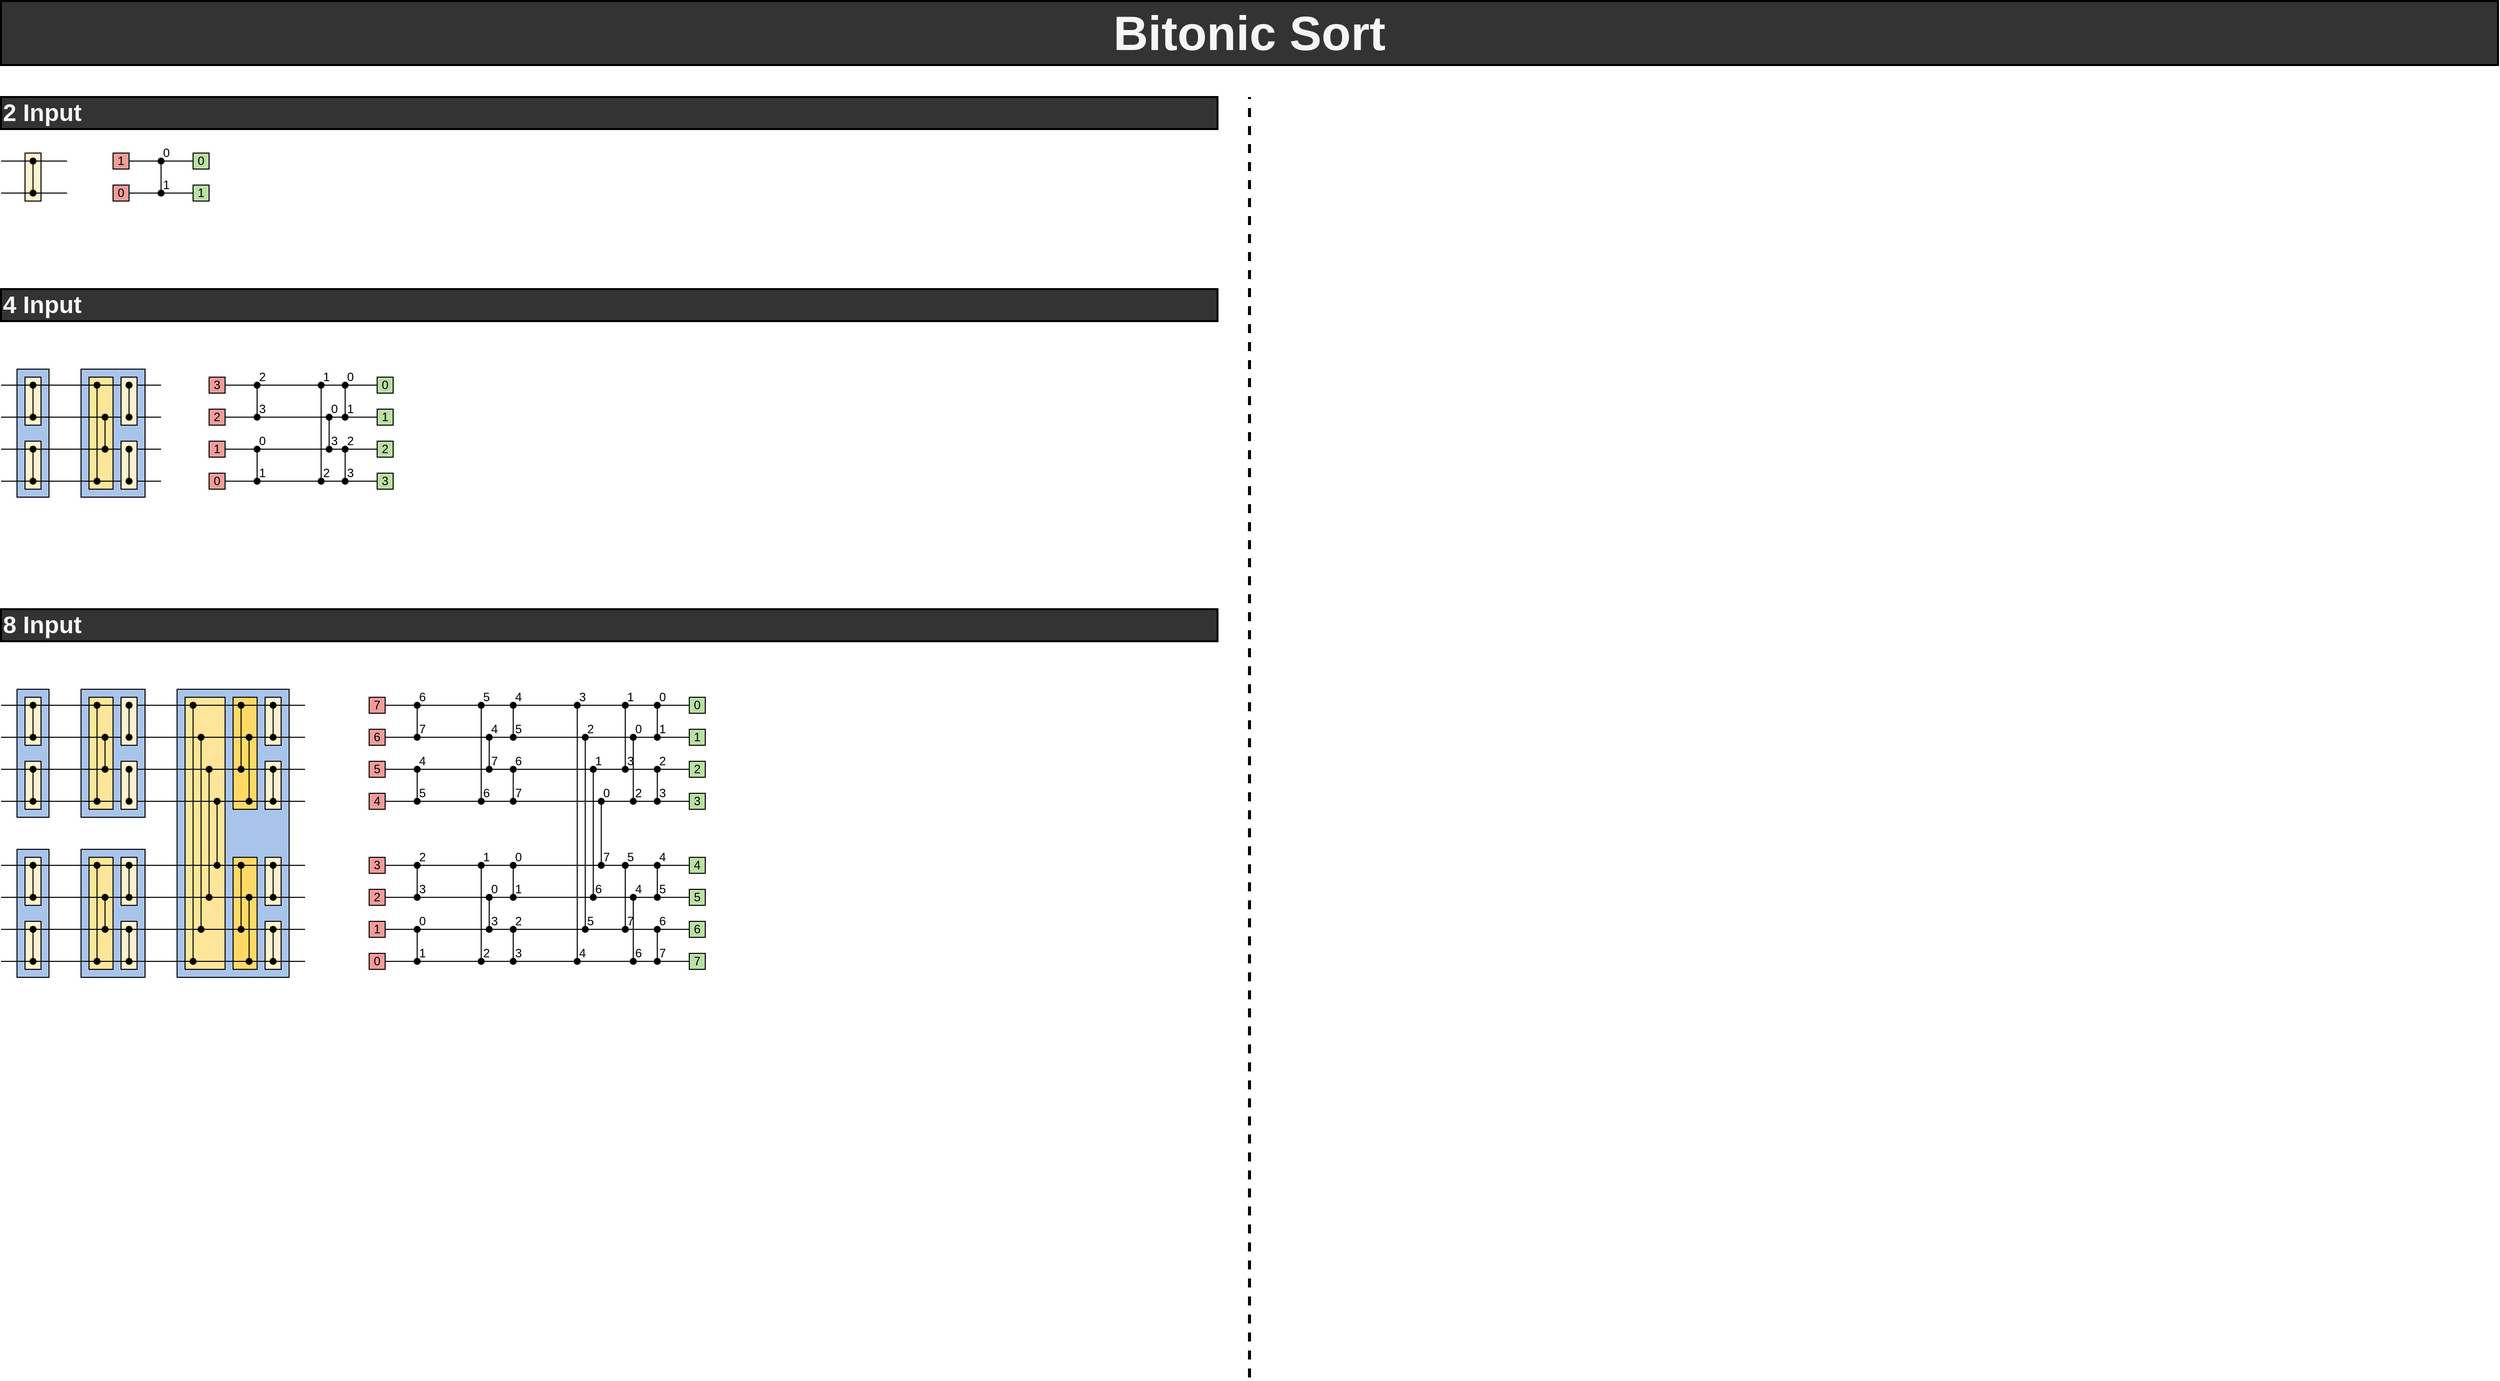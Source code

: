 <mxfile version="21.6.5" type="device" pages="3">
  <diagram name="Sort" id="wjSl2jKwSkH-KG0pPpFf">
    <mxGraphModel dx="4383" dy="2514" grid="1" gridSize="8" guides="0" tooltips="1" connect="1" arrows="0" fold="1" page="1" pageScale="1" pageWidth="2560" pageHeight="1440" background="#FFFFFF" math="0" shadow="0">
      <root>
        <mxCell id="0" />
        <mxCell id="1" parent="0" />
        <mxCell id="ACFBQlTJiqvXxicBs_Y9-122" value="" style="rounded=0;whiteSpace=wrap;html=1;fillColor=#A9C4EB;" parent="1" vertex="1">
          <mxGeometry x="208" y="720" width="112" height="288" as="geometry" />
        </mxCell>
        <mxCell id="ACFBQlTJiqvXxicBs_Y9-119" value="" style="rounded=0;whiteSpace=wrap;html=1;fillColor=#FFF2CC;" parent="1" vertex="1">
          <mxGeometry x="296" y="792" width="16" height="48" as="geometry" />
        </mxCell>
        <mxCell id="ACFBQlTJiqvXxicBs_Y9-117" value="" style="rounded=0;whiteSpace=wrap;html=1;fillColor=#FFF2CC;" parent="1" vertex="1">
          <mxGeometry x="296" y="728" width="16" height="48" as="geometry" />
        </mxCell>
        <mxCell id="ACFBQlTJiqvXxicBs_Y9-115" value="" style="rounded=0;whiteSpace=wrap;html=1;fillColor=#FFD966;" parent="1" vertex="1">
          <mxGeometry x="264" y="728" width="24" height="112" as="geometry" />
        </mxCell>
        <mxCell id="ACFBQlTJiqvXxicBs_Y9-114" value="" style="rounded=0;whiteSpace=wrap;html=1;fillColor=#FFE599;" parent="1" vertex="1">
          <mxGeometry x="216" y="728" width="40" height="272" as="geometry" />
        </mxCell>
        <mxCell id="ACFBQlTJiqvXxicBs_Y9-26" value="" style="rounded=0;whiteSpace=wrap;html=1;fillColor=#A9C4EB;" parent="1" vertex="1">
          <mxGeometry x="112" y="400" width="64" height="128" as="geometry" />
        </mxCell>
        <mxCell id="ACFBQlTJiqvXxicBs_Y9-25" value="" style="rounded=0;whiteSpace=wrap;html=1;fillColor=#A9C4EB;" parent="1" vertex="1">
          <mxGeometry x="48" y="400" width="32" height="128" as="geometry" />
        </mxCell>
        <mxCell id="ACFBQlTJiqvXxicBs_Y9-23" value="" style="rounded=0;whiteSpace=wrap;html=1;fillColor=#FFE599;" parent="1" vertex="1">
          <mxGeometry x="120" y="408" width="24" height="112" as="geometry" />
        </mxCell>
        <mxCell id="ACFBQlTJiqvXxicBs_Y9-4" value="" style="rounded=0;whiteSpace=wrap;html=1;fillColor=#FFF2CC;" parent="1" vertex="1">
          <mxGeometry x="56" y="184" width="16" height="48" as="geometry" />
        </mxCell>
        <mxCell id="ACFBQlTJiqvXxicBs_Y9-1" value="" style="endArrow=none;html=1;rounded=0;" parent="1" edge="1">
          <mxGeometry width="50" height="50" relative="1" as="geometry">
            <mxPoint x="32" y="192" as="sourcePoint" />
            <mxPoint x="98" y="192" as="targetPoint" />
          </mxGeometry>
        </mxCell>
        <mxCell id="ACFBQlTJiqvXxicBs_Y9-2" value="" style="endArrow=none;html=1;rounded=0;" parent="1" edge="1">
          <mxGeometry width="50" height="50" relative="1" as="geometry">
            <mxPoint x="32" y="224" as="sourcePoint" />
            <mxPoint x="98" y="224" as="targetPoint" />
          </mxGeometry>
        </mxCell>
        <mxCell id="ACFBQlTJiqvXxicBs_Y9-3" value="" style="endArrow=oval;html=1;rounded=0;startArrow=oval;startFill=1;endFill=1;" parent="1" edge="1">
          <mxGeometry width="50" height="50" relative="1" as="geometry">
            <mxPoint x="64" y="224" as="sourcePoint" />
            <mxPoint x="64" y="192" as="targetPoint" />
          </mxGeometry>
        </mxCell>
        <mxCell id="ACFBQlTJiqvXxicBs_Y9-7" value="&lt;font style=&quot;font-size: 48px;&quot;&gt;Bitonic Sort&lt;/font&gt;" style="rounded=0;whiteSpace=wrap;html=1;fontSize=48;strokeColor=#000000;fillColor=#333333;strokeWidth=2;fontStyle=1;fontColor=#F5F5F5;labelBackgroundColor=none;labelBorderColor=none;align=center;" parent="1" vertex="1">
          <mxGeometry x="32" y="32" width="2496" height="64" as="geometry" />
        </mxCell>
        <mxCell id="ACFBQlTJiqvXxicBs_Y9-8" value="&lt;font style=&quot;font-size: 24px;&quot;&gt;2 Input&lt;/font&gt;" style="rounded=0;whiteSpace=wrap;html=1;fontSize=24;strokeColor=#000000;fillColor=#333333;strokeWidth=2;fontStyle=1;fontColor=#F5F5F5;labelBackgroundColor=none;labelBorderColor=none;align=left;" parent="1" vertex="1">
          <mxGeometry x="32" y="128" width="1216" height="32" as="geometry" />
        </mxCell>
        <mxCell id="ACFBQlTJiqvXxicBs_Y9-9" value="&lt;font style=&quot;font-size: 24px;&quot;&gt;4 Input&lt;/font&gt;" style="rounded=0;whiteSpace=wrap;html=1;fontSize=24;strokeColor=#000000;fillColor=#333333;strokeWidth=2;fontStyle=1;fontColor=#F5F5F5;labelBackgroundColor=none;labelBorderColor=none;align=left;" parent="1" vertex="1">
          <mxGeometry x="32" y="320" width="1216" height="32" as="geometry" />
        </mxCell>
        <mxCell id="ACFBQlTJiqvXxicBs_Y9-10" value="" style="rounded=0;whiteSpace=wrap;html=1;fillColor=#FFF2CC;" parent="1" vertex="1">
          <mxGeometry x="56" y="408" width="16" height="48" as="geometry" />
        </mxCell>
        <mxCell id="ACFBQlTJiqvXxicBs_Y9-11" value="" style="endArrow=none;html=1;rounded=0;" parent="1" edge="1">
          <mxGeometry width="50" height="50" relative="1" as="geometry">
            <mxPoint x="32" y="416" as="sourcePoint" />
            <mxPoint x="192" y="416" as="targetPoint" />
          </mxGeometry>
        </mxCell>
        <mxCell id="ACFBQlTJiqvXxicBs_Y9-12" value="" style="endArrow=none;html=1;rounded=0;" parent="1" edge="1">
          <mxGeometry width="50" height="50" relative="1" as="geometry">
            <mxPoint x="32" y="448" as="sourcePoint" />
            <mxPoint x="192" y="448" as="targetPoint" />
          </mxGeometry>
        </mxCell>
        <mxCell id="ACFBQlTJiqvXxicBs_Y9-13" value="" style="endArrow=oval;html=1;rounded=0;startArrow=oval;startFill=1;endFill=1;" parent="1" edge="1">
          <mxGeometry width="50" height="50" relative="1" as="geometry">
            <mxPoint x="64" y="448" as="sourcePoint" />
            <mxPoint x="64" y="416" as="targetPoint" />
          </mxGeometry>
        </mxCell>
        <mxCell id="ACFBQlTJiqvXxicBs_Y9-14" value="" style="rounded=0;whiteSpace=wrap;html=1;fillColor=#FFF2CC;" parent="1" vertex="1">
          <mxGeometry x="56" y="472" width="16" height="48" as="geometry" />
        </mxCell>
        <mxCell id="ACFBQlTJiqvXxicBs_Y9-15" value="" style="endArrow=none;html=1;rounded=0;" parent="1" edge="1">
          <mxGeometry width="50" height="50" relative="1" as="geometry">
            <mxPoint x="32" y="480" as="sourcePoint" />
            <mxPoint x="192" y="480" as="targetPoint" />
          </mxGeometry>
        </mxCell>
        <mxCell id="ACFBQlTJiqvXxicBs_Y9-16" value="" style="endArrow=none;html=1;rounded=0;" parent="1" edge="1">
          <mxGeometry width="50" height="50" relative="1" as="geometry">
            <mxPoint x="32" y="512" as="sourcePoint" />
            <mxPoint x="192" y="512" as="targetPoint" />
          </mxGeometry>
        </mxCell>
        <mxCell id="ACFBQlTJiqvXxicBs_Y9-17" value="" style="endArrow=oval;html=1;rounded=0;startArrow=oval;startFill=1;endFill=1;" parent="1" edge="1">
          <mxGeometry width="50" height="50" relative="1" as="geometry">
            <mxPoint x="64" y="512" as="sourcePoint" />
            <mxPoint x="64" y="480" as="targetPoint" />
          </mxGeometry>
        </mxCell>
        <mxCell id="ACFBQlTJiqvXxicBs_Y9-18" value="" style="endArrow=oval;html=1;rounded=0;startArrow=oval;startFill=1;endFill=1;" parent="1" edge="1">
          <mxGeometry width="50" height="50" relative="1" as="geometry">
            <mxPoint x="128" y="512" as="sourcePoint" />
            <mxPoint x="128" y="416" as="targetPoint" />
          </mxGeometry>
        </mxCell>
        <mxCell id="ACFBQlTJiqvXxicBs_Y9-19" value="" style="rounded=0;whiteSpace=wrap;html=1;fillColor=#FFF2CC;" parent="1" vertex="1">
          <mxGeometry x="152" y="408" width="16" height="48" as="geometry" />
        </mxCell>
        <mxCell id="ACFBQlTJiqvXxicBs_Y9-20" value="" style="endArrow=oval;html=1;rounded=0;startArrow=oval;startFill=1;endFill=1;" parent="1" edge="1">
          <mxGeometry width="50" height="50" relative="1" as="geometry">
            <mxPoint x="160" y="448" as="sourcePoint" />
            <mxPoint x="160" y="416" as="targetPoint" />
          </mxGeometry>
        </mxCell>
        <mxCell id="ACFBQlTJiqvXxicBs_Y9-21" value="" style="rounded=0;whiteSpace=wrap;html=1;fillColor=#FFF2CC;" parent="1" vertex="1">
          <mxGeometry x="152" y="472" width="16" height="48" as="geometry" />
        </mxCell>
        <mxCell id="ACFBQlTJiqvXxicBs_Y9-22" value="" style="endArrow=oval;html=1;rounded=0;startArrow=oval;startFill=1;endFill=1;" parent="1" edge="1">
          <mxGeometry width="50" height="50" relative="1" as="geometry">
            <mxPoint x="160" y="512" as="sourcePoint" />
            <mxPoint x="160" y="480" as="targetPoint" />
          </mxGeometry>
        </mxCell>
        <mxCell id="ACFBQlTJiqvXxicBs_Y9-24" value="" style="endArrow=oval;html=1;rounded=0;startArrow=oval;startFill=1;endFill=1;" parent="1" edge="1">
          <mxGeometry width="50" height="50" relative="1" as="geometry">
            <mxPoint x="136" y="480" as="sourcePoint" />
            <mxPoint x="136" y="448" as="targetPoint" />
          </mxGeometry>
        </mxCell>
        <mxCell id="ACFBQlTJiqvXxicBs_Y9-31" value="" style="endArrow=none;html=1;rounded=0;" parent="1" edge="1">
          <mxGeometry width="50" height="50" relative="1" as="geometry">
            <mxPoint x="256" y="416" as="sourcePoint" />
            <mxPoint x="408" y="416" as="targetPoint" />
          </mxGeometry>
        </mxCell>
        <mxCell id="ACFBQlTJiqvXxicBs_Y9-32" value="" style="endArrow=none;html=1;rounded=0;" parent="1" edge="1">
          <mxGeometry width="50" height="50" relative="1" as="geometry">
            <mxPoint x="256" y="448" as="sourcePoint" />
            <mxPoint x="408" y="448" as="targetPoint" />
          </mxGeometry>
        </mxCell>
        <mxCell id="ACFBQlTJiqvXxicBs_Y9-33" value="" style="endArrow=oval;html=1;rounded=0;startArrow=oval;startFill=1;endFill=1;" parent="1" edge="1">
          <mxGeometry width="50" height="50" relative="1" as="geometry">
            <mxPoint x="288" y="448" as="sourcePoint" />
            <mxPoint x="288" y="416" as="targetPoint" />
          </mxGeometry>
        </mxCell>
        <mxCell id="ACFBQlTJiqvXxicBs_Y9-35" value="" style="endArrow=none;html=1;rounded=0;" parent="1" edge="1">
          <mxGeometry width="50" height="50" relative="1" as="geometry">
            <mxPoint x="256" y="480" as="sourcePoint" />
            <mxPoint x="408" y="480" as="targetPoint" />
          </mxGeometry>
        </mxCell>
        <mxCell id="ACFBQlTJiqvXxicBs_Y9-36" value="" style="endArrow=none;html=1;rounded=0;" parent="1" edge="1">
          <mxGeometry width="50" height="50" relative="1" as="geometry">
            <mxPoint x="256" y="512" as="sourcePoint" />
            <mxPoint x="408" y="512" as="targetPoint" />
          </mxGeometry>
        </mxCell>
        <mxCell id="ACFBQlTJiqvXxicBs_Y9-37" value="" style="endArrow=oval;html=1;rounded=0;startArrow=oval;startFill=1;endFill=1;" parent="1" edge="1">
          <mxGeometry width="50" height="50" relative="1" as="geometry">
            <mxPoint x="288" y="512" as="sourcePoint" />
            <mxPoint x="288" y="480" as="targetPoint" />
          </mxGeometry>
        </mxCell>
        <mxCell id="ACFBQlTJiqvXxicBs_Y9-38" value="" style="endArrow=oval;html=1;rounded=0;startArrow=oval;startFill=1;endFill=1;" parent="1" edge="1">
          <mxGeometry width="50" height="50" relative="1" as="geometry">
            <mxPoint x="352" y="512" as="sourcePoint" />
            <mxPoint x="352" y="416" as="targetPoint" />
          </mxGeometry>
        </mxCell>
        <mxCell id="ACFBQlTJiqvXxicBs_Y9-40" value="" style="endArrow=oval;html=1;rounded=0;startArrow=oval;startFill=1;endFill=1;" parent="1" edge="1">
          <mxGeometry width="50" height="50" relative="1" as="geometry">
            <mxPoint x="376" y="448" as="sourcePoint" />
            <mxPoint x="376" y="416" as="targetPoint" />
          </mxGeometry>
        </mxCell>
        <mxCell id="ACFBQlTJiqvXxicBs_Y9-42" value="" style="endArrow=oval;html=1;rounded=0;startArrow=oval;startFill=1;endFill=1;" parent="1" edge="1">
          <mxGeometry width="50" height="50" relative="1" as="geometry">
            <mxPoint x="376" y="512" as="sourcePoint" />
            <mxPoint x="376" y="480" as="targetPoint" />
          </mxGeometry>
        </mxCell>
        <mxCell id="ACFBQlTJiqvXxicBs_Y9-43" value="" style="endArrow=oval;html=1;rounded=0;startArrow=oval;startFill=1;endFill=1;" parent="1" edge="1">
          <mxGeometry width="50" height="50" relative="1" as="geometry">
            <mxPoint x="360" y="480" as="sourcePoint" />
            <mxPoint x="360" y="448" as="targetPoint" />
          </mxGeometry>
        </mxCell>
        <mxCell id="ACFBQlTJiqvXxicBs_Y9-44" value="3" style="text;html=1;strokeColor=default;fillColor=#F19C99;align=center;verticalAlign=middle;whiteSpace=wrap;rounded=0;labelBackgroundColor=none;" parent="1" vertex="1">
          <mxGeometry x="240" y="408" width="16" height="16" as="geometry" />
        </mxCell>
        <mxCell id="ACFBQlTJiqvXxicBs_Y9-45" value="2" style="text;html=1;strokeColor=default;fillColor=#F19C99;align=center;verticalAlign=middle;whiteSpace=wrap;rounded=0;labelBackgroundColor=none;" parent="1" vertex="1">
          <mxGeometry x="240" y="440" width="16" height="16" as="geometry" />
        </mxCell>
        <mxCell id="ACFBQlTJiqvXxicBs_Y9-46" value="1" style="text;html=1;strokeColor=default;fillColor=#F19C99;align=center;verticalAlign=middle;whiteSpace=wrap;rounded=0;labelBackgroundColor=none;" parent="1" vertex="1">
          <mxGeometry x="240" y="472" width="16" height="16" as="geometry" />
        </mxCell>
        <mxCell id="ACFBQlTJiqvXxicBs_Y9-47" value="0" style="text;html=1;strokeColor=default;fillColor=#F19C99;align=center;verticalAlign=middle;whiteSpace=wrap;rounded=0;labelBackgroundColor=none;" parent="1" vertex="1">
          <mxGeometry x="240" y="504" width="16" height="16" as="geometry" />
        </mxCell>
        <mxCell id="ACFBQlTJiqvXxicBs_Y9-48" value="2" style="text;html=1;strokeColor=none;fillColor=none;align=left;verticalAlign=middle;whiteSpace=wrap;rounded=0;" parent="1" vertex="1">
          <mxGeometry x="288" y="400" width="16" height="16" as="geometry" />
        </mxCell>
        <mxCell id="ACFBQlTJiqvXxicBs_Y9-49" value="3" style="text;html=1;strokeColor=none;fillColor=none;align=left;verticalAlign=middle;whiteSpace=wrap;rounded=0;" parent="1" vertex="1">
          <mxGeometry x="288" y="432" width="16" height="16" as="geometry" />
        </mxCell>
        <mxCell id="ACFBQlTJiqvXxicBs_Y9-50" value="1" style="text;html=1;strokeColor=none;fillColor=none;align=left;verticalAlign=middle;whiteSpace=wrap;rounded=0;" parent="1" vertex="1">
          <mxGeometry x="288" y="496" width="16" height="16" as="geometry" />
        </mxCell>
        <mxCell id="ACFBQlTJiqvXxicBs_Y9-51" value="0" style="text;html=1;strokeColor=none;fillColor=none;align=left;verticalAlign=middle;whiteSpace=wrap;rounded=0;" parent="1" vertex="1">
          <mxGeometry x="288" y="464" width="16" height="16" as="geometry" />
        </mxCell>
        <mxCell id="ACFBQlTJiqvXxicBs_Y9-53" value="1" style="text;html=1;strokeColor=none;fillColor=none;align=left;verticalAlign=middle;whiteSpace=wrap;rounded=0;" parent="1" vertex="1">
          <mxGeometry x="352" y="400" width="16" height="16" as="geometry" />
        </mxCell>
        <mxCell id="ACFBQlTJiqvXxicBs_Y9-54" value="2" style="text;html=1;strokeColor=none;fillColor=none;align=left;verticalAlign=middle;whiteSpace=wrap;rounded=0;" parent="1" vertex="1">
          <mxGeometry x="352" y="496" width="16" height="16" as="geometry" />
        </mxCell>
        <mxCell id="ACFBQlTJiqvXxicBs_Y9-55" value="0" style="text;html=1;strokeColor=none;fillColor=none;align=left;verticalAlign=middle;whiteSpace=wrap;rounded=0;" parent="1" vertex="1">
          <mxGeometry x="360" y="432" width="16" height="16" as="geometry" />
        </mxCell>
        <mxCell id="ACFBQlTJiqvXxicBs_Y9-56" value="3" style="text;html=1;strokeColor=none;fillColor=none;align=left;verticalAlign=middle;whiteSpace=wrap;rounded=0;" parent="1" vertex="1">
          <mxGeometry x="360" y="464" width="16" height="16" as="geometry" />
        </mxCell>
        <mxCell id="ACFBQlTJiqvXxicBs_Y9-57" value="0" style="text;html=1;strokeColor=none;fillColor=none;align=left;verticalAlign=middle;whiteSpace=wrap;rounded=0;" parent="1" vertex="1">
          <mxGeometry x="376" y="400" width="16" height="16" as="geometry" />
        </mxCell>
        <mxCell id="ACFBQlTJiqvXxicBs_Y9-58" value="1" style="text;html=1;strokeColor=none;fillColor=none;align=left;verticalAlign=middle;whiteSpace=wrap;rounded=0;" parent="1" vertex="1">
          <mxGeometry x="376" y="432" width="16" height="16" as="geometry" />
        </mxCell>
        <mxCell id="ACFBQlTJiqvXxicBs_Y9-59" value="2" style="text;html=1;strokeColor=none;fillColor=none;align=left;verticalAlign=middle;whiteSpace=wrap;rounded=0;" parent="1" vertex="1">
          <mxGeometry x="376" y="464" width="16" height="16" as="geometry" />
        </mxCell>
        <mxCell id="ACFBQlTJiqvXxicBs_Y9-60" value="3" style="text;html=1;strokeColor=none;fillColor=none;align=left;verticalAlign=middle;whiteSpace=wrap;rounded=0;" parent="1" vertex="1">
          <mxGeometry x="376" y="496" width="16" height="16" as="geometry" />
        </mxCell>
        <mxCell id="ACFBQlTJiqvXxicBs_Y9-63" value="0" style="text;html=1;strokeColor=default;fillColor=#B9E0A5;align=center;verticalAlign=middle;whiteSpace=wrap;rounded=0;" parent="1" vertex="1">
          <mxGeometry x="408" y="408" width="16" height="16" as="geometry" />
        </mxCell>
        <mxCell id="ACFBQlTJiqvXxicBs_Y9-64" value="1" style="text;html=1;strokeColor=default;fillColor=#B9E0A5;align=center;verticalAlign=middle;whiteSpace=wrap;rounded=0;" parent="1" vertex="1">
          <mxGeometry x="408" y="440" width="16" height="16" as="geometry" />
        </mxCell>
        <mxCell id="ACFBQlTJiqvXxicBs_Y9-65" value="2" style="text;html=1;strokeColor=default;fillColor=#B9E0A5;align=center;verticalAlign=middle;whiteSpace=wrap;rounded=0;" parent="1" vertex="1">
          <mxGeometry x="408" y="472" width="16" height="16" as="geometry" />
        </mxCell>
        <mxCell id="ACFBQlTJiqvXxicBs_Y9-66" value="3" style="text;html=1;strokeColor=default;fillColor=#B9E0A5;align=center;verticalAlign=middle;whiteSpace=wrap;rounded=0;" parent="1" vertex="1">
          <mxGeometry x="408" y="504" width="16" height="16" as="geometry" />
        </mxCell>
        <mxCell id="ACFBQlTJiqvXxicBs_Y9-67" value="&lt;font style=&quot;font-size: 24px;&quot;&gt;8 Input&lt;/font&gt;" style="rounded=0;whiteSpace=wrap;html=1;fontSize=24;strokeColor=#000000;fillColor=#333333;strokeWidth=2;fontStyle=1;fontColor=#F5F5F5;labelBackgroundColor=none;labelBorderColor=none;align=left;" parent="1" vertex="1">
          <mxGeometry x="32" y="640" width="1216" height="32" as="geometry" />
        </mxCell>
        <mxCell id="ACFBQlTJiqvXxicBs_Y9-68" value="" style="rounded=0;whiteSpace=wrap;html=1;fillColor=#A9C4EB;" parent="1" vertex="1">
          <mxGeometry x="112" y="720" width="64" height="128" as="geometry" />
        </mxCell>
        <mxCell id="ACFBQlTJiqvXxicBs_Y9-69" value="" style="rounded=0;whiteSpace=wrap;html=1;fillColor=#A9C4EB;" parent="1" vertex="1">
          <mxGeometry x="48" y="720" width="32" height="128" as="geometry" />
        </mxCell>
        <mxCell id="ACFBQlTJiqvXxicBs_Y9-70" value="" style="rounded=0;whiteSpace=wrap;html=1;fillColor=#FFE599;" parent="1" vertex="1">
          <mxGeometry x="120" y="728" width="24" height="112" as="geometry" />
        </mxCell>
        <mxCell id="ACFBQlTJiqvXxicBs_Y9-71" value="" style="rounded=0;whiteSpace=wrap;html=1;fillColor=#FFF2CC;" parent="1" vertex="1">
          <mxGeometry x="56" y="728" width="16" height="48" as="geometry" />
        </mxCell>
        <mxCell id="ACFBQlTJiqvXxicBs_Y9-72" value="" style="endArrow=none;html=1;rounded=0;" parent="1" edge="1">
          <mxGeometry width="50" height="50" relative="1" as="geometry">
            <mxPoint x="32" y="736" as="sourcePoint" />
            <mxPoint x="336" y="736" as="targetPoint" />
          </mxGeometry>
        </mxCell>
        <mxCell id="ACFBQlTJiqvXxicBs_Y9-73" value="" style="endArrow=none;html=1;rounded=0;" parent="1" edge="1">
          <mxGeometry width="50" height="50" relative="1" as="geometry">
            <mxPoint x="32" y="768" as="sourcePoint" />
            <mxPoint x="336" y="768" as="targetPoint" />
          </mxGeometry>
        </mxCell>
        <mxCell id="ACFBQlTJiqvXxicBs_Y9-74" value="" style="endArrow=oval;html=1;rounded=0;startArrow=oval;startFill=1;endFill=1;" parent="1" edge="1">
          <mxGeometry width="50" height="50" relative="1" as="geometry">
            <mxPoint x="64" y="768" as="sourcePoint" />
            <mxPoint x="64" y="736" as="targetPoint" />
          </mxGeometry>
        </mxCell>
        <mxCell id="ACFBQlTJiqvXxicBs_Y9-75" value="" style="rounded=0;whiteSpace=wrap;html=1;fillColor=#FFF2CC;" parent="1" vertex="1">
          <mxGeometry x="56" y="792" width="16" height="48" as="geometry" />
        </mxCell>
        <mxCell id="ACFBQlTJiqvXxicBs_Y9-76" value="" style="endArrow=none;html=1;rounded=0;" parent="1" edge="1">
          <mxGeometry width="50" height="50" relative="1" as="geometry">
            <mxPoint x="32" y="800" as="sourcePoint" />
            <mxPoint x="336" y="800" as="targetPoint" />
          </mxGeometry>
        </mxCell>
        <mxCell id="ACFBQlTJiqvXxicBs_Y9-77" value="" style="endArrow=none;html=1;rounded=0;" parent="1" edge="1">
          <mxGeometry width="50" height="50" relative="1" as="geometry">
            <mxPoint x="32" y="832" as="sourcePoint" />
            <mxPoint x="336" y="832" as="targetPoint" />
          </mxGeometry>
        </mxCell>
        <mxCell id="ACFBQlTJiqvXxicBs_Y9-78" value="" style="endArrow=oval;html=1;rounded=0;startArrow=oval;startFill=1;endFill=1;" parent="1" edge="1">
          <mxGeometry width="50" height="50" relative="1" as="geometry">
            <mxPoint x="64" y="832" as="sourcePoint" />
            <mxPoint x="64" y="800" as="targetPoint" />
          </mxGeometry>
        </mxCell>
        <mxCell id="ACFBQlTJiqvXxicBs_Y9-79" value="" style="endArrow=oval;html=1;rounded=0;startArrow=oval;startFill=1;endFill=1;" parent="1" edge="1">
          <mxGeometry width="50" height="50" relative="1" as="geometry">
            <mxPoint x="128" y="832" as="sourcePoint" />
            <mxPoint x="128" y="736" as="targetPoint" />
          </mxGeometry>
        </mxCell>
        <mxCell id="ACFBQlTJiqvXxicBs_Y9-80" value="" style="rounded=0;whiteSpace=wrap;html=1;fillColor=#FFF2CC;" parent="1" vertex="1">
          <mxGeometry x="152" y="728" width="16" height="48" as="geometry" />
        </mxCell>
        <mxCell id="ACFBQlTJiqvXxicBs_Y9-81" value="" style="endArrow=oval;html=1;rounded=0;startArrow=oval;startFill=1;endFill=1;" parent="1" edge="1">
          <mxGeometry width="50" height="50" relative="1" as="geometry">
            <mxPoint x="160" y="768" as="sourcePoint" />
            <mxPoint x="160" y="736" as="targetPoint" />
          </mxGeometry>
        </mxCell>
        <mxCell id="ACFBQlTJiqvXxicBs_Y9-82" value="" style="rounded=0;whiteSpace=wrap;html=1;fillColor=#FFF2CC;" parent="1" vertex="1">
          <mxGeometry x="152" y="792" width="16" height="48" as="geometry" />
        </mxCell>
        <mxCell id="ACFBQlTJiqvXxicBs_Y9-83" value="" style="endArrow=oval;html=1;rounded=0;startArrow=oval;startFill=1;endFill=1;" parent="1" edge="1">
          <mxGeometry width="50" height="50" relative="1" as="geometry">
            <mxPoint x="160" y="832" as="sourcePoint" />
            <mxPoint x="160" y="800" as="targetPoint" />
          </mxGeometry>
        </mxCell>
        <mxCell id="ACFBQlTJiqvXxicBs_Y9-84" value="" style="endArrow=oval;html=1;rounded=0;startArrow=oval;startFill=1;endFill=1;" parent="1" edge="1">
          <mxGeometry width="50" height="50" relative="1" as="geometry">
            <mxPoint x="136" y="800" as="sourcePoint" />
            <mxPoint x="136" y="768" as="targetPoint" />
          </mxGeometry>
        </mxCell>
        <mxCell id="ACFBQlTJiqvXxicBs_Y9-86" value="" style="rounded=0;whiteSpace=wrap;html=1;fillColor=#A9C4EB;" parent="1" vertex="1">
          <mxGeometry x="48" y="880" width="32" height="128" as="geometry" />
        </mxCell>
        <mxCell id="ACFBQlTJiqvXxicBs_Y9-88" value="" style="rounded=0;whiteSpace=wrap;html=1;fillColor=#FFF2CC;" parent="1" vertex="1">
          <mxGeometry x="56" y="888" width="16" height="48" as="geometry" />
        </mxCell>
        <mxCell id="ACFBQlTJiqvXxicBs_Y9-91" value="" style="endArrow=oval;html=1;rounded=0;startArrow=oval;startFill=1;endFill=1;" parent="1" edge="1">
          <mxGeometry width="50" height="50" relative="1" as="geometry">
            <mxPoint x="64" y="928" as="sourcePoint" />
            <mxPoint x="64" y="896" as="targetPoint" />
          </mxGeometry>
        </mxCell>
        <mxCell id="ACFBQlTJiqvXxicBs_Y9-92" value="" style="rounded=0;whiteSpace=wrap;html=1;fillColor=#FFF2CC;" parent="1" vertex="1">
          <mxGeometry x="56" y="952" width="16" height="48" as="geometry" />
        </mxCell>
        <mxCell id="ACFBQlTJiqvXxicBs_Y9-95" value="" style="endArrow=oval;html=1;rounded=0;startArrow=oval;startFill=1;endFill=1;" parent="1" edge="1">
          <mxGeometry width="50" height="50" relative="1" as="geometry">
            <mxPoint x="64" y="992" as="sourcePoint" />
            <mxPoint x="64" y="960" as="targetPoint" />
          </mxGeometry>
        </mxCell>
        <mxCell id="ACFBQlTJiqvXxicBs_Y9-102" value="" style="endArrow=oval;html=1;rounded=0;startArrow=oval;startFill=1;endFill=1;" parent="1" edge="1">
          <mxGeometry width="50" height="50" relative="1" as="geometry">
            <mxPoint x="224" y="992" as="sourcePoint" />
            <mxPoint x="224" y="736" as="targetPoint" />
          </mxGeometry>
        </mxCell>
        <mxCell id="ACFBQlTJiqvXxicBs_Y9-103" value="" style="endArrow=oval;html=1;rounded=0;startArrow=oval;startFill=1;endFill=1;" parent="1" edge="1">
          <mxGeometry width="50" height="50" relative="1" as="geometry">
            <mxPoint x="232" y="960" as="sourcePoint" />
            <mxPoint x="232" y="768" as="targetPoint" />
          </mxGeometry>
        </mxCell>
        <mxCell id="ACFBQlTJiqvXxicBs_Y9-104" value="" style="endArrow=oval;html=1;rounded=0;startArrow=oval;startFill=1;endFill=1;" parent="1" edge="1">
          <mxGeometry width="50" height="50" relative="1" as="geometry">
            <mxPoint x="240" y="928" as="sourcePoint" />
            <mxPoint x="240" y="800" as="targetPoint" />
          </mxGeometry>
        </mxCell>
        <mxCell id="ACFBQlTJiqvXxicBs_Y9-105" value="" style="endArrow=oval;html=1;rounded=0;startArrow=oval;startFill=1;endFill=1;" parent="1" edge="1">
          <mxGeometry width="50" height="50" relative="1" as="geometry">
            <mxPoint x="248" y="896" as="sourcePoint" />
            <mxPoint x="248" y="832" as="targetPoint" />
          </mxGeometry>
        </mxCell>
        <mxCell id="ACFBQlTJiqvXxicBs_Y9-106" value="" style="endArrow=oval;html=1;rounded=0;startArrow=oval;startFill=1;endFill=1;" parent="1" edge="1">
          <mxGeometry width="50" height="50" relative="1" as="geometry">
            <mxPoint x="272" y="800" as="sourcePoint" />
            <mxPoint x="272" y="736" as="targetPoint" />
          </mxGeometry>
        </mxCell>
        <mxCell id="ACFBQlTJiqvXxicBs_Y9-107" value="" style="endArrow=oval;html=1;rounded=0;startArrow=oval;startFill=1;endFill=1;" parent="1" edge="1">
          <mxGeometry width="50" height="50" relative="1" as="geometry">
            <mxPoint x="280" y="832" as="sourcePoint" />
            <mxPoint x="280" y="768" as="targetPoint" />
          </mxGeometry>
        </mxCell>
        <mxCell id="ACFBQlTJiqvXxicBs_Y9-108" value="" style="endArrow=oval;html=1;rounded=0;startArrow=oval;startFill=1;endFill=1;" parent="1" edge="1">
          <mxGeometry width="50" height="50" relative="1" as="geometry">
            <mxPoint x="304" y="768" as="sourcePoint" />
            <mxPoint x="304" y="736" as="targetPoint" />
          </mxGeometry>
        </mxCell>
        <mxCell id="ACFBQlTJiqvXxicBs_Y9-111" value="" style="endArrow=oval;html=1;rounded=0;startArrow=oval;startFill=1;endFill=1;" parent="1" edge="1">
          <mxGeometry width="50" height="50" relative="1" as="geometry">
            <mxPoint x="304" y="832" as="sourcePoint" />
            <mxPoint x="304" y="800" as="targetPoint" />
          </mxGeometry>
        </mxCell>
        <mxCell id="ACFBQlTJiqvXxicBs_Y9-124" value="" style="endArrow=none;dashed=1;html=1;strokeWidth=3;rounded=0;fontStyle=1" parent="1" edge="1">
          <mxGeometry width="50" height="50" relative="1" as="geometry">
            <mxPoint x="1280" y="1408" as="sourcePoint" />
            <mxPoint x="1280" y="128" as="targetPoint" />
          </mxGeometry>
        </mxCell>
        <mxCell id="ACFBQlTJiqvXxicBs_Y9-137" value="" style="endArrow=none;html=1;rounded=0;" parent="1" edge="1">
          <mxGeometry width="50" height="50" relative="1" as="geometry">
            <mxPoint x="416" y="736" as="sourcePoint" />
            <mxPoint x="720" y="736" as="targetPoint" />
          </mxGeometry>
        </mxCell>
        <mxCell id="ACFBQlTJiqvXxicBs_Y9-138" value="" style="endArrow=none;html=1;rounded=0;" parent="1" edge="1">
          <mxGeometry width="50" height="50" relative="1" as="geometry">
            <mxPoint x="416" y="768" as="sourcePoint" />
            <mxPoint x="720" y="768" as="targetPoint" />
          </mxGeometry>
        </mxCell>
        <mxCell id="ACFBQlTJiqvXxicBs_Y9-139" value="" style="endArrow=oval;html=1;rounded=0;startArrow=oval;startFill=1;endFill=1;" parent="1" edge="1">
          <mxGeometry width="50" height="50" relative="1" as="geometry">
            <mxPoint x="448" y="768" as="sourcePoint" />
            <mxPoint x="448" y="736" as="targetPoint" />
          </mxGeometry>
        </mxCell>
        <mxCell id="ACFBQlTJiqvXxicBs_Y9-141" value="" style="endArrow=none;html=1;rounded=0;" parent="1" edge="1">
          <mxGeometry width="50" height="50" relative="1" as="geometry">
            <mxPoint x="416" y="800" as="sourcePoint" />
            <mxPoint x="720" y="800" as="targetPoint" />
          </mxGeometry>
        </mxCell>
        <mxCell id="ACFBQlTJiqvXxicBs_Y9-142" value="" style="endArrow=none;html=1;rounded=0;" parent="1" edge="1">
          <mxGeometry width="50" height="50" relative="1" as="geometry">
            <mxPoint x="416" y="832" as="sourcePoint" />
            <mxPoint x="720" y="832" as="targetPoint" />
          </mxGeometry>
        </mxCell>
        <mxCell id="ACFBQlTJiqvXxicBs_Y9-143" value="" style="endArrow=oval;html=1;rounded=0;startArrow=oval;startFill=1;endFill=1;" parent="1" edge="1">
          <mxGeometry width="50" height="50" relative="1" as="geometry">
            <mxPoint x="448" y="832" as="sourcePoint" />
            <mxPoint x="448" y="800" as="targetPoint" />
          </mxGeometry>
        </mxCell>
        <mxCell id="ACFBQlTJiqvXxicBs_Y9-144" value="" style="endArrow=oval;html=1;rounded=0;startArrow=oval;startFill=1;endFill=1;" parent="1" edge="1">
          <mxGeometry width="50" height="50" relative="1" as="geometry">
            <mxPoint x="512" y="832" as="sourcePoint" />
            <mxPoint x="512" y="736" as="targetPoint" />
          </mxGeometry>
        </mxCell>
        <mxCell id="ACFBQlTJiqvXxicBs_Y9-146" value="" style="endArrow=oval;html=1;rounded=0;startArrow=oval;startFill=1;endFill=1;" parent="1" edge="1">
          <mxGeometry width="50" height="50" relative="1" as="geometry">
            <mxPoint x="544" y="768" as="sourcePoint" />
            <mxPoint x="544" y="736" as="targetPoint" />
          </mxGeometry>
        </mxCell>
        <mxCell id="ACFBQlTJiqvXxicBs_Y9-148" value="" style="endArrow=oval;html=1;rounded=0;startArrow=oval;startFill=1;endFill=1;" parent="1" edge="1">
          <mxGeometry width="50" height="50" relative="1" as="geometry">
            <mxPoint x="544" y="832" as="sourcePoint" />
            <mxPoint x="544" y="800" as="targetPoint" />
          </mxGeometry>
        </mxCell>
        <mxCell id="ACFBQlTJiqvXxicBs_Y9-149" value="" style="endArrow=oval;html=1;rounded=0;startArrow=oval;startFill=1;endFill=1;" parent="1" edge="1">
          <mxGeometry width="50" height="50" relative="1" as="geometry">
            <mxPoint x="520" y="800" as="sourcePoint" />
            <mxPoint x="520" y="768" as="targetPoint" />
          </mxGeometry>
        </mxCell>
        <mxCell id="ACFBQlTJiqvXxicBs_Y9-154" value="" style="endArrow=none;html=1;rounded=0;" parent="1" edge="1">
          <mxGeometry width="50" height="50" relative="1" as="geometry">
            <mxPoint x="416" y="896" as="sourcePoint" />
            <mxPoint x="720" y="896" as="targetPoint" />
          </mxGeometry>
        </mxCell>
        <mxCell id="ACFBQlTJiqvXxicBs_Y9-155" value="" style="endArrow=none;html=1;rounded=0;" parent="1" edge="1">
          <mxGeometry width="50" height="50" relative="1" as="geometry">
            <mxPoint x="416" y="928" as="sourcePoint" />
            <mxPoint x="720" y="928" as="targetPoint" />
          </mxGeometry>
        </mxCell>
        <mxCell id="ACFBQlTJiqvXxicBs_Y9-156" value="" style="endArrow=oval;html=1;rounded=0;startArrow=oval;startFill=1;endFill=1;" parent="1" edge="1">
          <mxGeometry width="50" height="50" relative="1" as="geometry">
            <mxPoint x="448" y="928" as="sourcePoint" />
            <mxPoint x="448" y="896" as="targetPoint" />
          </mxGeometry>
        </mxCell>
        <mxCell id="ACFBQlTJiqvXxicBs_Y9-158" value="" style="endArrow=none;html=1;rounded=0;" parent="1" edge="1">
          <mxGeometry width="50" height="50" relative="1" as="geometry">
            <mxPoint x="416" y="960" as="sourcePoint" />
            <mxPoint x="720" y="960" as="targetPoint" />
          </mxGeometry>
        </mxCell>
        <mxCell id="ACFBQlTJiqvXxicBs_Y9-159" value="" style="endArrow=none;html=1;rounded=0;" parent="1" edge="1">
          <mxGeometry width="50" height="50" relative="1" as="geometry">
            <mxPoint x="416" y="992" as="sourcePoint" />
            <mxPoint x="720" y="992" as="targetPoint" />
          </mxGeometry>
        </mxCell>
        <mxCell id="ACFBQlTJiqvXxicBs_Y9-160" value="" style="endArrow=oval;html=1;rounded=0;startArrow=oval;startFill=1;endFill=1;" parent="1" edge="1">
          <mxGeometry width="50" height="50" relative="1" as="geometry">
            <mxPoint x="448" y="992" as="sourcePoint" />
            <mxPoint x="448" y="960" as="targetPoint" />
          </mxGeometry>
        </mxCell>
        <mxCell id="ACFBQlTJiqvXxicBs_Y9-161" value="" style="endArrow=oval;html=1;rounded=0;startArrow=oval;startFill=1;endFill=1;" parent="1" edge="1">
          <mxGeometry width="50" height="50" relative="1" as="geometry">
            <mxPoint x="512" y="992" as="sourcePoint" />
            <mxPoint x="512" y="896" as="targetPoint" />
          </mxGeometry>
        </mxCell>
        <mxCell id="ACFBQlTJiqvXxicBs_Y9-163" value="" style="endArrow=oval;html=1;rounded=0;startArrow=oval;startFill=1;endFill=1;" parent="1" edge="1">
          <mxGeometry width="50" height="50" relative="1" as="geometry">
            <mxPoint x="544" y="928" as="sourcePoint" />
            <mxPoint x="544" y="896" as="targetPoint" />
          </mxGeometry>
        </mxCell>
        <mxCell id="ACFBQlTJiqvXxicBs_Y9-165" value="" style="endArrow=oval;html=1;rounded=0;startArrow=oval;startFill=1;endFill=1;" parent="1" edge="1">
          <mxGeometry width="50" height="50" relative="1" as="geometry">
            <mxPoint x="544" y="992" as="sourcePoint" />
            <mxPoint x="544" y="960" as="targetPoint" />
          </mxGeometry>
        </mxCell>
        <mxCell id="ACFBQlTJiqvXxicBs_Y9-166" value="" style="endArrow=oval;html=1;rounded=0;startArrow=oval;startFill=1;endFill=1;" parent="1" edge="1">
          <mxGeometry width="50" height="50" relative="1" as="geometry">
            <mxPoint x="520" y="960" as="sourcePoint" />
            <mxPoint x="520" y="928" as="targetPoint" />
          </mxGeometry>
        </mxCell>
        <mxCell id="ACFBQlTJiqvXxicBs_Y9-167" value="" style="endArrow=oval;html=1;rounded=0;startArrow=oval;startFill=1;endFill=1;" parent="1" edge="1">
          <mxGeometry width="50" height="50" relative="1" as="geometry">
            <mxPoint x="608" y="992" as="sourcePoint" />
            <mxPoint x="608" y="736" as="targetPoint" />
          </mxGeometry>
        </mxCell>
        <mxCell id="ACFBQlTJiqvXxicBs_Y9-168" value="" style="endArrow=oval;html=1;rounded=0;startArrow=oval;startFill=1;endFill=1;" parent="1" edge="1">
          <mxGeometry width="50" height="50" relative="1" as="geometry">
            <mxPoint x="616" y="960" as="sourcePoint" />
            <mxPoint x="616" y="768" as="targetPoint" />
          </mxGeometry>
        </mxCell>
        <mxCell id="ACFBQlTJiqvXxicBs_Y9-169" value="" style="endArrow=oval;html=1;rounded=0;startArrow=oval;startFill=1;endFill=1;" parent="1" edge="1">
          <mxGeometry width="50" height="50" relative="1" as="geometry">
            <mxPoint x="624" y="928" as="sourcePoint" />
            <mxPoint x="624" y="800" as="targetPoint" />
          </mxGeometry>
        </mxCell>
        <mxCell id="ACFBQlTJiqvXxicBs_Y9-170" value="" style="endArrow=oval;html=1;rounded=0;startArrow=oval;startFill=1;endFill=1;" parent="1" edge="1">
          <mxGeometry width="50" height="50" relative="1" as="geometry">
            <mxPoint x="632" y="896" as="sourcePoint" />
            <mxPoint x="632" y="832" as="targetPoint" />
          </mxGeometry>
        </mxCell>
        <mxCell id="ACFBQlTJiqvXxicBs_Y9-171" value="" style="endArrow=oval;html=1;rounded=0;startArrow=oval;startFill=1;endFill=1;" parent="1" edge="1">
          <mxGeometry width="50" height="50" relative="1" as="geometry">
            <mxPoint x="656" y="800" as="sourcePoint" />
            <mxPoint x="656" y="736" as="targetPoint" />
          </mxGeometry>
        </mxCell>
        <mxCell id="ACFBQlTJiqvXxicBs_Y9-172" value="" style="endArrow=oval;html=1;rounded=0;startArrow=oval;startFill=1;endFill=1;" parent="1" edge="1">
          <mxGeometry width="50" height="50" relative="1" as="geometry">
            <mxPoint x="664" y="832" as="sourcePoint" />
            <mxPoint x="664" y="768" as="targetPoint" />
          </mxGeometry>
        </mxCell>
        <mxCell id="ACFBQlTJiqvXxicBs_Y9-173" value="" style="endArrow=oval;html=1;rounded=0;startArrow=oval;startFill=1;endFill=1;" parent="1" edge="1">
          <mxGeometry width="50" height="50" relative="1" as="geometry">
            <mxPoint x="688" y="768" as="sourcePoint" />
            <mxPoint x="688" y="736" as="targetPoint" />
          </mxGeometry>
        </mxCell>
        <mxCell id="ACFBQlTJiqvXxicBs_Y9-174" value="" style="endArrow=oval;html=1;rounded=0;startArrow=oval;startFill=1;endFill=1;" parent="1" edge="1">
          <mxGeometry width="50" height="50" relative="1" as="geometry">
            <mxPoint x="656" y="960" as="sourcePoint" />
            <mxPoint x="656" y="896" as="targetPoint" />
          </mxGeometry>
        </mxCell>
        <mxCell id="ACFBQlTJiqvXxicBs_Y9-175" value="" style="endArrow=oval;html=1;rounded=0;startArrow=oval;startFill=1;endFill=1;" parent="1" edge="1">
          <mxGeometry width="50" height="50" relative="1" as="geometry">
            <mxPoint x="664" y="992" as="sourcePoint" />
            <mxPoint x="664" y="928" as="targetPoint" />
          </mxGeometry>
        </mxCell>
        <mxCell id="ACFBQlTJiqvXxicBs_Y9-176" value="" style="endArrow=oval;html=1;rounded=0;startArrow=oval;startFill=1;endFill=1;" parent="1" edge="1">
          <mxGeometry width="50" height="50" relative="1" as="geometry">
            <mxPoint x="688" y="832" as="sourcePoint" />
            <mxPoint x="688" y="800" as="targetPoint" />
          </mxGeometry>
        </mxCell>
        <mxCell id="ACFBQlTJiqvXxicBs_Y9-177" value="" style="endArrow=oval;html=1;rounded=0;startArrow=oval;startFill=1;endFill=1;" parent="1" edge="1">
          <mxGeometry width="50" height="50" relative="1" as="geometry">
            <mxPoint x="688" y="928" as="sourcePoint" />
            <mxPoint x="688" y="896" as="targetPoint" />
          </mxGeometry>
        </mxCell>
        <mxCell id="ACFBQlTJiqvXxicBs_Y9-178" value="" style="endArrow=oval;html=1;rounded=0;startArrow=oval;startFill=1;endFill=1;" parent="1" edge="1">
          <mxGeometry width="50" height="50" relative="1" as="geometry">
            <mxPoint x="688" y="992" as="sourcePoint" />
            <mxPoint x="688" y="960" as="targetPoint" />
          </mxGeometry>
        </mxCell>
        <mxCell id="ACFBQlTJiqvXxicBs_Y9-179" value="3" style="text;html=1;strokeColor=default;fillColor=#F19C99;align=center;verticalAlign=middle;whiteSpace=wrap;rounded=0;labelBackgroundColor=none;" parent="1" vertex="1">
          <mxGeometry x="400" y="888" width="16" height="16" as="geometry" />
        </mxCell>
        <mxCell id="ACFBQlTJiqvXxicBs_Y9-180" value="2" style="text;html=1;strokeColor=default;fillColor=#F19C99;align=center;verticalAlign=middle;whiteSpace=wrap;rounded=0;labelBackgroundColor=none;" parent="1" vertex="1">
          <mxGeometry x="400" y="920" width="16" height="16" as="geometry" />
        </mxCell>
        <mxCell id="ACFBQlTJiqvXxicBs_Y9-181" value="1" style="text;html=1;strokeColor=default;fillColor=#F19C99;align=center;verticalAlign=middle;whiteSpace=wrap;rounded=0;labelBackgroundColor=none;" parent="1" vertex="1">
          <mxGeometry x="400" y="952" width="16" height="16" as="geometry" />
        </mxCell>
        <mxCell id="ACFBQlTJiqvXxicBs_Y9-182" value="0" style="text;html=1;strokeColor=default;fillColor=#F19C99;align=center;verticalAlign=middle;whiteSpace=wrap;rounded=0;labelBackgroundColor=none;" parent="1" vertex="1">
          <mxGeometry x="400" y="984" width="16" height="16" as="geometry" />
        </mxCell>
        <mxCell id="ACFBQlTJiqvXxicBs_Y9-183" value="7" style="text;html=1;strokeColor=default;fillColor=#F19C99;align=center;verticalAlign=middle;whiteSpace=wrap;rounded=0;labelBackgroundColor=none;" parent="1" vertex="1">
          <mxGeometry x="400" y="728" width="16" height="16" as="geometry" />
        </mxCell>
        <mxCell id="ACFBQlTJiqvXxicBs_Y9-184" value="6" style="text;html=1;strokeColor=default;fillColor=#F19C99;align=center;verticalAlign=middle;whiteSpace=wrap;rounded=0;labelBackgroundColor=none;" parent="1" vertex="1">
          <mxGeometry x="400" y="760" width="16" height="16" as="geometry" />
        </mxCell>
        <mxCell id="ACFBQlTJiqvXxicBs_Y9-185" value="5" style="text;html=1;strokeColor=default;fillColor=#F19C99;align=center;verticalAlign=middle;whiteSpace=wrap;rounded=0;labelBackgroundColor=none;" parent="1" vertex="1">
          <mxGeometry x="400" y="792" width="16" height="16" as="geometry" />
        </mxCell>
        <mxCell id="ACFBQlTJiqvXxicBs_Y9-186" value="4" style="text;html=1;strokeColor=default;fillColor=#F19C99;align=center;verticalAlign=middle;whiteSpace=wrap;rounded=0;labelBackgroundColor=none;" parent="1" vertex="1">
          <mxGeometry x="400" y="824" width="16" height="16" as="geometry" />
        </mxCell>
        <mxCell id="ACFBQlTJiqvXxicBs_Y9-189" value="6" style="text;html=1;strokeColor=none;fillColor=none;align=left;verticalAlign=middle;whiteSpace=wrap;rounded=0;" parent="1" vertex="1">
          <mxGeometry x="448" y="720" width="16" height="16" as="geometry" />
        </mxCell>
        <mxCell id="ACFBQlTJiqvXxicBs_Y9-190" value="7" style="text;html=1;strokeColor=none;fillColor=none;align=left;verticalAlign=middle;whiteSpace=wrap;rounded=0;" parent="1" vertex="1">
          <mxGeometry x="448" y="752" width="16" height="16" as="geometry" />
        </mxCell>
        <mxCell id="ACFBQlTJiqvXxicBs_Y9-191" value="5" style="text;html=1;strokeColor=none;fillColor=none;align=left;verticalAlign=middle;whiteSpace=wrap;rounded=0;" parent="1" vertex="1">
          <mxGeometry x="448" y="816" width="16" height="16" as="geometry" />
        </mxCell>
        <mxCell id="ACFBQlTJiqvXxicBs_Y9-192" value="4" style="text;html=1;strokeColor=none;fillColor=none;align=left;verticalAlign=middle;whiteSpace=wrap;rounded=0;" parent="1" vertex="1">
          <mxGeometry x="448" y="784" width="16" height="16" as="geometry" />
        </mxCell>
        <mxCell id="ACFBQlTJiqvXxicBs_Y9-199" value="2" style="text;html=1;strokeColor=none;fillColor=none;align=left;verticalAlign=middle;whiteSpace=wrap;rounded=0;" parent="1" vertex="1">
          <mxGeometry x="448" y="880" width="16" height="16" as="geometry" />
        </mxCell>
        <mxCell id="ACFBQlTJiqvXxicBs_Y9-200" value="3" style="text;html=1;strokeColor=none;fillColor=none;align=left;verticalAlign=middle;whiteSpace=wrap;rounded=0;" parent="1" vertex="1">
          <mxGeometry x="448" y="912" width="16" height="16" as="geometry" />
        </mxCell>
        <mxCell id="ACFBQlTJiqvXxicBs_Y9-201" value="1" style="text;html=1;strokeColor=none;fillColor=none;align=left;verticalAlign=middle;whiteSpace=wrap;rounded=0;" parent="1" vertex="1">
          <mxGeometry x="448" y="976" width="16" height="16" as="geometry" />
        </mxCell>
        <mxCell id="ACFBQlTJiqvXxicBs_Y9-202" value="0" style="text;html=1;strokeColor=none;fillColor=none;align=left;verticalAlign=middle;whiteSpace=wrap;rounded=0;" parent="1" vertex="1">
          <mxGeometry x="448" y="944" width="16" height="16" as="geometry" />
        </mxCell>
        <mxCell id="ACFBQlTJiqvXxicBs_Y9-203" value="5" style="text;html=1;strokeColor=none;fillColor=none;align=left;verticalAlign=middle;whiteSpace=wrap;rounded=0;" parent="1" vertex="1">
          <mxGeometry x="512" y="720" width="16" height="16" as="geometry" />
        </mxCell>
        <mxCell id="ACFBQlTJiqvXxicBs_Y9-205" value="6" style="text;html=1;strokeColor=none;fillColor=none;align=left;verticalAlign=middle;whiteSpace=wrap;rounded=0;" parent="1" vertex="1">
          <mxGeometry x="512" y="816" width="16" height="16" as="geometry" />
        </mxCell>
        <mxCell id="ACFBQlTJiqvXxicBs_Y9-207" value="4" style="text;html=1;strokeColor=none;fillColor=none;align=left;verticalAlign=middle;whiteSpace=wrap;rounded=0;" parent="1" vertex="1">
          <mxGeometry x="544" y="720" width="16" height="16" as="geometry" />
        </mxCell>
        <mxCell id="ACFBQlTJiqvXxicBs_Y9-208" value="5" style="text;html=1;strokeColor=none;fillColor=none;align=left;verticalAlign=middle;whiteSpace=wrap;rounded=0;" parent="1" vertex="1">
          <mxGeometry x="544" y="752" width="16" height="16" as="geometry" />
        </mxCell>
        <mxCell id="ACFBQlTJiqvXxicBs_Y9-209" value="7" style="text;html=1;strokeColor=none;fillColor=none;align=left;verticalAlign=middle;whiteSpace=wrap;rounded=0;" parent="1" vertex="1">
          <mxGeometry x="544" y="816" width="16" height="16" as="geometry" />
        </mxCell>
        <mxCell id="ACFBQlTJiqvXxicBs_Y9-210" value="6" style="text;html=1;strokeColor=none;fillColor=none;align=left;verticalAlign=middle;whiteSpace=wrap;rounded=0;" parent="1" vertex="1">
          <mxGeometry x="544" y="784" width="16" height="16" as="geometry" />
        </mxCell>
        <mxCell id="ACFBQlTJiqvXxicBs_Y9-211" value="0" style="text;html=1;strokeColor=none;fillColor=none;align=left;verticalAlign=middle;whiteSpace=wrap;rounded=0;" parent="1" vertex="1">
          <mxGeometry x="544" y="880" width="16" height="16" as="geometry" />
        </mxCell>
        <mxCell id="ACFBQlTJiqvXxicBs_Y9-212" value="1" style="text;html=1;strokeColor=none;fillColor=none;align=left;verticalAlign=middle;whiteSpace=wrap;rounded=0;" parent="1" vertex="1">
          <mxGeometry x="544" y="912" width="16" height="16" as="geometry" />
        </mxCell>
        <mxCell id="ACFBQlTJiqvXxicBs_Y9-213" value="3" style="text;html=1;strokeColor=none;fillColor=none;align=left;verticalAlign=middle;whiteSpace=wrap;rounded=0;" parent="1" vertex="1">
          <mxGeometry x="544" y="976" width="16" height="16" as="geometry" />
        </mxCell>
        <mxCell id="ACFBQlTJiqvXxicBs_Y9-214" value="2" style="text;html=1;strokeColor=none;fillColor=none;align=left;verticalAlign=middle;whiteSpace=wrap;rounded=0;" parent="1" vertex="1">
          <mxGeometry x="544" y="944" width="16" height="16" as="geometry" />
        </mxCell>
        <mxCell id="ACFBQlTJiqvXxicBs_Y9-215" value="4" style="text;html=1;strokeColor=none;fillColor=none;align=left;verticalAlign=middle;whiteSpace=wrap;rounded=0;" parent="1" vertex="1">
          <mxGeometry x="688" y="880" width="16" height="16" as="geometry" />
        </mxCell>
        <mxCell id="ACFBQlTJiqvXxicBs_Y9-216" value="5" style="text;html=1;strokeColor=none;fillColor=none;align=left;verticalAlign=middle;whiteSpace=wrap;rounded=0;" parent="1" vertex="1">
          <mxGeometry x="688" y="912" width="16" height="16" as="geometry" />
        </mxCell>
        <mxCell id="ACFBQlTJiqvXxicBs_Y9-217" value="7" style="text;html=1;strokeColor=none;fillColor=none;align=left;verticalAlign=middle;whiteSpace=wrap;rounded=0;" parent="1" vertex="1">
          <mxGeometry x="688" y="976" width="16" height="16" as="geometry" />
        </mxCell>
        <mxCell id="ACFBQlTJiqvXxicBs_Y9-218" value="6" style="text;html=1;strokeColor=none;fillColor=none;align=left;verticalAlign=middle;whiteSpace=wrap;rounded=0;" parent="1" vertex="1">
          <mxGeometry x="688" y="944" width="16" height="16" as="geometry" />
        </mxCell>
        <mxCell id="ACFBQlTJiqvXxicBs_Y9-219" value="0" style="text;html=1;strokeColor=none;fillColor=none;align=left;verticalAlign=middle;whiteSpace=wrap;rounded=0;" parent="1" vertex="1">
          <mxGeometry x="688" y="720" width="16" height="16" as="geometry" />
        </mxCell>
        <mxCell id="ACFBQlTJiqvXxicBs_Y9-220" value="1" style="text;html=1;strokeColor=none;fillColor=none;align=left;verticalAlign=middle;whiteSpace=wrap;rounded=0;" parent="1" vertex="1">
          <mxGeometry x="688" y="752" width="16" height="16" as="geometry" />
        </mxCell>
        <mxCell id="ACFBQlTJiqvXxicBs_Y9-221" value="3" style="text;html=1;strokeColor=none;fillColor=none;align=left;verticalAlign=middle;whiteSpace=wrap;rounded=0;" parent="1" vertex="1">
          <mxGeometry x="688" y="816" width="16" height="16" as="geometry" />
        </mxCell>
        <mxCell id="ACFBQlTJiqvXxicBs_Y9-222" value="2" style="text;html=1;strokeColor=none;fillColor=none;align=left;verticalAlign=middle;whiteSpace=wrap;rounded=0;" parent="1" vertex="1">
          <mxGeometry x="688" y="784" width="16" height="16" as="geometry" />
        </mxCell>
        <mxCell id="ACFBQlTJiqvXxicBs_Y9-223" value="7" style="text;html=1;strokeColor=none;fillColor=none;align=left;verticalAlign=middle;whiteSpace=wrap;rounded=0;" parent="1" vertex="1">
          <mxGeometry x="520" y="784" width="16" height="16" as="geometry" />
        </mxCell>
        <mxCell id="ACFBQlTJiqvXxicBs_Y9-224" value="4" style="text;html=1;strokeColor=none;fillColor=none;align=left;verticalAlign=middle;whiteSpace=wrap;rounded=0;" parent="1" vertex="1">
          <mxGeometry x="520" y="752" width="16" height="16" as="geometry" />
        </mxCell>
        <mxCell id="ACFBQlTJiqvXxicBs_Y9-225" value="3" style="text;html=1;strokeColor=none;fillColor=none;align=left;verticalAlign=middle;whiteSpace=wrap;rounded=0;" parent="1" vertex="1">
          <mxGeometry x="608" y="720" width="16" height="16" as="geometry" />
        </mxCell>
        <mxCell id="ACFBQlTJiqvXxicBs_Y9-226" value="2" style="text;html=1;strokeColor=none;fillColor=none;align=left;verticalAlign=middle;whiteSpace=wrap;rounded=0;" parent="1" vertex="1">
          <mxGeometry x="616" y="752" width="16" height="16" as="geometry" />
        </mxCell>
        <mxCell id="ACFBQlTJiqvXxicBs_Y9-227" value="1" style="text;html=1;strokeColor=none;fillColor=none;align=left;verticalAlign=middle;whiteSpace=wrap;rounded=0;" parent="1" vertex="1">
          <mxGeometry x="624" y="784" width="16" height="16" as="geometry" />
        </mxCell>
        <mxCell id="ACFBQlTJiqvXxicBs_Y9-228" value="0" style="text;html=1;strokeColor=none;fillColor=none;align=left;verticalAlign=middle;whiteSpace=wrap;rounded=0;" parent="1" vertex="1">
          <mxGeometry x="632" y="816" width="16" height="16" as="geometry" />
        </mxCell>
        <mxCell id="ACFBQlTJiqvXxicBs_Y9-229" value="1" style="text;html=1;strokeColor=none;fillColor=none;align=left;verticalAlign=middle;whiteSpace=wrap;rounded=0;" parent="1" vertex="1">
          <mxGeometry x="656" y="720" width="16" height="16" as="geometry" />
        </mxCell>
        <mxCell id="ACFBQlTJiqvXxicBs_Y9-230" value="3" style="text;html=1;strokeColor=none;fillColor=none;align=left;verticalAlign=middle;whiteSpace=wrap;rounded=0;" parent="1" vertex="1">
          <mxGeometry x="656" y="784" width="16" height="16" as="geometry" />
        </mxCell>
        <mxCell id="ACFBQlTJiqvXxicBs_Y9-231" value="0" style="text;html=1;strokeColor=none;fillColor=none;align=left;verticalAlign=middle;whiteSpace=wrap;rounded=0;" parent="1" vertex="1">
          <mxGeometry x="664" y="752" width="16" height="16" as="geometry" />
        </mxCell>
        <mxCell id="ACFBQlTJiqvXxicBs_Y9-232" value="2" style="text;html=1;strokeColor=none;fillColor=none;align=left;verticalAlign=middle;whiteSpace=wrap;rounded=0;" parent="1" vertex="1">
          <mxGeometry x="664" y="816" width="16" height="16" as="geometry" />
        </mxCell>
        <mxCell id="ACFBQlTJiqvXxicBs_Y9-233" value="4" style="text;html=1;strokeColor=none;fillColor=none;align=left;verticalAlign=middle;whiteSpace=wrap;rounded=0;" parent="1" vertex="1">
          <mxGeometry x="608" y="976" width="16" height="16" as="geometry" />
        </mxCell>
        <mxCell id="ACFBQlTJiqvXxicBs_Y9-234" value="1" style="text;html=1;strokeColor=none;fillColor=none;align=left;verticalAlign=middle;whiteSpace=wrap;rounded=0;" parent="1" vertex="1">
          <mxGeometry x="512" y="880" width="16" height="16" as="geometry" />
        </mxCell>
        <mxCell id="ACFBQlTJiqvXxicBs_Y9-235" value="2" style="text;html=1;strokeColor=none;fillColor=none;align=left;verticalAlign=middle;whiteSpace=wrap;rounded=0;" parent="1" vertex="1">
          <mxGeometry x="512" y="976" width="16" height="16" as="geometry" />
        </mxCell>
        <mxCell id="ACFBQlTJiqvXxicBs_Y9-236" value="3" style="text;html=1;strokeColor=none;fillColor=none;align=left;verticalAlign=middle;whiteSpace=wrap;rounded=0;" parent="1" vertex="1">
          <mxGeometry x="520" y="944" width="16" height="16" as="geometry" />
        </mxCell>
        <mxCell id="ACFBQlTJiqvXxicBs_Y9-237" value="0" style="text;html=1;strokeColor=none;fillColor=none;align=left;verticalAlign=middle;whiteSpace=wrap;rounded=0;" parent="1" vertex="1">
          <mxGeometry x="520" y="912" width="16" height="16" as="geometry" />
        </mxCell>
        <mxCell id="ACFBQlTJiqvXxicBs_Y9-238" value="5" style="text;html=1;strokeColor=none;fillColor=none;align=left;verticalAlign=middle;whiteSpace=wrap;rounded=0;" parent="1" vertex="1">
          <mxGeometry x="656" y="880" width="16" height="16" as="geometry" />
        </mxCell>
        <mxCell id="ACFBQlTJiqvXxicBs_Y9-239" value="7" style="text;html=1;strokeColor=none;fillColor=none;align=left;verticalAlign=middle;whiteSpace=wrap;rounded=0;" parent="1" vertex="1">
          <mxGeometry x="656" y="944" width="16" height="16" as="geometry" />
        </mxCell>
        <mxCell id="ACFBQlTJiqvXxicBs_Y9-240" value="4" style="text;html=1;strokeColor=none;fillColor=none;align=left;verticalAlign=middle;whiteSpace=wrap;rounded=0;" parent="1" vertex="1">
          <mxGeometry x="664" y="912" width="16" height="16" as="geometry" />
        </mxCell>
        <mxCell id="ACFBQlTJiqvXxicBs_Y9-241" value="6" style="text;html=1;strokeColor=none;fillColor=none;align=left;verticalAlign=middle;whiteSpace=wrap;rounded=0;" parent="1" vertex="1">
          <mxGeometry x="664" y="976" width="16" height="16" as="geometry" />
        </mxCell>
        <mxCell id="ACFBQlTJiqvXxicBs_Y9-242" value="5" style="text;html=1;strokeColor=none;fillColor=none;align=left;verticalAlign=middle;whiteSpace=wrap;rounded=0;" parent="1" vertex="1">
          <mxGeometry x="616" y="944" width="16" height="16" as="geometry" />
        </mxCell>
        <mxCell id="ACFBQlTJiqvXxicBs_Y9-243" value="6" style="text;html=1;strokeColor=none;fillColor=none;align=left;verticalAlign=middle;whiteSpace=wrap;rounded=0;" parent="1" vertex="1">
          <mxGeometry x="624" y="912" width="16" height="16" as="geometry" />
        </mxCell>
        <mxCell id="ACFBQlTJiqvXxicBs_Y9-244" value="7" style="text;html=1;strokeColor=none;fillColor=none;align=left;verticalAlign=middle;whiteSpace=wrap;rounded=0;" parent="1" vertex="1">
          <mxGeometry x="632" y="880" width="16" height="16" as="geometry" />
        </mxCell>
        <mxCell id="ACFBQlTJiqvXxicBs_Y9-333" value="0" style="text;html=1;strokeColor=default;fillColor=#B9E0A5;align=center;verticalAlign=middle;whiteSpace=wrap;rounded=0;" parent="1" vertex="1">
          <mxGeometry x="720" y="728" width="16" height="16" as="geometry" />
        </mxCell>
        <mxCell id="ACFBQlTJiqvXxicBs_Y9-334" value="1" style="text;html=1;strokeColor=default;fillColor=#B9E0A5;align=center;verticalAlign=middle;whiteSpace=wrap;rounded=0;" parent="1" vertex="1">
          <mxGeometry x="720" y="760" width="16" height="16" as="geometry" />
        </mxCell>
        <mxCell id="ACFBQlTJiqvXxicBs_Y9-335" value="2" style="text;html=1;strokeColor=default;fillColor=#B9E0A5;align=center;verticalAlign=middle;whiteSpace=wrap;rounded=0;" parent="1" vertex="1">
          <mxGeometry x="720" y="792" width="16" height="16" as="geometry" />
        </mxCell>
        <mxCell id="ACFBQlTJiqvXxicBs_Y9-336" value="3" style="text;html=1;strokeColor=default;fillColor=#B9E0A5;align=center;verticalAlign=middle;whiteSpace=wrap;rounded=0;" parent="1" vertex="1">
          <mxGeometry x="720" y="824" width="16" height="16" as="geometry" />
        </mxCell>
        <mxCell id="ACFBQlTJiqvXxicBs_Y9-337" value="4" style="text;html=1;strokeColor=default;fillColor=#B9E0A5;align=center;verticalAlign=middle;whiteSpace=wrap;rounded=0;" parent="1" vertex="1">
          <mxGeometry x="720" y="888" width="16" height="16" as="geometry" />
        </mxCell>
        <mxCell id="ACFBQlTJiqvXxicBs_Y9-338" value="5" style="text;html=1;strokeColor=default;fillColor=#B9E0A5;align=center;verticalAlign=middle;whiteSpace=wrap;rounded=0;" parent="1" vertex="1">
          <mxGeometry x="720" y="920" width="16" height="16" as="geometry" />
        </mxCell>
        <mxCell id="ACFBQlTJiqvXxicBs_Y9-339" value="6" style="text;html=1;strokeColor=default;fillColor=#B9E0A5;align=center;verticalAlign=middle;whiteSpace=wrap;rounded=0;" parent="1" vertex="1">
          <mxGeometry x="720" y="952" width="16" height="16" as="geometry" />
        </mxCell>
        <mxCell id="ACFBQlTJiqvXxicBs_Y9-340" value="7" style="text;html=1;strokeColor=default;fillColor=#B9E0A5;align=center;verticalAlign=middle;whiteSpace=wrap;rounded=0;" parent="1" vertex="1">
          <mxGeometry x="720" y="984" width="16" height="16" as="geometry" />
        </mxCell>
        <mxCell id="ACFBQlTJiqvXxicBs_Y9-521" value="" style="rounded=0;whiteSpace=wrap;html=1;fillColor=#A9C4EB;" parent="1" vertex="1">
          <mxGeometry x="112" y="880" width="64" height="128" as="geometry" />
        </mxCell>
        <mxCell id="ACFBQlTJiqvXxicBs_Y9-522" value="" style="rounded=0;whiteSpace=wrap;html=1;fillColor=#FFE599;" parent="1" vertex="1">
          <mxGeometry x="120" y="888" width="24" height="112" as="geometry" />
        </mxCell>
        <mxCell id="ACFBQlTJiqvXxicBs_Y9-523" value="" style="endArrow=oval;html=1;rounded=0;startArrow=oval;startFill=1;endFill=1;" parent="1" edge="1">
          <mxGeometry width="50" height="50" relative="1" as="geometry">
            <mxPoint x="128" y="992" as="sourcePoint" />
            <mxPoint x="128" y="896" as="targetPoint" />
          </mxGeometry>
        </mxCell>
        <mxCell id="ACFBQlTJiqvXxicBs_Y9-524" value="" style="rounded=0;whiteSpace=wrap;html=1;fillColor=#FFF2CC;" parent="1" vertex="1">
          <mxGeometry x="152" y="888" width="16" height="48" as="geometry" />
        </mxCell>
        <mxCell id="ACFBQlTJiqvXxicBs_Y9-525" value="" style="endArrow=oval;html=1;rounded=0;startArrow=oval;startFill=1;endFill=1;" parent="1" edge="1">
          <mxGeometry width="50" height="50" relative="1" as="geometry">
            <mxPoint x="160" y="928" as="sourcePoint" />
            <mxPoint x="160" y="896" as="targetPoint" />
          </mxGeometry>
        </mxCell>
        <mxCell id="ACFBQlTJiqvXxicBs_Y9-526" value="" style="rounded=0;whiteSpace=wrap;html=1;fillColor=#FFF2CC;" parent="1" vertex="1">
          <mxGeometry x="152" y="952" width="16" height="48" as="geometry" />
        </mxCell>
        <mxCell id="ACFBQlTJiqvXxicBs_Y9-527" value="" style="endArrow=oval;html=1;rounded=0;startArrow=oval;startFill=1;endFill=1;" parent="1" edge="1">
          <mxGeometry width="50" height="50" relative="1" as="geometry">
            <mxPoint x="160" y="992" as="sourcePoint" />
            <mxPoint x="160" y="960" as="targetPoint" />
          </mxGeometry>
        </mxCell>
        <mxCell id="ACFBQlTJiqvXxicBs_Y9-528" value="" style="endArrow=oval;html=1;rounded=0;startArrow=oval;startFill=1;endFill=1;" parent="1" edge="1">
          <mxGeometry width="50" height="50" relative="1" as="geometry">
            <mxPoint x="136" y="960" as="sourcePoint" />
            <mxPoint x="136" y="928" as="targetPoint" />
          </mxGeometry>
        </mxCell>
        <mxCell id="ACFBQlTJiqvXxicBs_Y9-529" value="" style="rounded=0;whiteSpace=wrap;html=1;fillColor=#FFF2CC;" parent="1" vertex="1">
          <mxGeometry x="296" y="952" width="16" height="48" as="geometry" />
        </mxCell>
        <mxCell id="ACFBQlTJiqvXxicBs_Y9-530" value="" style="rounded=0;whiteSpace=wrap;html=1;fillColor=#FFF2CC;" parent="1" vertex="1">
          <mxGeometry x="296" y="888" width="16" height="48" as="geometry" />
        </mxCell>
        <mxCell id="ACFBQlTJiqvXxicBs_Y9-531" value="" style="rounded=0;whiteSpace=wrap;html=1;fillColor=#FFD966;" parent="1" vertex="1">
          <mxGeometry x="264" y="888" width="24" height="112" as="geometry" />
        </mxCell>
        <mxCell id="ACFBQlTJiqvXxicBs_Y9-532" value="" style="endArrow=oval;html=1;rounded=0;startArrow=oval;startFill=1;endFill=1;" parent="1" edge="1">
          <mxGeometry width="50" height="50" relative="1" as="geometry">
            <mxPoint x="272" y="960" as="sourcePoint" />
            <mxPoint x="272" y="896" as="targetPoint" />
          </mxGeometry>
        </mxCell>
        <mxCell id="ACFBQlTJiqvXxicBs_Y9-533" value="" style="endArrow=oval;html=1;rounded=0;startArrow=oval;startFill=1;endFill=1;" parent="1" edge="1">
          <mxGeometry width="50" height="50" relative="1" as="geometry">
            <mxPoint x="280" y="992" as="sourcePoint" />
            <mxPoint x="280" y="928" as="targetPoint" />
          </mxGeometry>
        </mxCell>
        <mxCell id="ACFBQlTJiqvXxicBs_Y9-534" value="" style="endArrow=oval;html=1;rounded=0;startArrow=oval;startFill=1;endFill=1;" parent="1" edge="1">
          <mxGeometry width="50" height="50" relative="1" as="geometry">
            <mxPoint x="304" y="928" as="sourcePoint" />
            <mxPoint x="304" y="896" as="targetPoint" />
          </mxGeometry>
        </mxCell>
        <mxCell id="ACFBQlTJiqvXxicBs_Y9-535" value="" style="endArrow=oval;html=1;rounded=0;startArrow=oval;startFill=1;endFill=1;" parent="1" edge="1">
          <mxGeometry width="50" height="50" relative="1" as="geometry">
            <mxPoint x="304" y="992" as="sourcePoint" />
            <mxPoint x="304" y="960" as="targetPoint" />
          </mxGeometry>
        </mxCell>
        <mxCell id="ACFBQlTJiqvXxicBs_Y9-89" value="" style="endArrow=none;html=1;rounded=0;" parent="1" edge="1">
          <mxGeometry width="50" height="50" relative="1" as="geometry">
            <mxPoint x="32" y="896" as="sourcePoint" />
            <mxPoint x="336" y="896" as="targetPoint" />
          </mxGeometry>
        </mxCell>
        <mxCell id="ACFBQlTJiqvXxicBs_Y9-90" value="" style="endArrow=none;html=1;rounded=0;" parent="1" edge="1">
          <mxGeometry width="50" height="50" relative="1" as="geometry">
            <mxPoint x="32" y="928" as="sourcePoint" />
            <mxPoint x="336" y="928" as="targetPoint" />
          </mxGeometry>
        </mxCell>
        <mxCell id="ACFBQlTJiqvXxicBs_Y9-93" value="" style="endArrow=none;html=1;rounded=0;" parent="1" edge="1">
          <mxGeometry width="50" height="50" relative="1" as="geometry">
            <mxPoint x="32" y="960" as="sourcePoint" />
            <mxPoint x="336" y="960" as="targetPoint" />
          </mxGeometry>
        </mxCell>
        <mxCell id="ACFBQlTJiqvXxicBs_Y9-94" value="" style="endArrow=none;html=1;rounded=0;" parent="1" edge="1">
          <mxGeometry width="50" height="50" relative="1" as="geometry">
            <mxPoint x="32" y="992" as="sourcePoint" />
            <mxPoint x="336" y="992" as="targetPoint" />
          </mxGeometry>
        </mxCell>
        <mxCell id="X6gbMs_i4B83s_ZX2-t8-1" value="" style="endArrow=none;html=1;rounded=0;entryX=0;entryY=0.5;entryDx=0;entryDy=0;" edge="1" parent="1" target="X6gbMs_i4B83s_ZX2-t8-12">
          <mxGeometry width="50" height="50" relative="1" as="geometry">
            <mxPoint x="160" y="192" as="sourcePoint" />
            <mxPoint x="312" y="192" as="targetPoint" />
          </mxGeometry>
        </mxCell>
        <mxCell id="X6gbMs_i4B83s_ZX2-t8-2" value="" style="endArrow=none;html=1;rounded=0;entryX=0;entryY=0.5;entryDx=0;entryDy=0;" edge="1" parent="1" target="X6gbMs_i4B83s_ZX2-t8-13">
          <mxGeometry width="50" height="50" relative="1" as="geometry">
            <mxPoint x="160" y="224" as="sourcePoint" />
            <mxPoint x="312" y="224" as="targetPoint" />
          </mxGeometry>
        </mxCell>
        <mxCell id="X6gbMs_i4B83s_ZX2-t8-3" value="" style="endArrow=oval;html=1;rounded=0;startArrow=oval;startFill=1;endFill=1;" edge="1" parent="1">
          <mxGeometry width="50" height="50" relative="1" as="geometry">
            <mxPoint x="192" y="224" as="sourcePoint" />
            <mxPoint x="192" y="192" as="targetPoint" />
          </mxGeometry>
        </mxCell>
        <mxCell id="X6gbMs_i4B83s_ZX2-t8-5" value="1" style="text;html=1;strokeColor=default;fillColor=#F19C99;align=center;verticalAlign=middle;whiteSpace=wrap;rounded=0;labelBackgroundColor=none;" vertex="1" parent="1">
          <mxGeometry x="144" y="184" width="16" height="16" as="geometry" />
        </mxCell>
        <mxCell id="X6gbMs_i4B83s_ZX2-t8-6" value="0" style="text;html=1;strokeColor=none;fillColor=none;align=left;verticalAlign=middle;whiteSpace=wrap;rounded=0;" vertex="1" parent="1">
          <mxGeometry x="192" y="176" width="16" height="16" as="geometry" />
        </mxCell>
        <mxCell id="X6gbMs_i4B83s_ZX2-t8-7" value="1" style="text;html=1;strokeColor=none;fillColor=none;align=left;verticalAlign=middle;whiteSpace=wrap;rounded=0;" vertex="1" parent="1">
          <mxGeometry x="192" y="208" width="16" height="16" as="geometry" />
        </mxCell>
        <mxCell id="X6gbMs_i4B83s_ZX2-t8-12" value="0" style="text;html=1;strokeColor=default;fillColor=#B9E0A5;align=center;verticalAlign=middle;whiteSpace=wrap;rounded=0;" vertex="1" parent="1">
          <mxGeometry x="224" y="184" width="16" height="16" as="geometry" />
        </mxCell>
        <mxCell id="X6gbMs_i4B83s_ZX2-t8-13" value="1" style="text;html=1;strokeColor=default;fillColor=#B9E0A5;align=center;verticalAlign=middle;whiteSpace=wrap;rounded=0;" vertex="1" parent="1">
          <mxGeometry x="224" y="216" width="16" height="16" as="geometry" />
        </mxCell>
        <mxCell id="X6gbMs_i4B83s_ZX2-t8-14" value="0" style="text;html=1;strokeColor=default;fillColor=#F19C99;align=center;verticalAlign=middle;whiteSpace=wrap;rounded=0;labelBackgroundColor=none;" vertex="1" parent="1">
          <mxGeometry x="144" y="216" width="16" height="16" as="geometry" />
        </mxCell>
      </root>
    </mxGraphModel>
  </diagram>
  <diagram id="mKrc5YDAXZfIu9Z0z66f" name="Experiment">
    <mxGraphModel dx="2191" dy="1257" grid="1" gridSize="8" guides="0" tooltips="1" connect="1" arrows="0" fold="1" page="1" pageScale="1" pageWidth="2560" pageHeight="1440" background="#ffffff" math="0" shadow="0">
      <root>
        <mxCell id="0" />
        <mxCell id="1" parent="0" />
        <mxCell id="6vZW4zq7plUim8_Lxj0R-121" value="" style="rounded=0;whiteSpace=wrap;html=1;fillColor=#FFFFFF;" vertex="1" parent="1">
          <mxGeometry x="176" y="2544" width="88" height="128" as="geometry" />
        </mxCell>
        <mxCell id="6vZW4zq7plUim8_Lxj0R-120" value="" style="rounded=0;whiteSpace=wrap;html=1;fillColor=#FFFFFF;" vertex="1" parent="1">
          <mxGeometry x="176" y="2384" width="88" height="128" as="geometry" />
        </mxCell>
        <mxCell id="6vZW4zq7plUim8_Lxj0R-115" value="" style="rounded=0;whiteSpace=wrap;html=1;fillColor=#F8CECC;" vertex="1" parent="1">
          <mxGeometry x="360" y="2488" width="16" height="176" as="geometry" />
        </mxCell>
        <mxCell id="6vZW4zq7plUim8_Lxj0R-114" value="" style="rounded=0;whiteSpace=wrap;html=1;fillColor=#D4E1F5;" vertex="1" parent="1">
          <mxGeometry x="312" y="2392" width="16" height="176" as="geometry" />
        </mxCell>
        <mxCell id="6vZW4zq7plUim8_Lxj0R-103" value="" style="rounded=0;whiteSpace=wrap;html=1;fillColor=#F8CECC;" vertex="1" parent="1">
          <mxGeometry x="224" y="2392" width="16" height="112" as="geometry" />
        </mxCell>
        <mxCell id="6vZW4zq7plUim8_Lxj0R-87" value="" style="rounded=0;whiteSpace=wrap;html=1;fillColor=#D4E1F5;" vertex="1" parent="1">
          <mxGeometry x="184" y="2392" width="16" height="112" as="geometry" />
        </mxCell>
        <mxCell id="6vZW4zq7plUim8_Lxj0R-26" value="" style="rounded=0;whiteSpace=wrap;html=1;fillColor=#FFD966;" vertex="1" parent="1">
          <mxGeometry x="440" y="1976" width="16" height="272" as="geometry" />
        </mxCell>
        <mxCell id="6vZW4zq7plUim8_Lxj0R-24" value="" style="rounded=0;whiteSpace=wrap;html=1;fillColor=#C3ABD0;" vertex="1" parent="1">
          <mxGeometry x="408" y="1976" width="24" height="272" as="geometry" />
        </mxCell>
        <mxCell id="6vZW4zq7plUim8_Lxj0R-23" value="" style="rounded=0;whiteSpace=wrap;html=1;fillColor=#FFD966;" vertex="1" parent="1">
          <mxGeometry x="376" y="1976" width="16" height="272" as="geometry" />
        </mxCell>
        <mxCell id="DhwHw7hbvqrXMp9UT3rH-1" value="" style="rounded=0;whiteSpace=wrap;html=1;fillColor=#A9C4EB;" vertex="1" parent="1">
          <mxGeometry x="48" y="368" width="64" height="128" as="geometry" />
        </mxCell>
        <mxCell id="DhwHw7hbvqrXMp9UT3rH-3" value="" style="rounded=0;whiteSpace=wrap;html=1;fillColor=#A9C4EB;" vertex="1" parent="1">
          <mxGeometry x="48" y="176" width="64" height="128" as="geometry" />
        </mxCell>
        <mxCell id="DhwHw7hbvqrXMp9UT3rH-4" value="" style="rounded=0;whiteSpace=wrap;html=1;fillColor=#FFE599;" vertex="1" parent="1">
          <mxGeometry x="56" y="184" width="24" height="112" as="geometry" />
        </mxCell>
        <mxCell id="DhwHw7hbvqrXMp9UT3rH-5" value="" style="endArrow=oval;html=1;rounded=0;startArrow=oval;startFill=1;endFill=1;" edge="1" parent="1">
          <mxGeometry width="50" height="50" relative="1" as="geometry">
            <mxPoint x="64" y="288" as="sourcePoint" />
            <mxPoint x="64" y="192" as="targetPoint" />
          </mxGeometry>
        </mxCell>
        <mxCell id="DhwHw7hbvqrXMp9UT3rH-6" value="" style="rounded=0;whiteSpace=wrap;html=1;fillColor=#FFF2CC;" vertex="1" parent="1">
          <mxGeometry x="88" y="184" width="16" height="48" as="geometry" />
        </mxCell>
        <mxCell id="DhwHw7hbvqrXMp9UT3rH-7" value="" style="endArrow=oval;html=1;rounded=0;startArrow=oval;startFill=1;endFill=1;" edge="1" parent="1">
          <mxGeometry width="50" height="50" relative="1" as="geometry">
            <mxPoint x="96" y="224" as="sourcePoint" />
            <mxPoint x="96" y="192" as="targetPoint" />
          </mxGeometry>
        </mxCell>
        <mxCell id="DhwHw7hbvqrXMp9UT3rH-8" value="" style="rounded=0;whiteSpace=wrap;html=1;fillColor=#FFF2CC;" vertex="1" parent="1">
          <mxGeometry x="88" y="248" width="16" height="48" as="geometry" />
        </mxCell>
        <mxCell id="DhwHw7hbvqrXMp9UT3rH-9" value="" style="endArrow=oval;html=1;rounded=0;startArrow=oval;startFill=1;endFill=1;" edge="1" parent="1">
          <mxGeometry width="50" height="50" relative="1" as="geometry">
            <mxPoint x="96" y="288" as="sourcePoint" />
            <mxPoint x="96" y="256" as="targetPoint" />
          </mxGeometry>
        </mxCell>
        <mxCell id="DhwHw7hbvqrXMp9UT3rH-10" value="" style="endArrow=oval;html=1;rounded=0;startArrow=oval;startFill=1;endFill=1;" edge="1" parent="1">
          <mxGeometry width="50" height="50" relative="1" as="geometry">
            <mxPoint x="72" y="256" as="sourcePoint" />
            <mxPoint x="72" y="224" as="targetPoint" />
          </mxGeometry>
        </mxCell>
        <mxCell id="DhwHw7hbvqrXMp9UT3rH-11" value="" style="rounded=0;whiteSpace=wrap;html=1;fillColor=#FFF2CC;" vertex="1" parent="1">
          <mxGeometry x="88" y="440" width="16" height="48" as="geometry" />
        </mxCell>
        <mxCell id="DhwHw7hbvqrXMp9UT3rH-12" value="" style="rounded=0;whiteSpace=wrap;html=1;fillColor=#FFF2CC;" vertex="1" parent="1">
          <mxGeometry x="88" y="376" width="16" height="48" as="geometry" />
        </mxCell>
        <mxCell id="DhwHw7hbvqrXMp9UT3rH-13" value="" style="rounded=0;whiteSpace=wrap;html=1;fillColor=#FFD966;" vertex="1" parent="1">
          <mxGeometry x="56" y="376" width="24" height="112" as="geometry" />
        </mxCell>
        <mxCell id="DhwHw7hbvqrXMp9UT3rH-14" value="" style="endArrow=oval;html=1;rounded=0;startArrow=oval;startFill=1;endFill=1;" edge="1" parent="1">
          <mxGeometry width="50" height="50" relative="1" as="geometry">
            <mxPoint x="64" y="448" as="sourcePoint" />
            <mxPoint x="64" y="384" as="targetPoint" />
          </mxGeometry>
        </mxCell>
        <mxCell id="DhwHw7hbvqrXMp9UT3rH-15" value="" style="endArrow=oval;html=1;rounded=0;startArrow=oval;startFill=1;endFill=1;" edge="1" parent="1">
          <mxGeometry width="50" height="50" relative="1" as="geometry">
            <mxPoint x="72" y="480" as="sourcePoint" />
            <mxPoint x="72" y="416" as="targetPoint" />
          </mxGeometry>
        </mxCell>
        <mxCell id="DhwHw7hbvqrXMp9UT3rH-16" value="" style="endArrow=oval;html=1;rounded=0;startArrow=oval;startFill=1;endFill=1;" edge="1" parent="1">
          <mxGeometry width="50" height="50" relative="1" as="geometry">
            <mxPoint x="96" y="416" as="sourcePoint" />
            <mxPoint x="96" y="384" as="targetPoint" />
          </mxGeometry>
        </mxCell>
        <mxCell id="DhwHw7hbvqrXMp9UT3rH-17" value="" style="endArrow=oval;html=1;rounded=0;startArrow=oval;startFill=1;endFill=1;" edge="1" parent="1">
          <mxGeometry width="50" height="50" relative="1" as="geometry">
            <mxPoint x="96" y="480" as="sourcePoint" />
            <mxPoint x="96" y="448" as="targetPoint" />
          </mxGeometry>
        </mxCell>
        <mxCell id="DhwHw7hbvqrXMp9UT3rH-18" value="" style="endArrow=none;html=1;rounded=0;" edge="1" parent="1">
          <mxGeometry width="50" height="50" relative="1" as="geometry">
            <mxPoint x="32" y="192" as="sourcePoint" />
            <mxPoint x="128" y="192" as="targetPoint" />
          </mxGeometry>
        </mxCell>
        <mxCell id="DhwHw7hbvqrXMp9UT3rH-19" value="" style="endArrow=none;html=1;rounded=0;" edge="1" parent="1">
          <mxGeometry width="50" height="50" relative="1" as="geometry">
            <mxPoint x="32" y="224" as="sourcePoint" />
            <mxPoint x="128" y="224" as="targetPoint" />
          </mxGeometry>
        </mxCell>
        <mxCell id="DhwHw7hbvqrXMp9UT3rH-20" value="" style="endArrow=none;html=1;rounded=0;" edge="1" parent="1">
          <mxGeometry width="50" height="50" relative="1" as="geometry">
            <mxPoint x="32" y="256" as="sourcePoint" />
            <mxPoint x="128" y="256" as="targetPoint" />
          </mxGeometry>
        </mxCell>
        <mxCell id="DhwHw7hbvqrXMp9UT3rH-21" value="" style="endArrow=none;html=1;rounded=0;" edge="1" parent="1">
          <mxGeometry width="50" height="50" relative="1" as="geometry">
            <mxPoint x="32" y="288" as="sourcePoint" />
            <mxPoint x="128" y="288" as="targetPoint" />
          </mxGeometry>
        </mxCell>
        <mxCell id="DhwHw7hbvqrXMp9UT3rH-22" value="" style="endArrow=none;html=1;rounded=0;" edge="1" parent="1">
          <mxGeometry width="50" height="50" relative="1" as="geometry">
            <mxPoint x="32" y="384" as="sourcePoint" />
            <mxPoint x="128" y="384" as="targetPoint" />
          </mxGeometry>
        </mxCell>
        <mxCell id="DhwHw7hbvqrXMp9UT3rH-23" value="" style="endArrow=none;html=1;rounded=0;" edge="1" parent="1">
          <mxGeometry width="50" height="50" relative="1" as="geometry">
            <mxPoint x="32" y="416" as="sourcePoint" />
            <mxPoint x="128" y="416" as="targetPoint" />
          </mxGeometry>
        </mxCell>
        <mxCell id="DhwHw7hbvqrXMp9UT3rH-24" value="" style="endArrow=none;html=1;rounded=0;" edge="1" parent="1">
          <mxGeometry width="50" height="50" relative="1" as="geometry">
            <mxPoint x="32" y="448" as="sourcePoint" />
            <mxPoint x="128" y="448" as="targetPoint" />
          </mxGeometry>
        </mxCell>
        <mxCell id="DhwHw7hbvqrXMp9UT3rH-25" value="" style="endArrow=none;html=1;rounded=0;" edge="1" parent="1">
          <mxGeometry width="50" height="50" relative="1" as="geometry">
            <mxPoint x="32" y="480" as="sourcePoint" />
            <mxPoint x="128" y="480" as="targetPoint" />
          </mxGeometry>
        </mxCell>
        <mxCell id="DhwHw7hbvqrXMp9UT3rH-26" value="" style="endArrow=oval;html=1;rounded=0;startArrow=oval;startFill=1;endFill=1;" edge="1" parent="1">
          <mxGeometry width="50" height="50" relative="1" as="geometry">
            <mxPoint x="224" y="288" as="sourcePoint" />
            <mxPoint x="224" y="192" as="targetPoint" />
          </mxGeometry>
        </mxCell>
        <mxCell id="DhwHw7hbvqrXMp9UT3rH-27" value="" style="endArrow=oval;html=1;rounded=0;startArrow=oval;startFill=1;endFill=1;" edge="1" parent="1">
          <mxGeometry width="50" height="50" relative="1" as="geometry">
            <mxPoint x="256" y="224" as="sourcePoint" />
            <mxPoint x="256" y="192" as="targetPoint" />
          </mxGeometry>
        </mxCell>
        <mxCell id="DhwHw7hbvqrXMp9UT3rH-28" value="" style="endArrow=oval;html=1;rounded=0;startArrow=oval;startFill=1;endFill=1;" edge="1" parent="1">
          <mxGeometry width="50" height="50" relative="1" as="geometry">
            <mxPoint x="256" y="288" as="sourcePoint" />
            <mxPoint x="256" y="256" as="targetPoint" />
          </mxGeometry>
        </mxCell>
        <mxCell id="DhwHw7hbvqrXMp9UT3rH-29" value="" style="endArrow=oval;html=1;rounded=0;startArrow=oval;startFill=1;endFill=1;" edge="1" parent="1">
          <mxGeometry width="50" height="50" relative="1" as="geometry">
            <mxPoint x="232" y="256" as="sourcePoint" />
            <mxPoint x="232" y="224" as="targetPoint" />
          </mxGeometry>
        </mxCell>
        <mxCell id="DhwHw7hbvqrXMp9UT3rH-30" value="" style="endArrow=oval;html=1;rounded=0;startArrow=oval;startFill=1;endFill=1;" edge="1" parent="1">
          <mxGeometry width="50" height="50" relative="1" as="geometry">
            <mxPoint x="224" y="448" as="sourcePoint" />
            <mxPoint x="224" y="384" as="targetPoint" />
          </mxGeometry>
        </mxCell>
        <mxCell id="DhwHw7hbvqrXMp9UT3rH-31" value="" style="endArrow=oval;html=1;rounded=0;startArrow=oval;startFill=1;endFill=1;" edge="1" parent="1">
          <mxGeometry width="50" height="50" relative="1" as="geometry">
            <mxPoint x="232" y="480" as="sourcePoint" />
            <mxPoint x="232" y="416" as="targetPoint" />
          </mxGeometry>
        </mxCell>
        <mxCell id="DhwHw7hbvqrXMp9UT3rH-32" value="" style="endArrow=oval;html=1;rounded=0;startArrow=oval;startFill=1;endFill=1;" edge="1" parent="1">
          <mxGeometry width="50" height="50" relative="1" as="geometry">
            <mxPoint x="256" y="416" as="sourcePoint" />
            <mxPoint x="256" y="384" as="targetPoint" />
          </mxGeometry>
        </mxCell>
        <mxCell id="DhwHw7hbvqrXMp9UT3rH-33" value="" style="endArrow=oval;html=1;rounded=0;startArrow=oval;startFill=1;endFill=1;" edge="1" parent="1">
          <mxGeometry width="50" height="50" relative="1" as="geometry">
            <mxPoint x="256" y="480" as="sourcePoint" />
            <mxPoint x="256" y="448" as="targetPoint" />
          </mxGeometry>
        </mxCell>
        <mxCell id="DhwHw7hbvqrXMp9UT3rH-34" value="" style="endArrow=none;html=1;rounded=0;" edge="1" parent="1">
          <mxGeometry width="50" height="50" relative="1" as="geometry">
            <mxPoint x="192" y="192" as="sourcePoint" />
            <mxPoint x="288" y="192" as="targetPoint" />
          </mxGeometry>
        </mxCell>
        <mxCell id="DhwHw7hbvqrXMp9UT3rH-35" value="" style="endArrow=none;html=1;rounded=0;" edge="1" parent="1">
          <mxGeometry width="50" height="50" relative="1" as="geometry">
            <mxPoint x="192" y="224" as="sourcePoint" />
            <mxPoint x="288" y="224" as="targetPoint" />
          </mxGeometry>
        </mxCell>
        <mxCell id="DhwHw7hbvqrXMp9UT3rH-36" value="" style="endArrow=none;html=1;rounded=0;" edge="1" parent="1">
          <mxGeometry width="50" height="50" relative="1" as="geometry">
            <mxPoint x="192" y="256" as="sourcePoint" />
            <mxPoint x="288" y="256" as="targetPoint" />
          </mxGeometry>
        </mxCell>
        <mxCell id="DhwHw7hbvqrXMp9UT3rH-37" value="" style="endArrow=none;html=1;rounded=0;" edge="1" parent="1">
          <mxGeometry width="50" height="50" relative="1" as="geometry">
            <mxPoint x="192" y="288" as="sourcePoint" />
            <mxPoint x="288" y="288" as="targetPoint" />
          </mxGeometry>
        </mxCell>
        <mxCell id="DhwHw7hbvqrXMp9UT3rH-38" value="" style="endArrow=none;html=1;rounded=0;" edge="1" parent="1">
          <mxGeometry width="50" height="50" relative="1" as="geometry">
            <mxPoint x="192" y="384" as="sourcePoint" />
            <mxPoint x="288" y="384" as="targetPoint" />
          </mxGeometry>
        </mxCell>
        <mxCell id="DhwHw7hbvqrXMp9UT3rH-39" value="" style="endArrow=none;html=1;rounded=0;" edge="1" parent="1">
          <mxGeometry width="50" height="50" relative="1" as="geometry">
            <mxPoint x="192" y="416" as="sourcePoint" />
            <mxPoint x="288" y="416" as="targetPoint" />
          </mxGeometry>
        </mxCell>
        <mxCell id="DhwHw7hbvqrXMp9UT3rH-40" value="" style="endArrow=none;html=1;rounded=0;" edge="1" parent="1">
          <mxGeometry width="50" height="50" relative="1" as="geometry">
            <mxPoint x="192" y="448" as="sourcePoint" />
            <mxPoint x="288" y="448" as="targetPoint" />
          </mxGeometry>
        </mxCell>
        <mxCell id="DhwHw7hbvqrXMp9UT3rH-41" value="" style="endArrow=none;html=1;rounded=0;" edge="1" parent="1">
          <mxGeometry width="50" height="50" relative="1" as="geometry">
            <mxPoint x="192" y="480" as="sourcePoint" />
            <mxPoint x="288" y="480" as="targetPoint" />
          </mxGeometry>
        </mxCell>
        <mxCell id="DhwHw7hbvqrXMp9UT3rH-42" value="0" style="text;html=1;strokeColor=default;fillColor=#F19C99;align=center;verticalAlign=middle;whiteSpace=wrap;rounded=0;labelBackgroundColor=none;" vertex="1" parent="1">
          <mxGeometry x="176" y="184" width="16" height="16" as="geometry" />
        </mxCell>
        <mxCell id="DhwHw7hbvqrXMp9UT3rH-43" value="2" style="text;html=1;strokeColor=default;fillColor=#F19C99;align=center;verticalAlign=middle;whiteSpace=wrap;rounded=0;labelBackgroundColor=none;" vertex="1" parent="1">
          <mxGeometry x="176" y="216" width="16" height="16" as="geometry" />
        </mxCell>
        <mxCell id="DhwHw7hbvqrXMp9UT3rH-44" value="3" style="text;html=1;strokeColor=default;fillColor=#F19C99;align=center;verticalAlign=middle;whiteSpace=wrap;rounded=0;labelBackgroundColor=none;" vertex="1" parent="1">
          <mxGeometry x="176" y="248" width="16" height="16" as="geometry" />
        </mxCell>
        <mxCell id="DhwHw7hbvqrXMp9UT3rH-45" value="1" style="text;html=1;strokeColor=default;fillColor=#F19C99;align=center;verticalAlign=middle;whiteSpace=wrap;rounded=0;labelBackgroundColor=none;" vertex="1" parent="1">
          <mxGeometry x="176" y="280" width="16" height="16" as="geometry" />
        </mxCell>
        <mxCell id="DhwHw7hbvqrXMp9UT3rH-46" value="0" style="text;html=1;strokeColor=default;fillColor=#F19C99;align=center;verticalAlign=middle;whiteSpace=wrap;rounded=0;labelBackgroundColor=none;" vertex="1" parent="1">
          <mxGeometry x="176" y="376" width="16" height="16" as="geometry" />
        </mxCell>
        <mxCell id="DhwHw7hbvqrXMp9UT3rH-47" value="2" style="text;html=1;strokeColor=default;fillColor=#F19C99;align=center;verticalAlign=middle;whiteSpace=wrap;rounded=0;labelBackgroundColor=none;" vertex="1" parent="1">
          <mxGeometry x="176" y="408" width="16" height="16" as="geometry" />
        </mxCell>
        <mxCell id="DhwHw7hbvqrXMp9UT3rH-48" value="3" style="text;html=1;strokeColor=default;fillColor=#F19C99;align=center;verticalAlign=middle;whiteSpace=wrap;rounded=0;labelBackgroundColor=none;" vertex="1" parent="1">
          <mxGeometry x="176" y="440" width="16" height="16" as="geometry" />
        </mxCell>
        <mxCell id="DhwHw7hbvqrXMp9UT3rH-49" value="1" style="text;html=1;strokeColor=default;fillColor=#F19C99;align=center;verticalAlign=middle;whiteSpace=wrap;rounded=0;labelBackgroundColor=none;" vertex="1" parent="1">
          <mxGeometry x="176" y="472" width="16" height="16" as="geometry" />
        </mxCell>
        <mxCell id="DhwHw7hbvqrXMp9UT3rH-50" value="0" style="text;html=1;strokeColor=none;fillColor=none;align=left;verticalAlign=middle;whiteSpace=wrap;rounded=0;" vertex="1" parent="1">
          <mxGeometry x="224" y="176" width="16" height="16" as="geometry" />
        </mxCell>
        <mxCell id="DhwHw7hbvqrXMp9UT3rH-51" value="1" style="text;html=1;strokeColor=none;fillColor=none;align=left;verticalAlign=middle;whiteSpace=wrap;rounded=0;" vertex="1" parent="1">
          <mxGeometry x="224" y="272" width="16" height="16" as="geometry" />
        </mxCell>
        <mxCell id="DhwHw7hbvqrXMp9UT3rH-52" value="2" style="text;html=1;strokeColor=none;fillColor=none;align=left;verticalAlign=middle;whiteSpace=wrap;rounded=0;" vertex="1" parent="1">
          <mxGeometry x="232" y="208" width="16" height="16" as="geometry" />
        </mxCell>
        <mxCell id="DhwHw7hbvqrXMp9UT3rH-53" value="3" style="text;html=1;strokeColor=none;fillColor=none;align=left;verticalAlign=middle;whiteSpace=wrap;rounded=0;" vertex="1" parent="1">
          <mxGeometry x="232" y="240" width="16" height="16" as="geometry" />
        </mxCell>
        <mxCell id="DhwHw7hbvqrXMp9UT3rH-54" value="0" style="text;html=1;strokeColor=none;fillColor=none;align=left;verticalAlign=middle;whiteSpace=wrap;rounded=0;" vertex="1" parent="1">
          <mxGeometry x="256" y="176" width="16" height="16" as="geometry" />
        </mxCell>
        <mxCell id="DhwHw7hbvqrXMp9UT3rH-55" value="2" style="text;html=1;strokeColor=none;fillColor=none;align=left;verticalAlign=middle;whiteSpace=wrap;rounded=0;" vertex="1" parent="1">
          <mxGeometry x="256" y="208" width="16" height="16" as="geometry" />
        </mxCell>
        <mxCell id="DhwHw7hbvqrXMp9UT3rH-56" value="1" style="text;html=1;strokeColor=none;fillColor=none;align=left;verticalAlign=middle;whiteSpace=wrap;rounded=0;" vertex="1" parent="1">
          <mxGeometry x="256" y="240" width="16" height="16" as="geometry" />
        </mxCell>
        <mxCell id="DhwHw7hbvqrXMp9UT3rH-57" value="3" style="text;html=1;strokeColor=none;fillColor=none;align=left;verticalAlign=middle;whiteSpace=wrap;rounded=0;" vertex="1" parent="1">
          <mxGeometry x="256" y="272" width="16" height="16" as="geometry" />
        </mxCell>
        <mxCell id="DhwHw7hbvqrXMp9UT3rH-58" value="0" style="text;html=1;strokeColor=none;fillColor=none;align=left;verticalAlign=middle;whiteSpace=wrap;rounded=0;" vertex="1" parent="1">
          <mxGeometry x="224" y="368" width="16" height="16" as="geometry" />
        </mxCell>
        <mxCell id="DhwHw7hbvqrXMp9UT3rH-59" value="3" style="text;html=1;strokeColor=none;fillColor=none;align=left;verticalAlign=middle;whiteSpace=wrap;rounded=0;" vertex="1" parent="1">
          <mxGeometry x="224" y="432" width="16" height="16" as="geometry" />
        </mxCell>
        <mxCell id="DhwHw7hbvqrXMp9UT3rH-60" value="1" style="text;html=1;strokeColor=none;fillColor=none;align=left;verticalAlign=middle;whiteSpace=wrap;rounded=0;" vertex="1" parent="1">
          <mxGeometry x="232" y="400" width="16" height="16" as="geometry" />
        </mxCell>
        <mxCell id="DhwHw7hbvqrXMp9UT3rH-61" value="2" style="text;html=1;strokeColor=none;fillColor=none;align=left;verticalAlign=middle;whiteSpace=wrap;rounded=0;" vertex="1" parent="1">
          <mxGeometry x="232" y="464" width="16" height="16" as="geometry" />
        </mxCell>
        <mxCell id="DhwHw7hbvqrXMp9UT3rH-62" value="0" style="text;html=1;strokeColor=none;fillColor=none;align=left;verticalAlign=middle;whiteSpace=wrap;rounded=0;" vertex="1" parent="1">
          <mxGeometry x="256" y="368" width="16" height="16" as="geometry" />
        </mxCell>
        <mxCell id="DhwHw7hbvqrXMp9UT3rH-63" value="1" style="text;html=1;strokeColor=none;fillColor=none;align=left;verticalAlign=middle;whiteSpace=wrap;rounded=0;" vertex="1" parent="1">
          <mxGeometry x="256" y="400" width="16" height="16" as="geometry" />
        </mxCell>
        <mxCell id="DhwHw7hbvqrXMp9UT3rH-64" value="2" style="text;html=1;strokeColor=none;fillColor=none;align=left;verticalAlign=middle;whiteSpace=wrap;rounded=0;" vertex="1" parent="1">
          <mxGeometry x="256" y="432" width="16" height="16" as="geometry" />
        </mxCell>
        <mxCell id="DhwHw7hbvqrXMp9UT3rH-65" value="3" style="text;html=1;strokeColor=none;fillColor=none;align=left;verticalAlign=middle;whiteSpace=wrap;rounded=0;" vertex="1" parent="1">
          <mxGeometry x="256" y="464" width="16" height="16" as="geometry" />
        </mxCell>
        <mxCell id="DhwHw7hbvqrXMp9UT3rH-66" value="&lt;b&gt;NOT EQUAL&lt;/b&gt;" style="shape=note;whiteSpace=wrap;html=1;backgroundOutline=1;darkOpacity=0.05;fillColor=#F19C99;" vertex="1" parent="1">
          <mxGeometry x="352" y="288" width="128" height="96" as="geometry" />
        </mxCell>
        <mxCell id="_m0jRkhAEmsDb2V_I5LL-1" value="" style="rounded=0;whiteSpace=wrap;html=1;fillColor=#A9C4EB;" vertex="1" parent="1">
          <mxGeometry x="112" y="592" width="64" height="128" as="geometry" />
        </mxCell>
        <mxCell id="_m0jRkhAEmsDb2V_I5LL-2" value="" style="rounded=0;whiteSpace=wrap;html=1;fillColor=#A9C4EB;" vertex="1" parent="1">
          <mxGeometry x="48" y="592" width="32" height="128" as="geometry" />
        </mxCell>
        <mxCell id="_m0jRkhAEmsDb2V_I5LL-3" value="" style="rounded=0;whiteSpace=wrap;html=1;fillColor=#FFE599;" vertex="1" parent="1">
          <mxGeometry x="120" y="600" width="24" height="112" as="geometry" />
        </mxCell>
        <mxCell id="_m0jRkhAEmsDb2V_I5LL-4" value="" style="rounded=0;whiteSpace=wrap;html=1;fillColor=#FFF2CC;" vertex="1" parent="1">
          <mxGeometry x="56" y="600" width="16" height="48" as="geometry" />
        </mxCell>
        <mxCell id="_m0jRkhAEmsDb2V_I5LL-5" value="" style="endArrow=none;html=1;rounded=0;" edge="1" parent="1">
          <mxGeometry width="50" height="50" relative="1" as="geometry">
            <mxPoint x="32" y="608" as="sourcePoint" />
            <mxPoint x="192" y="608" as="targetPoint" />
          </mxGeometry>
        </mxCell>
        <mxCell id="_m0jRkhAEmsDb2V_I5LL-6" value="" style="endArrow=none;html=1;rounded=0;" edge="1" parent="1">
          <mxGeometry width="50" height="50" relative="1" as="geometry">
            <mxPoint x="32" y="640" as="sourcePoint" />
            <mxPoint x="192" y="640" as="targetPoint" />
          </mxGeometry>
        </mxCell>
        <mxCell id="_m0jRkhAEmsDb2V_I5LL-7" value="" style="endArrow=oval;html=1;rounded=0;startArrow=oval;startFill=1;endFill=1;" edge="1" parent="1">
          <mxGeometry width="50" height="50" relative="1" as="geometry">
            <mxPoint x="64" y="640" as="sourcePoint" />
            <mxPoint x="64" y="608" as="targetPoint" />
          </mxGeometry>
        </mxCell>
        <mxCell id="_m0jRkhAEmsDb2V_I5LL-8" value="" style="rounded=0;whiteSpace=wrap;html=1;fillColor=#FFF2CC;" vertex="1" parent="1">
          <mxGeometry x="56" y="664" width="16" height="48" as="geometry" />
        </mxCell>
        <mxCell id="_m0jRkhAEmsDb2V_I5LL-9" value="" style="endArrow=none;html=1;rounded=0;" edge="1" parent="1">
          <mxGeometry width="50" height="50" relative="1" as="geometry">
            <mxPoint x="32" y="672" as="sourcePoint" />
            <mxPoint x="192" y="672" as="targetPoint" />
          </mxGeometry>
        </mxCell>
        <mxCell id="_m0jRkhAEmsDb2V_I5LL-10" value="" style="endArrow=none;html=1;rounded=0;" edge="1" parent="1">
          <mxGeometry width="50" height="50" relative="1" as="geometry">
            <mxPoint x="32" y="704" as="sourcePoint" />
            <mxPoint x="192" y="704" as="targetPoint" />
          </mxGeometry>
        </mxCell>
        <mxCell id="_m0jRkhAEmsDb2V_I5LL-11" value="" style="endArrow=oval;html=1;rounded=0;startArrow=oval;startFill=1;endFill=1;" edge="1" parent="1">
          <mxGeometry width="50" height="50" relative="1" as="geometry">
            <mxPoint x="64" y="704" as="sourcePoint" />
            <mxPoint x="64" y="672" as="targetPoint" />
          </mxGeometry>
        </mxCell>
        <mxCell id="_m0jRkhAEmsDb2V_I5LL-12" value="" style="endArrow=oval;html=1;rounded=0;startArrow=oval;startFill=1;endFill=1;" edge="1" parent="1">
          <mxGeometry width="50" height="50" relative="1" as="geometry">
            <mxPoint x="128" y="704" as="sourcePoint" />
            <mxPoint x="128" y="608" as="targetPoint" />
          </mxGeometry>
        </mxCell>
        <mxCell id="_m0jRkhAEmsDb2V_I5LL-13" value="" style="rounded=0;whiteSpace=wrap;html=1;fillColor=#FFF2CC;" vertex="1" parent="1">
          <mxGeometry x="152" y="600" width="16" height="48" as="geometry" />
        </mxCell>
        <mxCell id="_m0jRkhAEmsDb2V_I5LL-14" value="" style="endArrow=oval;html=1;rounded=0;startArrow=oval;startFill=1;endFill=1;" edge="1" parent="1">
          <mxGeometry width="50" height="50" relative="1" as="geometry">
            <mxPoint x="160" y="640" as="sourcePoint" />
            <mxPoint x="160" y="608" as="targetPoint" />
          </mxGeometry>
        </mxCell>
        <mxCell id="_m0jRkhAEmsDb2V_I5LL-15" value="" style="rounded=0;whiteSpace=wrap;html=1;fillColor=#FFF2CC;" vertex="1" parent="1">
          <mxGeometry x="152" y="664" width="16" height="48" as="geometry" />
        </mxCell>
        <mxCell id="_m0jRkhAEmsDb2V_I5LL-16" value="" style="endArrow=oval;html=1;rounded=0;startArrow=oval;startFill=1;endFill=1;" edge="1" parent="1">
          <mxGeometry width="50" height="50" relative="1" as="geometry">
            <mxPoint x="160" y="704" as="sourcePoint" />
            <mxPoint x="160" y="672" as="targetPoint" />
          </mxGeometry>
        </mxCell>
        <mxCell id="_m0jRkhAEmsDb2V_I5LL-17" value="" style="endArrow=oval;html=1;rounded=0;startArrow=oval;startFill=1;endFill=1;" edge="1" parent="1">
          <mxGeometry width="50" height="50" relative="1" as="geometry">
            <mxPoint x="136" y="672" as="sourcePoint" />
            <mxPoint x="136" y="640" as="targetPoint" />
          </mxGeometry>
        </mxCell>
        <mxCell id="_m0jRkhAEmsDb2V_I5LL-18" value="&lt;font style=&quot;font-size: 24px;&quot;&gt;Partial 1: &quot;Pyramid&quot; - &quot;Cross&quot;&lt;/font&gt;" style="rounded=0;whiteSpace=wrap;html=1;fontSize=24;strokeColor=#000000;fillColor=#333333;strokeWidth=2;fontStyle=1;fontColor=#F5F5F5;labelBackgroundColor=none;labelBorderColor=none;align=left;" vertex="1" parent="1">
          <mxGeometry x="32" y="128" width="480" height="32" as="geometry" />
        </mxCell>
        <mxCell id="JN7VCw7c6ZUEn_KW6eOj-1" value="Network Equivalence Check (4-input)" style="rounded=0;whiteSpace=wrap;html=1;fontSize=48;strokeColor=#000000;fillColor=#333333;strokeWidth=2;fontStyle=1;fontColor=#F5F5F5;labelBackgroundColor=none;labelBorderColor=none;align=center;" vertex="1" parent="1">
          <mxGeometry x="32" y="32" width="2496" height="64" as="geometry" />
        </mxCell>
        <mxCell id="JN7VCw7c6ZUEn_KW6eOj-2" value="&lt;font style=&quot;font-size: 24px;&quot;&gt;Partial 2&lt;/font&gt;" style="rounded=0;whiteSpace=wrap;html=1;fontSize=24;strokeColor=#000000;fillColor=#333333;strokeWidth=2;fontStyle=1;fontColor=#F5F5F5;labelBackgroundColor=none;labelBorderColor=none;align=left;" vertex="1" parent="1">
          <mxGeometry x="576" y="128" width="480" height="32" as="geometry" />
        </mxCell>
        <mxCell id="JN7VCw7c6ZUEn_KW6eOj-3" value="" style="rounded=0;whiteSpace=wrap;html=1;fillColor=#A9C4EB;" vertex="1" parent="1">
          <mxGeometry x="112" y="752" width="72" height="128" as="geometry" />
        </mxCell>
        <mxCell id="JN7VCw7c6ZUEn_KW6eOj-4" value="" style="rounded=0;whiteSpace=wrap;html=1;fillColor=#A9C4EB;" vertex="1" parent="1">
          <mxGeometry x="48" y="752" width="32" height="128" as="geometry" />
        </mxCell>
        <mxCell id="JN7VCw7c6ZUEn_KW6eOj-5" value="" style="rounded=0;whiteSpace=wrap;html=1;fillColor=#FFD966;" vertex="1" parent="1">
          <mxGeometry x="120" y="760" width="24" height="112" as="geometry" />
        </mxCell>
        <mxCell id="JN7VCw7c6ZUEn_KW6eOj-6" value="" style="rounded=0;whiteSpace=wrap;html=1;fillColor=#FFF2CC;" vertex="1" parent="1">
          <mxGeometry x="56" y="760" width="16" height="48" as="geometry" />
        </mxCell>
        <mxCell id="JN7VCw7c6ZUEn_KW6eOj-9" value="" style="endArrow=oval;html=1;rounded=0;startArrow=oval;startFill=1;endFill=1;" edge="1" parent="1">
          <mxGeometry width="50" height="50" relative="1" as="geometry">
            <mxPoint x="64" y="800" as="sourcePoint" />
            <mxPoint x="64" y="768" as="targetPoint" />
          </mxGeometry>
        </mxCell>
        <mxCell id="JN7VCw7c6ZUEn_KW6eOj-10" value="" style="rounded=0;whiteSpace=wrap;html=1;fillColor=#FFF2CC;" vertex="1" parent="1">
          <mxGeometry x="56" y="824" width="16" height="48" as="geometry" />
        </mxCell>
        <mxCell id="JN7VCw7c6ZUEn_KW6eOj-13" value="" style="endArrow=oval;html=1;rounded=0;startArrow=oval;startFill=1;endFill=1;" edge="1" parent="1">
          <mxGeometry width="50" height="50" relative="1" as="geometry">
            <mxPoint x="64" y="864" as="sourcePoint" />
            <mxPoint x="64" y="832" as="targetPoint" />
          </mxGeometry>
        </mxCell>
        <mxCell id="JN7VCw7c6ZUEn_KW6eOj-14" value="" style="endArrow=oval;html=1;rounded=0;startArrow=oval;startFill=1;endFill=1;" edge="1" parent="1">
          <mxGeometry width="50" height="50" relative="1" as="geometry">
            <mxPoint x="128" y="832" as="sourcePoint" />
            <mxPoint x="128" y="768" as="targetPoint" />
          </mxGeometry>
        </mxCell>
        <mxCell id="JN7VCw7c6ZUEn_KW6eOj-15" value="" style="rounded=0;whiteSpace=wrap;html=1;fillColor=#FFE599;" vertex="1" parent="1">
          <mxGeometry x="152" y="760" width="24" height="112" as="geometry" />
        </mxCell>
        <mxCell id="JN7VCw7c6ZUEn_KW6eOj-16" value="" style="endArrow=oval;html=1;rounded=0;startArrow=oval;startFill=1;endFill=1;" edge="1" parent="1">
          <mxGeometry width="50" height="50" relative="1" as="geometry">
            <mxPoint x="160" y="864" as="sourcePoint" />
            <mxPoint x="160" y="768" as="targetPoint" />
          </mxGeometry>
        </mxCell>
        <mxCell id="JN7VCw7c6ZUEn_KW6eOj-18" value="" style="endArrow=oval;html=1;rounded=0;startArrow=oval;startFill=1;endFill=1;" edge="1" parent="1">
          <mxGeometry width="50" height="50" relative="1" as="geometry">
            <mxPoint x="168" y="832" as="sourcePoint" />
            <mxPoint x="168" y="800" as="targetPoint" />
          </mxGeometry>
        </mxCell>
        <mxCell id="JN7VCw7c6ZUEn_KW6eOj-19" value="" style="endArrow=oval;html=1;rounded=0;startArrow=oval;startFill=1;endFill=1;" edge="1" parent="1">
          <mxGeometry width="50" height="50" relative="1" as="geometry">
            <mxPoint x="136" y="864" as="sourcePoint" />
            <mxPoint x="136" y="800" as="targetPoint" />
          </mxGeometry>
        </mxCell>
        <mxCell id="JN7VCw7c6ZUEn_KW6eOj-7" value="" style="endArrow=none;html=1;rounded=0;" edge="1" parent="1">
          <mxGeometry width="50" height="50" relative="1" as="geometry">
            <mxPoint x="32" y="768" as="sourcePoint" />
            <mxPoint x="192" y="768" as="targetPoint" />
          </mxGeometry>
        </mxCell>
        <mxCell id="JN7VCw7c6ZUEn_KW6eOj-8" value="" style="endArrow=none;html=1;rounded=0;" edge="1" parent="1">
          <mxGeometry width="50" height="50" relative="1" as="geometry">
            <mxPoint x="32" y="800" as="sourcePoint" />
            <mxPoint x="192" y="800" as="targetPoint" />
          </mxGeometry>
        </mxCell>
        <mxCell id="JN7VCw7c6ZUEn_KW6eOj-11" value="" style="endArrow=none;html=1;rounded=0;" edge="1" parent="1">
          <mxGeometry width="50" height="50" relative="1" as="geometry">
            <mxPoint x="32" y="832" as="sourcePoint" />
            <mxPoint x="192" y="832" as="targetPoint" />
          </mxGeometry>
        </mxCell>
        <mxCell id="JN7VCw7c6ZUEn_KW6eOj-12" value="" style="endArrow=none;html=1;rounded=0;" edge="1" parent="1">
          <mxGeometry width="50" height="50" relative="1" as="geometry">
            <mxPoint x="32" y="864" as="sourcePoint" />
            <mxPoint x="192" y="864" as="targetPoint" />
          </mxGeometry>
        </mxCell>
        <mxCell id="CXY-eBhtyLUDlaOyB-SX-1" value="&lt;b&gt;EQUAL&lt;/b&gt;" style="shape=note;whiteSpace=wrap;html=1;backgroundOutline=1;darkOpacity=0.05;fillColor=#B9E0A5;" vertex="1" parent="1">
          <mxGeometry x="352" y="672" width="128" height="96" as="geometry" />
        </mxCell>
        <mxCell id="E9VSEYyTLVTdHeSCZPMq-1" value="" style="rounded=0;whiteSpace=wrap;html=1;fillColor=#A9C4EB;" vertex="1" parent="1">
          <mxGeometry x="592" y="176" width="64" height="128" as="geometry" />
        </mxCell>
        <mxCell id="E9VSEYyTLVTdHeSCZPMq-2" value="" style="rounded=0;whiteSpace=wrap;html=1;fillColor=#FFE599;" vertex="1" parent="1">
          <mxGeometry x="600" y="184" width="24" height="112" as="geometry" />
        </mxCell>
        <mxCell id="E9VSEYyTLVTdHeSCZPMq-3" value="" style="endArrow=none;html=1;rounded=0;" edge="1" parent="1">
          <mxGeometry width="50" height="50" relative="1" as="geometry">
            <mxPoint x="576" y="192" as="sourcePoint" />
            <mxPoint x="672" y="192" as="targetPoint" />
          </mxGeometry>
        </mxCell>
        <mxCell id="E9VSEYyTLVTdHeSCZPMq-4" value="" style="endArrow=none;html=1;rounded=0;" edge="1" parent="1">
          <mxGeometry width="50" height="50" relative="1" as="geometry">
            <mxPoint x="576" y="224" as="sourcePoint" />
            <mxPoint x="672" y="224" as="targetPoint" />
          </mxGeometry>
        </mxCell>
        <mxCell id="E9VSEYyTLVTdHeSCZPMq-5" value="" style="endArrow=none;html=1;rounded=0;" edge="1" parent="1">
          <mxGeometry width="50" height="50" relative="1" as="geometry">
            <mxPoint x="576" y="256" as="sourcePoint" />
            <mxPoint x="672" y="256" as="targetPoint" />
          </mxGeometry>
        </mxCell>
        <mxCell id="E9VSEYyTLVTdHeSCZPMq-6" value="" style="endArrow=none;html=1;rounded=0;" edge="1" parent="1">
          <mxGeometry width="50" height="50" relative="1" as="geometry">
            <mxPoint x="576" y="288" as="sourcePoint" />
            <mxPoint x="672" y="288" as="targetPoint" />
          </mxGeometry>
        </mxCell>
        <mxCell id="E9VSEYyTLVTdHeSCZPMq-7" value="" style="endArrow=oval;html=1;rounded=0;startArrow=oval;startFill=1;endFill=1;" edge="1" parent="1">
          <mxGeometry width="50" height="50" relative="1" as="geometry">
            <mxPoint x="608" y="288" as="sourcePoint" />
            <mxPoint x="608" y="192" as="targetPoint" />
          </mxGeometry>
        </mxCell>
        <mxCell id="E9VSEYyTLVTdHeSCZPMq-8" value="" style="rounded=0;whiteSpace=wrap;html=1;fillColor=#FFF2CC;" vertex="1" parent="1">
          <mxGeometry x="632" y="184" width="16" height="48" as="geometry" />
        </mxCell>
        <mxCell id="E9VSEYyTLVTdHeSCZPMq-9" value="" style="endArrow=oval;html=1;rounded=0;startArrow=oval;startFill=1;endFill=1;" edge="1" parent="1">
          <mxGeometry width="50" height="50" relative="1" as="geometry">
            <mxPoint x="640" y="224" as="sourcePoint" />
            <mxPoint x="640" y="192" as="targetPoint" />
          </mxGeometry>
        </mxCell>
        <mxCell id="E9VSEYyTLVTdHeSCZPMq-10" value="" style="rounded=0;whiteSpace=wrap;html=1;fillColor=#FFF2CC;" vertex="1" parent="1">
          <mxGeometry x="632" y="248" width="16" height="48" as="geometry" />
        </mxCell>
        <mxCell id="E9VSEYyTLVTdHeSCZPMq-11" value="" style="endArrow=oval;html=1;rounded=0;startArrow=oval;startFill=1;endFill=1;" edge="1" parent="1">
          <mxGeometry width="50" height="50" relative="1" as="geometry">
            <mxPoint x="640" y="288" as="sourcePoint" />
            <mxPoint x="640" y="256" as="targetPoint" />
          </mxGeometry>
        </mxCell>
        <mxCell id="E9VSEYyTLVTdHeSCZPMq-12" value="" style="endArrow=oval;html=1;rounded=0;startArrow=oval;startFill=1;endFill=1;" edge="1" parent="1">
          <mxGeometry width="50" height="50" relative="1" as="geometry">
            <mxPoint x="616" y="256" as="sourcePoint" />
            <mxPoint x="616" y="224" as="targetPoint" />
          </mxGeometry>
        </mxCell>
        <mxCell id="E9VSEYyTLVTdHeSCZPMq-13" value="" style="rounded=0;whiteSpace=wrap;html=1;fillColor=#A9C4EB;" vertex="1" parent="1">
          <mxGeometry x="592" y="368" width="72" height="128" as="geometry" />
        </mxCell>
        <mxCell id="E9VSEYyTLVTdHeSCZPMq-14" value="" style="rounded=0;whiteSpace=wrap;html=1;fillColor=#FFD966;" vertex="1" parent="1">
          <mxGeometry x="600" y="376" width="24" height="112" as="geometry" />
        </mxCell>
        <mxCell id="E9VSEYyTLVTdHeSCZPMq-15" value="" style="endArrow=oval;html=1;rounded=0;startArrow=oval;startFill=1;endFill=1;" edge="1" parent="1">
          <mxGeometry width="50" height="50" relative="1" as="geometry">
            <mxPoint x="608" y="448" as="sourcePoint" />
            <mxPoint x="608" y="384" as="targetPoint" />
          </mxGeometry>
        </mxCell>
        <mxCell id="E9VSEYyTLVTdHeSCZPMq-16" value="" style="rounded=0;whiteSpace=wrap;html=1;fillColor=#FFE599;" vertex="1" parent="1">
          <mxGeometry x="632" y="376" width="24" height="112" as="geometry" />
        </mxCell>
        <mxCell id="E9VSEYyTLVTdHeSCZPMq-17" value="" style="endArrow=oval;html=1;rounded=0;startArrow=oval;startFill=1;endFill=1;" edge="1" parent="1">
          <mxGeometry width="50" height="50" relative="1" as="geometry">
            <mxPoint x="640" y="480" as="sourcePoint" />
            <mxPoint x="640" y="384" as="targetPoint" />
          </mxGeometry>
        </mxCell>
        <mxCell id="E9VSEYyTLVTdHeSCZPMq-18" value="" style="endArrow=oval;html=1;rounded=0;startArrow=oval;startFill=1;endFill=1;" edge="1" parent="1">
          <mxGeometry width="50" height="50" relative="1" as="geometry">
            <mxPoint x="648" y="448" as="sourcePoint" />
            <mxPoint x="648" y="416" as="targetPoint" />
          </mxGeometry>
        </mxCell>
        <mxCell id="E9VSEYyTLVTdHeSCZPMq-19" value="" style="endArrow=oval;html=1;rounded=0;startArrow=oval;startFill=1;endFill=1;" edge="1" parent="1">
          <mxGeometry width="50" height="50" relative="1" as="geometry">
            <mxPoint x="616" y="480" as="sourcePoint" />
            <mxPoint x="616" y="416" as="targetPoint" />
          </mxGeometry>
        </mxCell>
        <mxCell id="E9VSEYyTLVTdHeSCZPMq-20" value="" style="endArrow=none;html=1;rounded=0;" edge="1" parent="1">
          <mxGeometry width="50" height="50" relative="1" as="geometry">
            <mxPoint x="576" y="384" as="sourcePoint" />
            <mxPoint x="672" y="384" as="targetPoint" />
          </mxGeometry>
        </mxCell>
        <mxCell id="E9VSEYyTLVTdHeSCZPMq-21" value="" style="endArrow=none;html=1;rounded=0;" edge="1" parent="1">
          <mxGeometry width="50" height="50" relative="1" as="geometry">
            <mxPoint x="576" y="416" as="sourcePoint" />
            <mxPoint x="672" y="416" as="targetPoint" />
          </mxGeometry>
        </mxCell>
        <mxCell id="E9VSEYyTLVTdHeSCZPMq-22" value="" style="endArrow=none;html=1;rounded=0;" edge="1" parent="1">
          <mxGeometry width="50" height="50" relative="1" as="geometry">
            <mxPoint x="576" y="448" as="sourcePoint" />
            <mxPoint x="672" y="448" as="targetPoint" />
          </mxGeometry>
        </mxCell>
        <mxCell id="E9VSEYyTLVTdHeSCZPMq-23" value="" style="endArrow=none;html=1;rounded=0;" edge="1" parent="1">
          <mxGeometry width="50" height="50" relative="1" as="geometry">
            <mxPoint x="576" y="480" as="sourcePoint" />
            <mxPoint x="672" y="480" as="targetPoint" />
          </mxGeometry>
        </mxCell>
        <mxCell id="E9VSEYyTLVTdHeSCZPMq-24" value="" style="endArrow=none;html=1;rounded=0;dashed=1;" edge="1" parent="1">
          <mxGeometry width="50" height="50" relative="1" as="geometry">
            <mxPoint x="544" y="512" as="sourcePoint" />
            <mxPoint x="544" y="192" as="targetPoint" />
          </mxGeometry>
        </mxCell>
        <mxCell id="E9VSEYyTLVTdHeSCZPMq-25" value="&lt;font style=&quot;font-size: 24px;&quot;&gt;Full 1&lt;/font&gt;" style="rounded=0;whiteSpace=wrap;html=1;fontSize=24;strokeColor=#000000;fillColor=#333333;strokeWidth=2;fontStyle=1;fontColor=#F5F5F5;labelBackgroundColor=none;labelBorderColor=none;align=left;" vertex="1" parent="1">
          <mxGeometry x="32" y="544" width="480" height="32" as="geometry" />
        </mxCell>
        <mxCell id="E9VSEYyTLVTdHeSCZPMq-26" value="&lt;b&gt;NOT EQUAL&lt;/b&gt;" style="shape=note;whiteSpace=wrap;html=1;backgroundOutline=1;darkOpacity=0.05;fillColor=#F19C99;" vertex="1" parent="1">
          <mxGeometry x="896" y="288" width="128" height="96" as="geometry" />
        </mxCell>
        <mxCell id="E9VSEYyTLVTdHeSCZPMq-27" value="" style="endArrow=oval;html=1;rounded=0;startArrow=oval;startFill=1;endFill=1;" edge="1" parent="1">
          <mxGeometry width="50" height="50" relative="1" as="geometry">
            <mxPoint x="768" y="288" as="sourcePoint" />
            <mxPoint x="768" y="192" as="targetPoint" />
          </mxGeometry>
        </mxCell>
        <mxCell id="E9VSEYyTLVTdHeSCZPMq-28" value="" style="endArrow=oval;html=1;rounded=0;startArrow=oval;startFill=1;endFill=1;" edge="1" parent="1">
          <mxGeometry width="50" height="50" relative="1" as="geometry">
            <mxPoint x="800" y="224" as="sourcePoint" />
            <mxPoint x="800" y="192" as="targetPoint" />
          </mxGeometry>
        </mxCell>
        <mxCell id="E9VSEYyTLVTdHeSCZPMq-29" value="" style="endArrow=oval;html=1;rounded=0;startArrow=oval;startFill=1;endFill=1;" edge="1" parent="1">
          <mxGeometry width="50" height="50" relative="1" as="geometry">
            <mxPoint x="800" y="288" as="sourcePoint" />
            <mxPoint x="800" y="256" as="targetPoint" />
          </mxGeometry>
        </mxCell>
        <mxCell id="E9VSEYyTLVTdHeSCZPMq-30" value="" style="endArrow=oval;html=1;rounded=0;startArrow=oval;startFill=1;endFill=1;" edge="1" parent="1">
          <mxGeometry width="50" height="50" relative="1" as="geometry">
            <mxPoint x="776" y="256" as="sourcePoint" />
            <mxPoint x="776" y="224" as="targetPoint" />
          </mxGeometry>
        </mxCell>
        <mxCell id="E9VSEYyTLVTdHeSCZPMq-31" value="" style="endArrow=oval;html=1;rounded=0;startArrow=oval;startFill=1;endFill=1;" edge="1" parent="1">
          <mxGeometry width="50" height="50" relative="1" as="geometry">
            <mxPoint x="768" y="448" as="sourcePoint" />
            <mxPoint x="768" y="384" as="targetPoint" />
          </mxGeometry>
        </mxCell>
        <mxCell id="E9VSEYyTLVTdHeSCZPMq-32" value="" style="endArrow=oval;html=1;rounded=0;startArrow=oval;startFill=1;endFill=1;" edge="1" parent="1">
          <mxGeometry width="50" height="50" relative="1" as="geometry">
            <mxPoint x="776" y="480" as="sourcePoint" />
            <mxPoint x="776" y="416" as="targetPoint" />
          </mxGeometry>
        </mxCell>
        <mxCell id="E9VSEYyTLVTdHeSCZPMq-33" value="" style="endArrow=oval;html=1;rounded=0;startArrow=oval;startFill=1;endFill=1;" edge="1" parent="1">
          <mxGeometry width="50" height="50" relative="1" as="geometry">
            <mxPoint x="800" y="480" as="sourcePoint" />
            <mxPoint x="800" y="384" as="targetPoint" />
          </mxGeometry>
        </mxCell>
        <mxCell id="E9VSEYyTLVTdHeSCZPMq-34" value="" style="endArrow=oval;html=1;rounded=0;startArrow=oval;startFill=1;endFill=1;" edge="1" parent="1">
          <mxGeometry width="50" height="50" relative="1" as="geometry">
            <mxPoint x="808" y="448" as="sourcePoint" />
            <mxPoint x="808" y="416" as="targetPoint" />
          </mxGeometry>
        </mxCell>
        <mxCell id="E9VSEYyTLVTdHeSCZPMq-35" value="" style="endArrow=none;html=1;rounded=0;" edge="1" parent="1">
          <mxGeometry width="50" height="50" relative="1" as="geometry">
            <mxPoint x="736" y="192" as="sourcePoint" />
            <mxPoint x="832" y="192" as="targetPoint" />
          </mxGeometry>
        </mxCell>
        <mxCell id="E9VSEYyTLVTdHeSCZPMq-36" value="" style="endArrow=none;html=1;rounded=0;" edge="1" parent="1">
          <mxGeometry width="50" height="50" relative="1" as="geometry">
            <mxPoint x="736" y="224" as="sourcePoint" />
            <mxPoint x="832" y="224" as="targetPoint" />
          </mxGeometry>
        </mxCell>
        <mxCell id="E9VSEYyTLVTdHeSCZPMq-37" value="" style="endArrow=none;html=1;rounded=0;" edge="1" parent="1">
          <mxGeometry width="50" height="50" relative="1" as="geometry">
            <mxPoint x="736" y="256" as="sourcePoint" />
            <mxPoint x="832" y="256" as="targetPoint" />
          </mxGeometry>
        </mxCell>
        <mxCell id="E9VSEYyTLVTdHeSCZPMq-38" value="" style="endArrow=none;html=1;rounded=0;" edge="1" parent="1">
          <mxGeometry width="50" height="50" relative="1" as="geometry">
            <mxPoint x="736" y="288" as="sourcePoint" />
            <mxPoint x="832" y="288" as="targetPoint" />
          </mxGeometry>
        </mxCell>
        <mxCell id="E9VSEYyTLVTdHeSCZPMq-39" value="" style="endArrow=none;html=1;rounded=0;" edge="1" parent="1">
          <mxGeometry width="50" height="50" relative="1" as="geometry">
            <mxPoint x="736" y="384" as="sourcePoint" />
            <mxPoint x="832" y="384" as="targetPoint" />
          </mxGeometry>
        </mxCell>
        <mxCell id="E9VSEYyTLVTdHeSCZPMq-40" value="" style="endArrow=none;html=1;rounded=0;" edge="1" parent="1">
          <mxGeometry width="50" height="50" relative="1" as="geometry">
            <mxPoint x="736" y="416" as="sourcePoint" />
            <mxPoint x="832" y="416" as="targetPoint" />
          </mxGeometry>
        </mxCell>
        <mxCell id="E9VSEYyTLVTdHeSCZPMq-41" value="" style="endArrow=none;html=1;rounded=0;" edge="1" parent="1">
          <mxGeometry width="50" height="50" relative="1" as="geometry">
            <mxPoint x="736" y="448" as="sourcePoint" />
            <mxPoint x="832" y="448" as="targetPoint" />
          </mxGeometry>
        </mxCell>
        <mxCell id="E9VSEYyTLVTdHeSCZPMq-42" value="" style="endArrow=none;html=1;rounded=0;" edge="1" parent="1">
          <mxGeometry width="50" height="50" relative="1" as="geometry">
            <mxPoint x="736" y="480" as="sourcePoint" />
            <mxPoint x="832" y="480" as="targetPoint" />
          </mxGeometry>
        </mxCell>
        <mxCell id="E9VSEYyTLVTdHeSCZPMq-43" value="0" style="text;html=1;strokeColor=default;fillColor=#F19C99;align=center;verticalAlign=middle;whiteSpace=wrap;rounded=0;labelBackgroundColor=none;" vertex="1" parent="1">
          <mxGeometry x="720" y="184" width="16" height="16" as="geometry" />
        </mxCell>
        <mxCell id="E9VSEYyTLVTdHeSCZPMq-44" value="1" style="text;html=1;strokeColor=default;fillColor=#F19C99;align=center;verticalAlign=middle;whiteSpace=wrap;rounded=0;labelBackgroundColor=none;" vertex="1" parent="1">
          <mxGeometry x="720" y="216" width="16" height="16" as="geometry" />
        </mxCell>
        <mxCell id="E9VSEYyTLVTdHeSCZPMq-45" value="3" style="text;html=1;strokeColor=default;fillColor=#F19C99;align=center;verticalAlign=middle;whiteSpace=wrap;rounded=0;labelBackgroundColor=none;" vertex="1" parent="1">
          <mxGeometry x="720" y="248" width="16" height="16" as="geometry" />
        </mxCell>
        <mxCell id="E9VSEYyTLVTdHeSCZPMq-46" value="2" style="text;html=1;strokeColor=default;fillColor=#F19C99;align=center;verticalAlign=middle;whiteSpace=wrap;rounded=0;labelBackgroundColor=none;" vertex="1" parent="1">
          <mxGeometry x="720" y="280" width="16" height="16" as="geometry" />
        </mxCell>
        <mxCell id="E9VSEYyTLVTdHeSCZPMq-47" value="0" style="text;html=1;strokeColor=default;fillColor=#F19C99;align=center;verticalAlign=middle;whiteSpace=wrap;rounded=0;labelBackgroundColor=none;" vertex="1" parent="1">
          <mxGeometry x="720" y="376" width="16" height="16" as="geometry" />
        </mxCell>
        <mxCell id="E9VSEYyTLVTdHeSCZPMq-48" value="1" style="text;html=1;strokeColor=default;fillColor=#F19C99;align=center;verticalAlign=middle;whiteSpace=wrap;rounded=0;labelBackgroundColor=none;" vertex="1" parent="1">
          <mxGeometry x="720" y="408" width="16" height="16" as="geometry" />
        </mxCell>
        <mxCell id="E9VSEYyTLVTdHeSCZPMq-49" value="3" style="text;html=1;strokeColor=default;fillColor=#F19C99;align=center;verticalAlign=middle;whiteSpace=wrap;rounded=0;labelBackgroundColor=none;" vertex="1" parent="1">
          <mxGeometry x="720" y="440" width="16" height="16" as="geometry" />
        </mxCell>
        <mxCell id="E9VSEYyTLVTdHeSCZPMq-50" value="2" style="text;html=1;strokeColor=default;fillColor=#F19C99;align=center;verticalAlign=middle;whiteSpace=wrap;rounded=0;labelBackgroundColor=none;" vertex="1" parent="1">
          <mxGeometry x="720" y="472" width="16" height="16" as="geometry" />
        </mxCell>
        <mxCell id="E9VSEYyTLVTdHeSCZPMq-51" value="0" style="text;html=1;strokeColor=none;fillColor=none;align=left;verticalAlign=middle;whiteSpace=wrap;rounded=0;" vertex="1" parent="1">
          <mxGeometry x="768" y="176" width="16" height="16" as="geometry" />
        </mxCell>
        <mxCell id="E9VSEYyTLVTdHeSCZPMq-52" value="2" style="text;html=1;strokeColor=none;fillColor=none;align=left;verticalAlign=middle;whiteSpace=wrap;rounded=0;" vertex="1" parent="1">
          <mxGeometry x="768" y="272" width="16" height="16" as="geometry" />
        </mxCell>
        <mxCell id="E9VSEYyTLVTdHeSCZPMq-53" value="1" style="text;html=1;strokeColor=none;fillColor=none;align=left;verticalAlign=middle;whiteSpace=wrap;rounded=0;" vertex="1" parent="1">
          <mxGeometry x="776" y="208" width="16" height="16" as="geometry" />
        </mxCell>
        <mxCell id="E9VSEYyTLVTdHeSCZPMq-54" value="3" style="text;html=1;strokeColor=none;fillColor=none;align=left;verticalAlign=middle;whiteSpace=wrap;rounded=0;" vertex="1" parent="1">
          <mxGeometry x="776" y="240" width="16" height="16" as="geometry" />
        </mxCell>
        <mxCell id="E9VSEYyTLVTdHeSCZPMq-55" value="0" style="text;html=1;strokeColor=none;fillColor=none;align=left;verticalAlign=middle;whiteSpace=wrap;rounded=0;" vertex="1" parent="1">
          <mxGeometry x="800" y="176" width="16" height="16" as="geometry" />
        </mxCell>
        <mxCell id="E9VSEYyTLVTdHeSCZPMq-56" value="1" style="text;html=1;strokeColor=none;fillColor=none;align=left;verticalAlign=middle;whiteSpace=wrap;rounded=0;" vertex="1" parent="1">
          <mxGeometry x="800" y="208" width="16" height="16" as="geometry" />
        </mxCell>
        <mxCell id="E9VSEYyTLVTdHeSCZPMq-57" value="2" style="text;html=1;strokeColor=none;fillColor=none;align=left;verticalAlign=middle;whiteSpace=wrap;rounded=0;" vertex="1" parent="1">
          <mxGeometry x="800" y="240" width="16" height="16" as="geometry" />
        </mxCell>
        <mxCell id="E9VSEYyTLVTdHeSCZPMq-58" value="3" style="text;html=1;strokeColor=none;fillColor=none;align=left;verticalAlign=middle;whiteSpace=wrap;rounded=0;" vertex="1" parent="1">
          <mxGeometry x="800" y="272" width="16" height="16" as="geometry" />
        </mxCell>
        <mxCell id="E9VSEYyTLVTdHeSCZPMq-59" value="0" style="text;html=1;strokeColor=none;fillColor=none;align=left;verticalAlign=middle;whiteSpace=wrap;rounded=0;" vertex="1" parent="1">
          <mxGeometry x="768" y="368" width="16" height="16" as="geometry" />
        </mxCell>
        <mxCell id="E9VSEYyTLVTdHeSCZPMq-60" value="3" style="text;html=1;strokeColor=none;fillColor=none;align=left;verticalAlign=middle;whiteSpace=wrap;rounded=0;" vertex="1" parent="1">
          <mxGeometry x="768" y="432" width="16" height="16" as="geometry" />
        </mxCell>
        <mxCell id="E9VSEYyTLVTdHeSCZPMq-61" value="1" style="text;html=1;strokeColor=none;fillColor=none;align=left;verticalAlign=middle;whiteSpace=wrap;rounded=0;" vertex="1" parent="1">
          <mxGeometry x="776" y="400" width="16" height="16" as="geometry" />
        </mxCell>
        <mxCell id="E9VSEYyTLVTdHeSCZPMq-62" value="2" style="text;html=1;strokeColor=none;fillColor=none;align=left;verticalAlign=middle;whiteSpace=wrap;rounded=0;" vertex="1" parent="1">
          <mxGeometry x="776" y="464" width="16" height="16" as="geometry" />
        </mxCell>
        <mxCell id="E9VSEYyTLVTdHeSCZPMq-63" value="0" style="text;html=1;strokeColor=none;fillColor=none;align=left;verticalAlign=middle;whiteSpace=wrap;rounded=0;" vertex="1" parent="1">
          <mxGeometry x="800" y="368" width="16" height="16" as="geometry" />
        </mxCell>
        <mxCell id="E9VSEYyTLVTdHeSCZPMq-64" value="1" style="text;html=1;strokeColor=none;fillColor=none;align=left;verticalAlign=middle;whiteSpace=wrap;rounded=0;" vertex="1" parent="1">
          <mxGeometry x="808" y="400" width="16" height="16" as="geometry" />
        </mxCell>
        <mxCell id="E9VSEYyTLVTdHeSCZPMq-65" value="2" style="text;html=1;strokeColor=none;fillColor=none;align=left;verticalAlign=middle;whiteSpace=wrap;rounded=0;" vertex="1" parent="1">
          <mxGeometry x="800" y="464" width="16" height="16" as="geometry" />
        </mxCell>
        <mxCell id="E9VSEYyTLVTdHeSCZPMq-66" value="3" style="text;html=1;strokeColor=none;fillColor=none;align=left;verticalAlign=middle;whiteSpace=wrap;rounded=0;" vertex="1" parent="1">
          <mxGeometry x="808" y="432" width="16" height="16" as="geometry" />
        </mxCell>
        <mxCell id="IcLU1bo6dL3fur7kAY28-1" value="0" style="text;html=1;strokeColor=default;fillColor=#B9E0A5;align=center;verticalAlign=middle;whiteSpace=wrap;rounded=0;labelBackgroundColor=none;" vertex="1" parent="1">
          <mxGeometry x="288" y="376" width="16" height="16" as="geometry" />
        </mxCell>
        <mxCell id="IcLU1bo6dL3fur7kAY28-2" value="1" style="text;html=1;strokeColor=default;fillColor=#B9E0A5;align=center;verticalAlign=middle;whiteSpace=wrap;rounded=0;labelBackgroundColor=none;" vertex="1" parent="1">
          <mxGeometry x="288" y="408" width="16" height="16" as="geometry" />
        </mxCell>
        <mxCell id="IcLU1bo6dL3fur7kAY28-3" value="2" style="text;html=1;strokeColor=default;fillColor=#B9E0A5;align=center;verticalAlign=middle;whiteSpace=wrap;rounded=0;labelBackgroundColor=none;" vertex="1" parent="1">
          <mxGeometry x="288" y="440" width="16" height="16" as="geometry" />
        </mxCell>
        <mxCell id="IcLU1bo6dL3fur7kAY28-4" value="3" style="text;html=1;strokeColor=default;fillColor=#B9E0A5;align=center;verticalAlign=middle;whiteSpace=wrap;rounded=0;labelBackgroundColor=none;" vertex="1" parent="1">
          <mxGeometry x="288" y="472" width="16" height="16" as="geometry" />
        </mxCell>
        <mxCell id="IcLU1bo6dL3fur7kAY28-5" value="0" style="text;html=1;strokeColor=default;fillColor=#F19C99;align=center;verticalAlign=middle;whiteSpace=wrap;rounded=0;labelBackgroundColor=none;" vertex="1" parent="1">
          <mxGeometry x="288" y="184" width="16" height="16" as="geometry" />
        </mxCell>
        <mxCell id="IcLU1bo6dL3fur7kAY28-6" value="2" style="text;html=1;strokeColor=default;fillColor=#F19C99;align=center;verticalAlign=middle;whiteSpace=wrap;rounded=0;labelBackgroundColor=none;" vertex="1" parent="1">
          <mxGeometry x="288" y="216" width="16" height="16" as="geometry" />
        </mxCell>
        <mxCell id="IcLU1bo6dL3fur7kAY28-7" value="1" style="text;html=1;strokeColor=default;fillColor=#F19C99;align=center;verticalAlign=middle;whiteSpace=wrap;rounded=0;labelBackgroundColor=none;" vertex="1" parent="1">
          <mxGeometry x="288" y="248" width="16" height="16" as="geometry" />
        </mxCell>
        <mxCell id="IcLU1bo6dL3fur7kAY28-8" value="3" style="text;html=1;strokeColor=default;fillColor=#F19C99;align=center;verticalAlign=middle;whiteSpace=wrap;rounded=0;labelBackgroundColor=none;" vertex="1" parent="1">
          <mxGeometry x="288" y="280" width="16" height="16" as="geometry" />
        </mxCell>
        <mxCell id="g9zUQZE5RVOAVTNIiodt-1" value="0" style="text;html=1;strokeColor=default;fillColor=#B9E0A5;align=center;verticalAlign=middle;whiteSpace=wrap;rounded=0;labelBackgroundColor=none;" vertex="1" parent="1">
          <mxGeometry x="832" y="184" width="16" height="16" as="geometry" />
        </mxCell>
        <mxCell id="g9zUQZE5RVOAVTNIiodt-2" value="1" style="text;html=1;strokeColor=default;fillColor=#B9E0A5;align=center;verticalAlign=middle;whiteSpace=wrap;rounded=0;labelBackgroundColor=none;" vertex="1" parent="1">
          <mxGeometry x="832" y="216" width="16" height="16" as="geometry" />
        </mxCell>
        <mxCell id="g9zUQZE5RVOAVTNIiodt-3" value="2" style="text;html=1;strokeColor=default;fillColor=#B9E0A5;align=center;verticalAlign=middle;whiteSpace=wrap;rounded=0;labelBackgroundColor=none;" vertex="1" parent="1">
          <mxGeometry x="832" y="248" width="16" height="16" as="geometry" />
        </mxCell>
        <mxCell id="g9zUQZE5RVOAVTNIiodt-4" value="3" style="text;html=1;strokeColor=default;fillColor=#B9E0A5;align=center;verticalAlign=middle;whiteSpace=wrap;rounded=0;labelBackgroundColor=none;" vertex="1" parent="1">
          <mxGeometry x="832" y="280" width="16" height="16" as="geometry" />
        </mxCell>
        <mxCell id="g9zUQZE5RVOAVTNIiodt-5" value="0" style="text;html=1;strokeColor=default;fillColor=#F19C99;align=center;verticalAlign=middle;whiteSpace=wrap;rounded=0;labelBackgroundColor=none;" vertex="1" parent="1">
          <mxGeometry x="832" y="376" width="16" height="16" as="geometry" />
        </mxCell>
        <mxCell id="g9zUQZE5RVOAVTNIiodt-6" value="1" style="text;html=1;strokeColor=default;fillColor=#F19C99;align=center;verticalAlign=middle;whiteSpace=wrap;rounded=0;labelBackgroundColor=none;" vertex="1" parent="1">
          <mxGeometry x="832" y="408" width="16" height="16" as="geometry" />
        </mxCell>
        <mxCell id="g9zUQZE5RVOAVTNIiodt-7" value="3" style="text;html=1;strokeColor=default;fillColor=#F19C99;align=center;verticalAlign=middle;whiteSpace=wrap;rounded=0;labelBackgroundColor=none;" vertex="1" parent="1">
          <mxGeometry x="832" y="440" width="16" height="16" as="geometry" />
        </mxCell>
        <mxCell id="g9zUQZE5RVOAVTNIiodt-8" value="2" style="text;html=1;strokeColor=default;fillColor=#F19C99;align=center;verticalAlign=middle;whiteSpace=wrap;rounded=0;labelBackgroundColor=none;" vertex="1" parent="1">
          <mxGeometry x="832" y="472" width="16" height="16" as="geometry" />
        </mxCell>
        <mxCell id="wBRaqHrgA2-8jircTwhw-18" value="" style="rounded=0;whiteSpace=wrap;html=1;fillColor=#A9C4EB;" vertex="1" parent="1">
          <mxGeometry x="112" y="1136" width="72" height="128" as="geometry" />
        </mxCell>
        <mxCell id="wBRaqHrgA2-8jircTwhw-19" value="" style="rounded=0;whiteSpace=wrap;html=1;fillColor=#A9C4EB;" vertex="1" parent="1">
          <mxGeometry x="48" y="1136" width="32" height="128" as="geometry" />
        </mxCell>
        <mxCell id="wBRaqHrgA2-8jircTwhw-20" value="" style="rounded=0;whiteSpace=wrap;html=1;fillColor=#FFD966;" vertex="1" parent="1">
          <mxGeometry x="120" y="1144" width="24" height="112" as="geometry" />
        </mxCell>
        <mxCell id="wBRaqHrgA2-8jircTwhw-21" value="" style="rounded=0;whiteSpace=wrap;html=1;fillColor=#FFF2CC;" vertex="1" parent="1">
          <mxGeometry x="56" y="1144" width="16" height="48" as="geometry" />
        </mxCell>
        <mxCell id="wBRaqHrgA2-8jircTwhw-22" value="" style="endArrow=oval;html=1;rounded=0;startArrow=oval;startFill=1;endFill=1;" edge="1" parent="1">
          <mxGeometry width="50" height="50" relative="1" as="geometry">
            <mxPoint x="64" y="1184" as="sourcePoint" />
            <mxPoint x="64" y="1152" as="targetPoint" />
          </mxGeometry>
        </mxCell>
        <mxCell id="wBRaqHrgA2-8jircTwhw-23" value="" style="rounded=0;whiteSpace=wrap;html=1;fillColor=#FFF2CC;" vertex="1" parent="1">
          <mxGeometry x="56" y="1208" width="16" height="48" as="geometry" />
        </mxCell>
        <mxCell id="wBRaqHrgA2-8jircTwhw-24" value="" style="endArrow=oval;html=1;rounded=0;startArrow=oval;startFill=1;endFill=1;" edge="1" parent="1">
          <mxGeometry width="50" height="50" relative="1" as="geometry">
            <mxPoint x="64" y="1248" as="sourcePoint" />
            <mxPoint x="64" y="1216" as="targetPoint" />
          </mxGeometry>
        </mxCell>
        <mxCell id="wBRaqHrgA2-8jircTwhw-25" value="" style="endArrow=oval;html=1;rounded=0;startArrow=oval;startFill=1;endFill=1;" edge="1" parent="1">
          <mxGeometry width="50" height="50" relative="1" as="geometry">
            <mxPoint x="128" y="1216" as="sourcePoint" />
            <mxPoint x="128" y="1152" as="targetPoint" />
          </mxGeometry>
        </mxCell>
        <mxCell id="wBRaqHrgA2-8jircTwhw-26" value="" style="rounded=0;whiteSpace=wrap;html=1;fillColor=#FFE599;" vertex="1" parent="1">
          <mxGeometry x="160" y="1144" width="16" height="112" as="geometry" />
        </mxCell>
        <mxCell id="wBRaqHrgA2-8jircTwhw-28" value="" style="endArrow=oval;html=1;rounded=0;startArrow=oval;startFill=1;endFill=1;" edge="1" parent="1">
          <mxGeometry width="50" height="50" relative="1" as="geometry">
            <mxPoint x="168" y="1216" as="sourcePoint" />
            <mxPoint x="168" y="1184" as="targetPoint" />
          </mxGeometry>
        </mxCell>
        <mxCell id="wBRaqHrgA2-8jircTwhw-29" value="" style="endArrow=oval;html=1;rounded=0;startArrow=oval;startFill=1;endFill=1;" edge="1" parent="1">
          <mxGeometry width="50" height="50" relative="1" as="geometry">
            <mxPoint x="136" y="1248" as="sourcePoint" />
            <mxPoint x="136" y="1184" as="targetPoint" />
          </mxGeometry>
        </mxCell>
        <mxCell id="wBRaqHrgA2-8jircTwhw-30" value="" style="endArrow=none;html=1;rounded=0;" edge="1" parent="1">
          <mxGeometry width="50" height="50" relative="1" as="geometry">
            <mxPoint x="32" y="1152" as="sourcePoint" />
            <mxPoint x="192" y="1152" as="targetPoint" />
          </mxGeometry>
        </mxCell>
        <mxCell id="wBRaqHrgA2-8jircTwhw-31" value="" style="endArrow=none;html=1;rounded=0;" edge="1" parent="1">
          <mxGeometry width="50" height="50" relative="1" as="geometry">
            <mxPoint x="32" y="1184" as="sourcePoint" />
            <mxPoint x="192" y="1184" as="targetPoint" />
          </mxGeometry>
        </mxCell>
        <mxCell id="wBRaqHrgA2-8jircTwhw-32" value="" style="endArrow=none;html=1;rounded=0;" edge="1" parent="1">
          <mxGeometry width="50" height="50" relative="1" as="geometry">
            <mxPoint x="32" y="1216" as="sourcePoint" />
            <mxPoint x="192" y="1216" as="targetPoint" />
          </mxGeometry>
        </mxCell>
        <mxCell id="wBRaqHrgA2-8jircTwhw-33" value="" style="endArrow=none;html=1;rounded=0;" edge="1" parent="1">
          <mxGeometry width="50" height="50" relative="1" as="geometry">
            <mxPoint x="32" y="1248" as="sourcePoint" />
            <mxPoint x="192" y="1248" as="targetPoint" />
          </mxGeometry>
        </mxCell>
        <mxCell id="wBRaqHrgA2-8jircTwhw-34" value="&lt;b&gt;EQUAL&lt;/b&gt;" style="shape=note;whiteSpace=wrap;html=1;backgroundOutline=1;darkOpacity=0.05;fillColor=#B9E0A5;" vertex="1" parent="1">
          <mxGeometry x="352" y="1056" width="128" height="96" as="geometry" />
        </mxCell>
        <mxCell id="wBRaqHrgA2-8jircTwhw-35" value="&lt;font style=&quot;font-size: 24px;&quot;&gt;Cut 1&lt;/font&gt;" style="rounded=0;whiteSpace=wrap;html=1;fontSize=24;strokeColor=#000000;fillColor=#333333;strokeWidth=2;fontStyle=1;fontColor=#F5F5F5;labelBackgroundColor=none;labelBorderColor=none;align=left;" vertex="1" parent="1">
          <mxGeometry x="32" y="928" width="480" height="32" as="geometry" />
        </mxCell>
        <mxCell id="wBRaqHrgA2-8jircTwhw-36" value="" style="rounded=0;whiteSpace=wrap;html=1;fillColor=#A9C4EB;" vertex="1" parent="1">
          <mxGeometry x="112" y="976" width="72" height="128" as="geometry" />
        </mxCell>
        <mxCell id="wBRaqHrgA2-8jircTwhw-37" value="" style="rounded=0;whiteSpace=wrap;html=1;fillColor=#A9C4EB;" vertex="1" parent="1">
          <mxGeometry x="48" y="976" width="32" height="128" as="geometry" />
        </mxCell>
        <mxCell id="wBRaqHrgA2-8jircTwhw-38" value="" style="rounded=0;whiteSpace=wrap;html=1;fillColor=#FFD966;" vertex="1" parent="1">
          <mxGeometry x="120" y="984" width="24" height="112" as="geometry" />
        </mxCell>
        <mxCell id="wBRaqHrgA2-8jircTwhw-39" value="" style="rounded=0;whiteSpace=wrap;html=1;fillColor=#FFF2CC;" vertex="1" parent="1">
          <mxGeometry x="56" y="984" width="16" height="48" as="geometry" />
        </mxCell>
        <mxCell id="wBRaqHrgA2-8jircTwhw-40" value="" style="endArrow=oval;html=1;rounded=0;startArrow=oval;startFill=1;endFill=1;" edge="1" parent="1">
          <mxGeometry width="50" height="50" relative="1" as="geometry">
            <mxPoint x="64" y="1024" as="sourcePoint" />
            <mxPoint x="64" y="992" as="targetPoint" />
          </mxGeometry>
        </mxCell>
        <mxCell id="wBRaqHrgA2-8jircTwhw-41" value="" style="rounded=0;whiteSpace=wrap;html=1;fillColor=#FFF2CC;" vertex="1" parent="1">
          <mxGeometry x="56" y="1048" width="16" height="48" as="geometry" />
        </mxCell>
        <mxCell id="wBRaqHrgA2-8jircTwhw-42" value="" style="endArrow=oval;html=1;rounded=0;startArrow=oval;startFill=1;endFill=1;" edge="1" parent="1">
          <mxGeometry width="50" height="50" relative="1" as="geometry">
            <mxPoint x="64" y="1088" as="sourcePoint" />
            <mxPoint x="64" y="1056" as="targetPoint" />
          </mxGeometry>
        </mxCell>
        <mxCell id="wBRaqHrgA2-8jircTwhw-43" value="" style="endArrow=oval;html=1;rounded=0;startArrow=oval;startFill=1;endFill=1;" edge="1" parent="1">
          <mxGeometry width="50" height="50" relative="1" as="geometry">
            <mxPoint x="128" y="1056" as="sourcePoint" />
            <mxPoint x="128" y="992" as="targetPoint" />
          </mxGeometry>
        </mxCell>
        <mxCell id="wBRaqHrgA2-8jircTwhw-44" value="" style="rounded=0;whiteSpace=wrap;html=1;fillColor=#FFE599;" vertex="1" parent="1">
          <mxGeometry x="152" y="984" width="24" height="112" as="geometry" />
        </mxCell>
        <mxCell id="wBRaqHrgA2-8jircTwhw-45" value="" style="endArrow=oval;html=1;rounded=0;startArrow=oval;startFill=1;endFill=1;" edge="1" parent="1">
          <mxGeometry width="50" height="50" relative="1" as="geometry">
            <mxPoint x="160" y="1088" as="sourcePoint" />
            <mxPoint x="160" y="992" as="targetPoint" />
          </mxGeometry>
        </mxCell>
        <mxCell id="wBRaqHrgA2-8jircTwhw-46" value="" style="endArrow=oval;html=1;rounded=0;startArrow=oval;startFill=1;endFill=1;" edge="1" parent="1">
          <mxGeometry width="50" height="50" relative="1" as="geometry">
            <mxPoint x="168" y="1056" as="sourcePoint" />
            <mxPoint x="168" y="1024" as="targetPoint" />
          </mxGeometry>
        </mxCell>
        <mxCell id="wBRaqHrgA2-8jircTwhw-47" value="" style="endArrow=oval;html=1;rounded=0;startArrow=oval;startFill=1;endFill=1;" edge="1" parent="1">
          <mxGeometry width="50" height="50" relative="1" as="geometry">
            <mxPoint x="136" y="1088" as="sourcePoint" />
            <mxPoint x="136" y="1024" as="targetPoint" />
          </mxGeometry>
        </mxCell>
        <mxCell id="wBRaqHrgA2-8jircTwhw-48" value="" style="endArrow=none;html=1;rounded=0;" edge="1" parent="1">
          <mxGeometry width="50" height="50" relative="1" as="geometry">
            <mxPoint x="32" y="992" as="sourcePoint" />
            <mxPoint x="192" y="992" as="targetPoint" />
          </mxGeometry>
        </mxCell>
        <mxCell id="wBRaqHrgA2-8jircTwhw-49" value="" style="endArrow=none;html=1;rounded=0;" edge="1" parent="1">
          <mxGeometry width="50" height="50" relative="1" as="geometry">
            <mxPoint x="32" y="1024" as="sourcePoint" />
            <mxPoint x="192" y="1024" as="targetPoint" />
          </mxGeometry>
        </mxCell>
        <mxCell id="wBRaqHrgA2-8jircTwhw-50" value="" style="endArrow=none;html=1;rounded=0;" edge="1" parent="1">
          <mxGeometry width="50" height="50" relative="1" as="geometry">
            <mxPoint x="32" y="1056" as="sourcePoint" />
            <mxPoint x="192" y="1056" as="targetPoint" />
          </mxGeometry>
        </mxCell>
        <mxCell id="wBRaqHrgA2-8jircTwhw-51" value="" style="endArrow=none;html=1;rounded=0;" edge="1" parent="1">
          <mxGeometry width="50" height="50" relative="1" as="geometry">
            <mxPoint x="32" y="1088" as="sourcePoint" />
            <mxPoint x="192" y="1088" as="targetPoint" />
          </mxGeometry>
        </mxCell>
        <mxCell id="oGDy41HTHLfghLCNNZBN-1" value="" style="rounded=0;whiteSpace=wrap;html=1;fillColor=#A9C4EB;" vertex="1" parent="1">
          <mxGeometry x="208" y="1584" width="112" height="288" as="geometry" />
        </mxCell>
        <mxCell id="oGDy41HTHLfghLCNNZBN-2" value="" style="rounded=0;whiteSpace=wrap;html=1;fillColor=#FFF2CC;" vertex="1" parent="1">
          <mxGeometry x="296" y="1656" width="16" height="48" as="geometry" />
        </mxCell>
        <mxCell id="oGDy41HTHLfghLCNNZBN-3" value="" style="rounded=0;whiteSpace=wrap;html=1;fillColor=#FFF2CC;" vertex="1" parent="1">
          <mxGeometry x="296" y="1592" width="16" height="48" as="geometry" />
        </mxCell>
        <mxCell id="oGDy41HTHLfghLCNNZBN-4" value="" style="rounded=0;whiteSpace=wrap;html=1;fillColor=#FFD966;" vertex="1" parent="1">
          <mxGeometry x="264" y="1592" width="24" height="112" as="geometry" />
        </mxCell>
        <mxCell id="oGDy41HTHLfghLCNNZBN-5" value="" style="rounded=0;whiteSpace=wrap;html=1;fillColor=#FFE599;" vertex="1" parent="1">
          <mxGeometry x="216" y="1592" width="40" height="272" as="geometry" />
        </mxCell>
        <mxCell id="oGDy41HTHLfghLCNNZBN-6" value="" style="rounded=0;whiteSpace=wrap;html=1;fillColor=#A9C4EB;" vertex="1" parent="1">
          <mxGeometry x="112" y="1584" width="64" height="128" as="geometry" />
        </mxCell>
        <mxCell id="oGDy41HTHLfghLCNNZBN-7" value="" style="rounded=0;whiteSpace=wrap;html=1;fillColor=#A9C4EB;" vertex="1" parent="1">
          <mxGeometry x="48" y="1584" width="32" height="128" as="geometry" />
        </mxCell>
        <mxCell id="oGDy41HTHLfghLCNNZBN-8" value="" style="rounded=0;whiteSpace=wrap;html=1;fillColor=#FFE599;" vertex="1" parent="1">
          <mxGeometry x="120" y="1592" width="24" height="112" as="geometry" />
        </mxCell>
        <mxCell id="oGDy41HTHLfghLCNNZBN-9" value="" style="rounded=0;whiteSpace=wrap;html=1;fillColor=#FFF2CC;" vertex="1" parent="1">
          <mxGeometry x="56" y="1592" width="16" height="48" as="geometry" />
        </mxCell>
        <mxCell id="oGDy41HTHLfghLCNNZBN-10" value="" style="endArrow=none;html=1;rounded=0;" edge="1" parent="1">
          <mxGeometry width="50" height="50" relative="1" as="geometry">
            <mxPoint x="32" y="1600" as="sourcePoint" />
            <mxPoint x="336" y="1600" as="targetPoint" />
          </mxGeometry>
        </mxCell>
        <mxCell id="oGDy41HTHLfghLCNNZBN-11" value="" style="endArrow=none;html=1;rounded=0;" edge="1" parent="1">
          <mxGeometry width="50" height="50" relative="1" as="geometry">
            <mxPoint x="32" y="1632" as="sourcePoint" />
            <mxPoint x="336" y="1632" as="targetPoint" />
          </mxGeometry>
        </mxCell>
        <mxCell id="oGDy41HTHLfghLCNNZBN-12" value="" style="endArrow=oval;html=1;rounded=0;startArrow=oval;startFill=1;endFill=1;" edge="1" parent="1">
          <mxGeometry width="50" height="50" relative="1" as="geometry">
            <mxPoint x="64" y="1632" as="sourcePoint" />
            <mxPoint x="64" y="1600" as="targetPoint" />
          </mxGeometry>
        </mxCell>
        <mxCell id="oGDy41HTHLfghLCNNZBN-13" value="" style="rounded=0;whiteSpace=wrap;html=1;fillColor=#FFF2CC;" vertex="1" parent="1">
          <mxGeometry x="56" y="1656" width="16" height="48" as="geometry" />
        </mxCell>
        <mxCell id="oGDy41HTHLfghLCNNZBN-14" value="" style="endArrow=none;html=1;rounded=0;" edge="1" parent="1">
          <mxGeometry width="50" height="50" relative="1" as="geometry">
            <mxPoint x="32" y="1664" as="sourcePoint" />
            <mxPoint x="336" y="1664" as="targetPoint" />
          </mxGeometry>
        </mxCell>
        <mxCell id="oGDy41HTHLfghLCNNZBN-15" value="" style="endArrow=none;html=1;rounded=0;" edge="1" parent="1">
          <mxGeometry width="50" height="50" relative="1" as="geometry">
            <mxPoint x="32" y="1696" as="sourcePoint" />
            <mxPoint x="336" y="1696" as="targetPoint" />
          </mxGeometry>
        </mxCell>
        <mxCell id="oGDy41HTHLfghLCNNZBN-16" value="" style="endArrow=oval;html=1;rounded=0;startArrow=oval;startFill=1;endFill=1;" edge="1" parent="1">
          <mxGeometry width="50" height="50" relative="1" as="geometry">
            <mxPoint x="64" y="1696" as="sourcePoint" />
            <mxPoint x="64" y="1664" as="targetPoint" />
          </mxGeometry>
        </mxCell>
        <mxCell id="oGDy41HTHLfghLCNNZBN-17" value="" style="endArrow=oval;html=1;rounded=0;startArrow=oval;startFill=1;endFill=1;" edge="1" parent="1">
          <mxGeometry width="50" height="50" relative="1" as="geometry">
            <mxPoint x="128" y="1696" as="sourcePoint" />
            <mxPoint x="128" y="1600" as="targetPoint" />
          </mxGeometry>
        </mxCell>
        <mxCell id="oGDy41HTHLfghLCNNZBN-18" value="" style="rounded=0;whiteSpace=wrap;html=1;fillColor=#FFF2CC;" vertex="1" parent="1">
          <mxGeometry x="152" y="1592" width="16" height="48" as="geometry" />
        </mxCell>
        <mxCell id="oGDy41HTHLfghLCNNZBN-19" value="" style="endArrow=oval;html=1;rounded=0;startArrow=oval;startFill=1;endFill=1;" edge="1" parent="1">
          <mxGeometry width="50" height="50" relative="1" as="geometry">
            <mxPoint x="160" y="1632" as="sourcePoint" />
            <mxPoint x="160" y="1600" as="targetPoint" />
          </mxGeometry>
        </mxCell>
        <mxCell id="oGDy41HTHLfghLCNNZBN-20" value="" style="rounded=0;whiteSpace=wrap;html=1;fillColor=#FFF2CC;" vertex="1" parent="1">
          <mxGeometry x="152" y="1656" width="16" height="48" as="geometry" />
        </mxCell>
        <mxCell id="oGDy41HTHLfghLCNNZBN-21" value="" style="endArrow=oval;html=1;rounded=0;startArrow=oval;startFill=1;endFill=1;" edge="1" parent="1">
          <mxGeometry width="50" height="50" relative="1" as="geometry">
            <mxPoint x="160" y="1696" as="sourcePoint" />
            <mxPoint x="160" y="1664" as="targetPoint" />
          </mxGeometry>
        </mxCell>
        <mxCell id="oGDy41HTHLfghLCNNZBN-22" value="" style="endArrow=oval;html=1;rounded=0;startArrow=oval;startFill=1;endFill=1;" edge="1" parent="1">
          <mxGeometry width="50" height="50" relative="1" as="geometry">
            <mxPoint x="136" y="1664" as="sourcePoint" />
            <mxPoint x="136" y="1632" as="targetPoint" />
          </mxGeometry>
        </mxCell>
        <mxCell id="oGDy41HTHLfghLCNNZBN-23" value="" style="rounded=0;whiteSpace=wrap;html=1;fillColor=#A9C4EB;" vertex="1" parent="1">
          <mxGeometry x="48" y="1744" width="32" height="128" as="geometry" />
        </mxCell>
        <mxCell id="oGDy41HTHLfghLCNNZBN-24" value="" style="rounded=0;whiteSpace=wrap;html=1;fillColor=#FFF2CC;" vertex="1" parent="1">
          <mxGeometry x="56" y="1752" width="16" height="48" as="geometry" />
        </mxCell>
        <mxCell id="oGDy41HTHLfghLCNNZBN-25" value="" style="endArrow=oval;html=1;rounded=0;startArrow=oval;startFill=1;endFill=1;" edge="1" parent="1">
          <mxGeometry width="50" height="50" relative="1" as="geometry">
            <mxPoint x="64" y="1792" as="sourcePoint" />
            <mxPoint x="64" y="1760" as="targetPoint" />
          </mxGeometry>
        </mxCell>
        <mxCell id="oGDy41HTHLfghLCNNZBN-26" value="" style="rounded=0;whiteSpace=wrap;html=1;fillColor=#FFF2CC;" vertex="1" parent="1">
          <mxGeometry x="56" y="1816" width="16" height="48" as="geometry" />
        </mxCell>
        <mxCell id="oGDy41HTHLfghLCNNZBN-27" value="" style="endArrow=oval;html=1;rounded=0;startArrow=oval;startFill=1;endFill=1;" edge="1" parent="1">
          <mxGeometry width="50" height="50" relative="1" as="geometry">
            <mxPoint x="64" y="1856" as="sourcePoint" />
            <mxPoint x="64" y="1824" as="targetPoint" />
          </mxGeometry>
        </mxCell>
        <mxCell id="oGDy41HTHLfghLCNNZBN-28" value="" style="endArrow=oval;html=1;rounded=0;startArrow=oval;startFill=1;endFill=1;" edge="1" parent="1">
          <mxGeometry width="50" height="50" relative="1" as="geometry">
            <mxPoint x="224" y="1856" as="sourcePoint" />
            <mxPoint x="224" y="1600" as="targetPoint" />
          </mxGeometry>
        </mxCell>
        <mxCell id="oGDy41HTHLfghLCNNZBN-29" value="" style="endArrow=oval;html=1;rounded=0;startArrow=oval;startFill=1;endFill=1;" edge="1" parent="1">
          <mxGeometry width="50" height="50" relative="1" as="geometry">
            <mxPoint x="232" y="1824" as="sourcePoint" />
            <mxPoint x="232" y="1632" as="targetPoint" />
          </mxGeometry>
        </mxCell>
        <mxCell id="oGDy41HTHLfghLCNNZBN-30" value="" style="endArrow=oval;html=1;rounded=0;startArrow=oval;startFill=1;endFill=1;" edge="1" parent="1">
          <mxGeometry width="50" height="50" relative="1" as="geometry">
            <mxPoint x="240" y="1792" as="sourcePoint" />
            <mxPoint x="240" y="1664" as="targetPoint" />
          </mxGeometry>
        </mxCell>
        <mxCell id="oGDy41HTHLfghLCNNZBN-31" value="" style="endArrow=oval;html=1;rounded=0;startArrow=oval;startFill=1;endFill=1;" edge="1" parent="1">
          <mxGeometry width="50" height="50" relative="1" as="geometry">
            <mxPoint x="248" y="1760" as="sourcePoint" />
            <mxPoint x="248" y="1696" as="targetPoint" />
          </mxGeometry>
        </mxCell>
        <mxCell id="oGDy41HTHLfghLCNNZBN-32" value="" style="endArrow=oval;html=1;rounded=0;startArrow=oval;startFill=1;endFill=1;" edge="1" parent="1">
          <mxGeometry width="50" height="50" relative="1" as="geometry">
            <mxPoint x="272" y="1664" as="sourcePoint" />
            <mxPoint x="272" y="1600" as="targetPoint" />
          </mxGeometry>
        </mxCell>
        <mxCell id="oGDy41HTHLfghLCNNZBN-33" value="" style="endArrow=oval;html=1;rounded=0;startArrow=oval;startFill=1;endFill=1;" edge="1" parent="1">
          <mxGeometry width="50" height="50" relative="1" as="geometry">
            <mxPoint x="280" y="1696" as="sourcePoint" />
            <mxPoint x="280" y="1632" as="targetPoint" />
          </mxGeometry>
        </mxCell>
        <mxCell id="oGDy41HTHLfghLCNNZBN-34" value="" style="endArrow=oval;html=1;rounded=0;startArrow=oval;startFill=1;endFill=1;" edge="1" parent="1">
          <mxGeometry width="50" height="50" relative="1" as="geometry">
            <mxPoint x="304" y="1632" as="sourcePoint" />
            <mxPoint x="304" y="1600" as="targetPoint" />
          </mxGeometry>
        </mxCell>
        <mxCell id="oGDy41HTHLfghLCNNZBN-35" value="" style="endArrow=oval;html=1;rounded=0;startArrow=oval;startFill=1;endFill=1;" edge="1" parent="1">
          <mxGeometry width="50" height="50" relative="1" as="geometry">
            <mxPoint x="304" y="1696" as="sourcePoint" />
            <mxPoint x="304" y="1664" as="targetPoint" />
          </mxGeometry>
        </mxCell>
        <mxCell id="oGDy41HTHLfghLCNNZBN-36" value="" style="rounded=0;whiteSpace=wrap;html=1;fillColor=#A9C4EB;" vertex="1" parent="1">
          <mxGeometry x="112" y="1744" width="64" height="128" as="geometry" />
        </mxCell>
        <mxCell id="oGDy41HTHLfghLCNNZBN-37" value="" style="rounded=0;whiteSpace=wrap;html=1;fillColor=#FFE599;" vertex="1" parent="1">
          <mxGeometry x="120" y="1752" width="24" height="112" as="geometry" />
        </mxCell>
        <mxCell id="oGDy41HTHLfghLCNNZBN-38" value="" style="endArrow=oval;html=1;rounded=0;startArrow=oval;startFill=1;endFill=1;" edge="1" parent="1">
          <mxGeometry width="50" height="50" relative="1" as="geometry">
            <mxPoint x="128" y="1856" as="sourcePoint" />
            <mxPoint x="128" y="1760" as="targetPoint" />
          </mxGeometry>
        </mxCell>
        <mxCell id="oGDy41HTHLfghLCNNZBN-39" value="" style="rounded=0;whiteSpace=wrap;html=1;fillColor=#FFF2CC;" vertex="1" parent="1">
          <mxGeometry x="152" y="1752" width="16" height="48" as="geometry" />
        </mxCell>
        <mxCell id="oGDy41HTHLfghLCNNZBN-40" value="" style="endArrow=oval;html=1;rounded=0;startArrow=oval;startFill=1;endFill=1;" edge="1" parent="1">
          <mxGeometry width="50" height="50" relative="1" as="geometry">
            <mxPoint x="160" y="1792" as="sourcePoint" />
            <mxPoint x="160" y="1760" as="targetPoint" />
          </mxGeometry>
        </mxCell>
        <mxCell id="oGDy41HTHLfghLCNNZBN-41" value="" style="rounded=0;whiteSpace=wrap;html=1;fillColor=#FFF2CC;" vertex="1" parent="1">
          <mxGeometry x="152" y="1816" width="16" height="48" as="geometry" />
        </mxCell>
        <mxCell id="oGDy41HTHLfghLCNNZBN-42" value="" style="endArrow=oval;html=1;rounded=0;startArrow=oval;startFill=1;endFill=1;" edge="1" parent="1">
          <mxGeometry width="50" height="50" relative="1" as="geometry">
            <mxPoint x="160" y="1856" as="sourcePoint" />
            <mxPoint x="160" y="1824" as="targetPoint" />
          </mxGeometry>
        </mxCell>
        <mxCell id="oGDy41HTHLfghLCNNZBN-43" value="" style="endArrow=oval;html=1;rounded=0;startArrow=oval;startFill=1;endFill=1;" edge="1" parent="1">
          <mxGeometry width="50" height="50" relative="1" as="geometry">
            <mxPoint x="136" y="1824" as="sourcePoint" />
            <mxPoint x="136" y="1792" as="targetPoint" />
          </mxGeometry>
        </mxCell>
        <mxCell id="oGDy41HTHLfghLCNNZBN-44" value="" style="rounded=0;whiteSpace=wrap;html=1;fillColor=#FFF2CC;" vertex="1" parent="1">
          <mxGeometry x="296" y="1816" width="16" height="48" as="geometry" />
        </mxCell>
        <mxCell id="oGDy41HTHLfghLCNNZBN-45" value="" style="rounded=0;whiteSpace=wrap;html=1;fillColor=#FFF2CC;" vertex="1" parent="1">
          <mxGeometry x="296" y="1752" width="16" height="48" as="geometry" />
        </mxCell>
        <mxCell id="oGDy41HTHLfghLCNNZBN-46" value="" style="rounded=0;whiteSpace=wrap;html=1;fillColor=#FFD966;" vertex="1" parent="1">
          <mxGeometry x="264" y="1752" width="24" height="112" as="geometry" />
        </mxCell>
        <mxCell id="oGDy41HTHLfghLCNNZBN-47" value="" style="endArrow=oval;html=1;rounded=0;startArrow=oval;startFill=1;endFill=1;" edge="1" parent="1">
          <mxGeometry width="50" height="50" relative="1" as="geometry">
            <mxPoint x="272" y="1824" as="sourcePoint" />
            <mxPoint x="272" y="1760" as="targetPoint" />
          </mxGeometry>
        </mxCell>
        <mxCell id="oGDy41HTHLfghLCNNZBN-48" value="" style="endArrow=oval;html=1;rounded=0;startArrow=oval;startFill=1;endFill=1;" edge="1" parent="1">
          <mxGeometry width="50" height="50" relative="1" as="geometry">
            <mxPoint x="280" y="1856" as="sourcePoint" />
            <mxPoint x="280" y="1792" as="targetPoint" />
          </mxGeometry>
        </mxCell>
        <mxCell id="oGDy41HTHLfghLCNNZBN-49" value="" style="endArrow=oval;html=1;rounded=0;startArrow=oval;startFill=1;endFill=1;" edge="1" parent="1">
          <mxGeometry width="50" height="50" relative="1" as="geometry">
            <mxPoint x="304" y="1792" as="sourcePoint" />
            <mxPoint x="304" y="1760" as="targetPoint" />
          </mxGeometry>
        </mxCell>
        <mxCell id="oGDy41HTHLfghLCNNZBN-50" value="" style="endArrow=oval;html=1;rounded=0;startArrow=oval;startFill=1;endFill=1;" edge="1" parent="1">
          <mxGeometry width="50" height="50" relative="1" as="geometry">
            <mxPoint x="304" y="1856" as="sourcePoint" />
            <mxPoint x="304" y="1824" as="targetPoint" />
          </mxGeometry>
        </mxCell>
        <mxCell id="oGDy41HTHLfghLCNNZBN-51" value="" style="endArrow=none;html=1;rounded=0;" edge="1" parent="1">
          <mxGeometry width="50" height="50" relative="1" as="geometry">
            <mxPoint x="32" y="1760" as="sourcePoint" />
            <mxPoint x="336" y="1760" as="targetPoint" />
          </mxGeometry>
        </mxCell>
        <mxCell id="oGDy41HTHLfghLCNNZBN-52" value="" style="endArrow=none;html=1;rounded=0;" edge="1" parent="1">
          <mxGeometry width="50" height="50" relative="1" as="geometry">
            <mxPoint x="32" y="1792" as="sourcePoint" />
            <mxPoint x="336" y="1792" as="targetPoint" />
          </mxGeometry>
        </mxCell>
        <mxCell id="oGDy41HTHLfghLCNNZBN-53" value="" style="endArrow=none;html=1;rounded=0;" edge="1" parent="1">
          <mxGeometry width="50" height="50" relative="1" as="geometry">
            <mxPoint x="32" y="1824" as="sourcePoint" />
            <mxPoint x="336" y="1824" as="targetPoint" />
          </mxGeometry>
        </mxCell>
        <mxCell id="oGDy41HTHLfghLCNNZBN-54" value="" style="endArrow=none;html=1;rounded=0;" edge="1" parent="1">
          <mxGeometry width="50" height="50" relative="1" as="geometry">
            <mxPoint x="32" y="1856" as="sourcePoint" />
            <mxPoint x="336" y="1856" as="targetPoint" />
          </mxGeometry>
        </mxCell>
        <mxCell id="oGDy41HTHLfghLCNNZBN-55" value="Network Equivalence Check (8-input)" style="rounded=0;whiteSpace=wrap;html=1;fontSize=48;strokeColor=#000000;fillColor=#333333;strokeWidth=2;fontStyle=1;fontColor=#F5F5F5;labelBackgroundColor=none;labelBorderColor=none;align=center;" vertex="1" parent="1">
          <mxGeometry x="32" y="1472" width="2496" height="64" as="geometry" />
        </mxCell>
        <mxCell id="oGDy41HTHLfghLCNNZBN-56" value="" style="rounded=0;whiteSpace=wrap;html=1;fillColor=#A9C4EB;" vertex="1" parent="1">
          <mxGeometry x="144" y="1968" width="72" height="128" as="geometry" />
        </mxCell>
        <mxCell id="oGDy41HTHLfghLCNNZBN-57" value="" style="rounded=0;whiteSpace=wrap;html=1;fillColor=#A9C4EB;" vertex="1" parent="1">
          <mxGeometry x="48" y="1968" width="32" height="128" as="geometry" />
        </mxCell>
        <mxCell id="oGDy41HTHLfghLCNNZBN-58" value="" style="rounded=0;whiteSpace=wrap;html=1;fillColor=#FFD966;" vertex="1" parent="1">
          <mxGeometry x="152" y="1976" width="24" height="112" as="geometry" />
        </mxCell>
        <mxCell id="oGDy41HTHLfghLCNNZBN-59" value="" style="rounded=0;whiteSpace=wrap;html=1;fillColor=#FFF2CC;" vertex="1" parent="1">
          <mxGeometry x="56" y="1976" width="16" height="48" as="geometry" />
        </mxCell>
        <mxCell id="oGDy41HTHLfghLCNNZBN-60" value="" style="endArrow=oval;html=1;rounded=0;startArrow=oval;startFill=1;endFill=1;" edge="1" parent="1">
          <mxGeometry width="50" height="50" relative="1" as="geometry">
            <mxPoint x="64" y="2016" as="sourcePoint" />
            <mxPoint x="64" y="1984" as="targetPoint" />
          </mxGeometry>
        </mxCell>
        <mxCell id="oGDy41HTHLfghLCNNZBN-61" value="" style="rounded=0;whiteSpace=wrap;html=1;fillColor=#FFF2CC;" vertex="1" parent="1">
          <mxGeometry x="56" y="2040" width="16" height="48" as="geometry" />
        </mxCell>
        <mxCell id="oGDy41HTHLfghLCNNZBN-62" value="" style="endArrow=oval;html=1;rounded=0;startArrow=oval;startFill=1;endFill=1;" edge="1" parent="1">
          <mxGeometry width="50" height="50" relative="1" as="geometry">
            <mxPoint x="64" y="2080" as="sourcePoint" />
            <mxPoint x="64" y="2048" as="targetPoint" />
          </mxGeometry>
        </mxCell>
        <mxCell id="oGDy41HTHLfghLCNNZBN-63" value="" style="endArrow=oval;html=1;rounded=0;startArrow=oval;startFill=1;endFill=1;" edge="1" parent="1">
          <mxGeometry width="50" height="50" relative="1" as="geometry">
            <mxPoint x="160" y="2048" as="sourcePoint" />
            <mxPoint x="160" y="1984" as="targetPoint" />
          </mxGeometry>
        </mxCell>
        <mxCell id="oGDy41HTHLfghLCNNZBN-64" value="" style="rounded=0;whiteSpace=wrap;html=1;fillColor=#C3ABD0;" vertex="1" parent="1">
          <mxGeometry x="192" y="1976" width="16" height="112" as="geometry" />
        </mxCell>
        <mxCell id="oGDy41HTHLfghLCNNZBN-65" value="" style="endArrow=oval;html=1;rounded=0;startArrow=oval;startFill=1;endFill=1;" edge="1" parent="1">
          <mxGeometry width="50" height="50" relative="1" as="geometry">
            <mxPoint x="200" y="2048" as="sourcePoint" />
            <mxPoint x="200" y="2016" as="targetPoint" />
          </mxGeometry>
        </mxCell>
        <mxCell id="oGDy41HTHLfghLCNNZBN-66" value="" style="endArrow=oval;html=1;rounded=0;startArrow=oval;startFill=1;endFill=1;" edge="1" parent="1">
          <mxGeometry width="50" height="50" relative="1" as="geometry">
            <mxPoint x="168" y="2080" as="sourcePoint" />
            <mxPoint x="168" y="2016" as="targetPoint" />
          </mxGeometry>
        </mxCell>
        <mxCell id="oGDy41HTHLfghLCNNZBN-67" value="" style="endArrow=none;html=1;rounded=0;" edge="1" parent="1">
          <mxGeometry width="50" height="50" relative="1" as="geometry">
            <mxPoint x="32" y="1984" as="sourcePoint" />
            <mxPoint x="192" y="1984" as="targetPoint" />
          </mxGeometry>
        </mxCell>
        <mxCell id="oGDy41HTHLfghLCNNZBN-68" value="" style="endArrow=none;html=1;rounded=0;" edge="1" parent="1">
          <mxGeometry width="50" height="50" relative="1" as="geometry">
            <mxPoint x="32" y="2016" as="sourcePoint" />
            <mxPoint x="192" y="2016" as="targetPoint" />
          </mxGeometry>
        </mxCell>
        <mxCell id="oGDy41HTHLfghLCNNZBN-69" value="" style="endArrow=none;html=1;rounded=0;" edge="1" parent="1">
          <mxGeometry width="50" height="50" relative="1" as="geometry">
            <mxPoint x="32" y="2048" as="sourcePoint" />
            <mxPoint x="192" y="2048" as="targetPoint" />
          </mxGeometry>
        </mxCell>
        <mxCell id="oGDy41HTHLfghLCNNZBN-70" value="" style="endArrow=none;html=1;rounded=0;" edge="1" parent="1">
          <mxGeometry width="50" height="50" relative="1" as="geometry">
            <mxPoint x="32" y="2080" as="sourcePoint" />
            <mxPoint x="192" y="2080" as="targetPoint" />
          </mxGeometry>
        </mxCell>
        <mxCell id="oGDy41HTHLfghLCNNZBN-71" value="" style="rounded=0;whiteSpace=wrap;html=1;fillColor=#A9C4EB;" vertex="1" parent="1">
          <mxGeometry x="144" y="2128" width="72" height="128" as="geometry" />
        </mxCell>
        <mxCell id="oGDy41HTHLfghLCNNZBN-72" value="" style="rounded=0;whiteSpace=wrap;html=1;fillColor=#A9C4EB;" vertex="1" parent="1">
          <mxGeometry x="48" y="2128" width="32" height="128" as="geometry" />
        </mxCell>
        <mxCell id="oGDy41HTHLfghLCNNZBN-73" value="" style="rounded=0;whiteSpace=wrap;html=1;fillColor=#FFD966;" vertex="1" parent="1">
          <mxGeometry x="152" y="2136" width="24" height="112" as="geometry" />
        </mxCell>
        <mxCell id="oGDy41HTHLfghLCNNZBN-74" value="" style="rounded=0;whiteSpace=wrap;html=1;fillColor=#FFF2CC;" vertex="1" parent="1">
          <mxGeometry x="56" y="2136" width="16" height="48" as="geometry" />
        </mxCell>
        <mxCell id="oGDy41HTHLfghLCNNZBN-75" value="" style="endArrow=oval;html=1;rounded=0;startArrow=oval;startFill=1;endFill=1;" edge="1" parent="1">
          <mxGeometry width="50" height="50" relative="1" as="geometry">
            <mxPoint x="64" y="2176" as="sourcePoint" />
            <mxPoint x="64" y="2144" as="targetPoint" />
          </mxGeometry>
        </mxCell>
        <mxCell id="oGDy41HTHLfghLCNNZBN-76" value="" style="rounded=0;whiteSpace=wrap;html=1;fillColor=#FFF2CC;" vertex="1" parent="1">
          <mxGeometry x="56" y="2200" width="16" height="48" as="geometry" />
        </mxCell>
        <mxCell id="oGDy41HTHLfghLCNNZBN-77" value="" style="endArrow=oval;html=1;rounded=0;startArrow=oval;startFill=1;endFill=1;" edge="1" parent="1">
          <mxGeometry width="50" height="50" relative="1" as="geometry">
            <mxPoint x="64" y="2240" as="sourcePoint" />
            <mxPoint x="64" y="2208" as="targetPoint" />
          </mxGeometry>
        </mxCell>
        <mxCell id="oGDy41HTHLfghLCNNZBN-78" value="" style="endArrow=oval;html=1;rounded=0;startArrow=oval;startFill=1;endFill=1;" edge="1" parent="1">
          <mxGeometry width="50" height="50" relative="1" as="geometry">
            <mxPoint x="160" y="2208" as="sourcePoint" />
            <mxPoint x="160" y="2144" as="targetPoint" />
          </mxGeometry>
        </mxCell>
        <mxCell id="oGDy41HTHLfghLCNNZBN-79" value="" style="rounded=0;whiteSpace=wrap;html=1;fillColor=#C3ABD0;" vertex="1" parent="1">
          <mxGeometry x="192" y="2136" width="16" height="112" as="geometry" />
        </mxCell>
        <mxCell id="oGDy41HTHLfghLCNNZBN-80" value="" style="endArrow=oval;html=1;rounded=0;startArrow=oval;startFill=1;endFill=1;" edge="1" parent="1">
          <mxGeometry width="50" height="50" relative="1" as="geometry">
            <mxPoint x="200" y="2208" as="sourcePoint" />
            <mxPoint x="200" y="2176" as="targetPoint" />
          </mxGeometry>
        </mxCell>
        <mxCell id="oGDy41HTHLfghLCNNZBN-81" value="" style="endArrow=oval;html=1;rounded=0;startArrow=oval;startFill=1;endFill=1;" edge="1" parent="1">
          <mxGeometry width="50" height="50" relative="1" as="geometry">
            <mxPoint x="168" y="2240" as="sourcePoint" />
            <mxPoint x="168" y="2176" as="targetPoint" />
          </mxGeometry>
        </mxCell>
        <mxCell id="oGDy41HTHLfghLCNNZBN-82" value="" style="endArrow=none;html=1;rounded=0;" edge="1" parent="1">
          <mxGeometry width="50" height="50" relative="1" as="geometry">
            <mxPoint x="32" y="2144" as="sourcePoint" />
            <mxPoint x="192" y="2144" as="targetPoint" />
          </mxGeometry>
        </mxCell>
        <mxCell id="oGDy41HTHLfghLCNNZBN-83" value="" style="endArrow=none;html=1;rounded=0;" edge="1" parent="1">
          <mxGeometry width="50" height="50" relative="1" as="geometry">
            <mxPoint x="32" y="2176" as="sourcePoint" />
            <mxPoint x="192" y="2176" as="targetPoint" />
          </mxGeometry>
        </mxCell>
        <mxCell id="oGDy41HTHLfghLCNNZBN-84" value="" style="endArrow=none;html=1;rounded=0;" edge="1" parent="1">
          <mxGeometry width="50" height="50" relative="1" as="geometry">
            <mxPoint x="32" y="2208" as="sourcePoint" />
            <mxPoint x="192" y="2208" as="targetPoint" />
          </mxGeometry>
        </mxCell>
        <mxCell id="oGDy41HTHLfghLCNNZBN-85" value="" style="endArrow=none;html=1;rounded=0;" edge="1" parent="1">
          <mxGeometry width="50" height="50" relative="1" as="geometry">
            <mxPoint x="32" y="2240" as="sourcePoint" />
            <mxPoint x="192" y="2240" as="targetPoint" />
          </mxGeometry>
        </mxCell>
        <mxCell id="6vZW4zq7plUim8_Lxj0R-1" value="" style="rounded=0;whiteSpace=wrap;html=1;fillColor=#A9C4EB;" vertex="1" parent="1">
          <mxGeometry x="704" y="1968" width="112" height="288" as="geometry" />
        </mxCell>
        <mxCell id="6vZW4zq7plUim8_Lxj0R-2" value="" style="rounded=0;whiteSpace=wrap;html=1;fillColor=#FFF2CC;" vertex="1" parent="1">
          <mxGeometry x="792" y="2040" width="16" height="48" as="geometry" />
        </mxCell>
        <mxCell id="6vZW4zq7plUim8_Lxj0R-3" value="" style="rounded=0;whiteSpace=wrap;html=1;fillColor=#FFF2CC;" vertex="1" parent="1">
          <mxGeometry x="792" y="1976" width="16" height="48" as="geometry" />
        </mxCell>
        <mxCell id="6vZW4zq7plUim8_Lxj0R-4" value="" style="rounded=0;whiteSpace=wrap;html=1;fillColor=#FFD966;" vertex="1" parent="1">
          <mxGeometry x="760" y="1976" width="24" height="112" as="geometry" />
        </mxCell>
        <mxCell id="6vZW4zq7plUim8_Lxj0R-5" value="" style="rounded=0;whiteSpace=wrap;html=1;fillColor=#FFE599;" vertex="1" parent="1">
          <mxGeometry x="712" y="1976" width="40" height="272" as="geometry" />
        </mxCell>
        <mxCell id="6vZW4zq7plUim8_Lxj0R-6" value="" style="endArrow=oval;html=1;rounded=0;startArrow=oval;startFill=1;endFill=1;" edge="1" parent="1">
          <mxGeometry width="50" height="50" relative="1" as="geometry">
            <mxPoint x="384" y="2144" as="sourcePoint" />
            <mxPoint x="384" y="1984" as="targetPoint" />
          </mxGeometry>
        </mxCell>
        <mxCell id="6vZW4zq7plUim8_Lxj0R-7" value="" style="endArrow=oval;html=1;rounded=0;startArrow=oval;startFill=1;endFill=1;" edge="1" parent="1">
          <mxGeometry width="50" height="50" relative="1" as="geometry">
            <mxPoint x="416" y="2176" as="sourcePoint" />
            <mxPoint x="416" y="2016" as="targetPoint" />
          </mxGeometry>
        </mxCell>
        <mxCell id="6vZW4zq7plUim8_Lxj0R-8" value="" style="endArrow=oval;html=1;rounded=0;startArrow=oval;startFill=1;endFill=1;" edge="1" parent="1">
          <mxGeometry width="50" height="50" relative="1" as="geometry">
            <mxPoint x="424" y="2208" as="sourcePoint" />
            <mxPoint x="424" y="2048" as="targetPoint" />
          </mxGeometry>
        </mxCell>
        <mxCell id="6vZW4zq7plUim8_Lxj0R-9" value="" style="endArrow=oval;html=1;rounded=0;startArrow=oval;startFill=1;endFill=1;" edge="1" parent="1">
          <mxGeometry width="50" height="50" relative="1" as="geometry">
            <mxPoint x="744" y="2144" as="sourcePoint" />
            <mxPoint x="744" y="2080" as="targetPoint" />
          </mxGeometry>
        </mxCell>
        <mxCell id="6vZW4zq7plUim8_Lxj0R-10" value="" style="endArrow=oval;html=1;rounded=0;startArrow=oval;startFill=1;endFill=1;" edge="1" parent="1">
          <mxGeometry width="50" height="50" relative="1" as="geometry">
            <mxPoint x="768" y="2048" as="sourcePoint" />
            <mxPoint x="768" y="1984" as="targetPoint" />
          </mxGeometry>
        </mxCell>
        <mxCell id="6vZW4zq7plUim8_Lxj0R-11" value="" style="endArrow=oval;html=1;rounded=0;startArrow=oval;startFill=1;endFill=1;" edge="1" parent="1">
          <mxGeometry width="50" height="50" relative="1" as="geometry">
            <mxPoint x="776" y="2080" as="sourcePoint" />
            <mxPoint x="776" y="2016" as="targetPoint" />
          </mxGeometry>
        </mxCell>
        <mxCell id="6vZW4zq7plUim8_Lxj0R-12" value="" style="endArrow=oval;html=1;rounded=0;startArrow=oval;startFill=1;endFill=1;" edge="1" parent="1">
          <mxGeometry width="50" height="50" relative="1" as="geometry">
            <mxPoint x="800" y="2016" as="sourcePoint" />
            <mxPoint x="800" y="1984" as="targetPoint" />
          </mxGeometry>
        </mxCell>
        <mxCell id="6vZW4zq7plUim8_Lxj0R-13" value="" style="endArrow=oval;html=1;rounded=0;startArrow=oval;startFill=1;endFill=1;" edge="1" parent="1">
          <mxGeometry width="50" height="50" relative="1" as="geometry">
            <mxPoint x="800" y="2080" as="sourcePoint" />
            <mxPoint x="800" y="2048" as="targetPoint" />
          </mxGeometry>
        </mxCell>
        <mxCell id="6vZW4zq7plUim8_Lxj0R-14" value="" style="rounded=0;whiteSpace=wrap;html=1;fillColor=#FFF2CC;" vertex="1" parent="1">
          <mxGeometry x="792" y="2200" width="16" height="48" as="geometry" />
        </mxCell>
        <mxCell id="6vZW4zq7plUim8_Lxj0R-15" value="" style="rounded=0;whiteSpace=wrap;html=1;fillColor=#FFF2CC;" vertex="1" parent="1">
          <mxGeometry x="792" y="2136" width="16" height="48" as="geometry" />
        </mxCell>
        <mxCell id="6vZW4zq7plUim8_Lxj0R-16" value="" style="rounded=0;whiteSpace=wrap;html=1;fillColor=#FFD966;" vertex="1" parent="1">
          <mxGeometry x="760" y="2136" width="24" height="112" as="geometry" />
        </mxCell>
        <mxCell id="6vZW4zq7plUim8_Lxj0R-17" value="" style="endArrow=oval;html=1;rounded=0;startArrow=oval;startFill=1;endFill=1;" edge="1" parent="1">
          <mxGeometry width="50" height="50" relative="1" as="geometry">
            <mxPoint x="768" y="2208" as="sourcePoint" />
            <mxPoint x="768" y="2144" as="targetPoint" />
          </mxGeometry>
        </mxCell>
        <mxCell id="6vZW4zq7plUim8_Lxj0R-18" value="" style="endArrow=oval;html=1;rounded=0;startArrow=oval;startFill=1;endFill=1;" edge="1" parent="1">
          <mxGeometry width="50" height="50" relative="1" as="geometry">
            <mxPoint x="776" y="2240" as="sourcePoint" />
            <mxPoint x="776" y="2176" as="targetPoint" />
          </mxGeometry>
        </mxCell>
        <mxCell id="6vZW4zq7plUim8_Lxj0R-19" value="" style="endArrow=oval;html=1;rounded=0;startArrow=oval;startFill=1;endFill=1;" edge="1" parent="1">
          <mxGeometry width="50" height="50" relative="1" as="geometry">
            <mxPoint x="800" y="2176" as="sourcePoint" />
            <mxPoint x="800" y="2144" as="targetPoint" />
          </mxGeometry>
        </mxCell>
        <mxCell id="6vZW4zq7plUim8_Lxj0R-20" value="" style="endArrow=oval;html=1;rounded=0;startArrow=oval;startFill=1;endFill=1;" edge="1" parent="1">
          <mxGeometry width="50" height="50" relative="1" as="geometry">
            <mxPoint x="800" y="2240" as="sourcePoint" />
            <mxPoint x="800" y="2208" as="targetPoint" />
          </mxGeometry>
        </mxCell>
        <mxCell id="6vZW4zq7plUim8_Lxj0R-21" value="" style="endArrow=oval;html=1;rounded=0;startArrow=oval;startFill=1;endFill=1;" edge="1" parent="1">
          <mxGeometry width="50" height="50" relative="1" as="geometry">
            <mxPoint x="448" y="2240" as="sourcePoint" />
            <mxPoint x="448" y="2080" as="targetPoint" />
          </mxGeometry>
        </mxCell>
        <mxCell id="6vZW4zq7plUim8_Lxj0R-22" value="" style="endArrow=oval;html=1;rounded=0;startArrow=oval;startFill=1;endFill=1;" edge="1" parent="1">
          <mxGeometry width="50" height="50" relative="1" as="geometry">
            <mxPoint x="680" y="2144" as="sourcePoint" />
            <mxPoint x="680" y="2016" as="targetPoint" />
          </mxGeometry>
        </mxCell>
        <mxCell id="6vZW4zq7plUim8_Lxj0R-27" value="" style="endArrow=classic;html=1;rounded=0;startArrow=none;startFill=0;endFill=1;strokeWidth=2;" edge="1" parent="1">
          <mxGeometry width="50" height="50" relative="1" as="geometry">
            <mxPoint x="240" y="1984" as="sourcePoint" />
            <mxPoint x="240" y="2080" as="targetPoint" />
          </mxGeometry>
        </mxCell>
        <mxCell id="6vZW4zq7plUim8_Lxj0R-28" value="" style="endArrow=classic;html=1;rounded=0;startArrow=none;startFill=0;endFill=1;strokeWidth=2;" edge="1" parent="1">
          <mxGeometry width="50" height="50" relative="1" as="geometry">
            <mxPoint x="112" y="1984" as="sourcePoint" />
            <mxPoint x="112" y="2016" as="targetPoint" />
          </mxGeometry>
        </mxCell>
        <mxCell id="6vZW4zq7plUim8_Lxj0R-29" value="" style="endArrow=classic;html=1;rounded=0;startArrow=none;startFill=0;endFill=1;strokeWidth=2;" edge="1" parent="1">
          <mxGeometry width="50" height="50" relative="1" as="geometry">
            <mxPoint x="112" y="2048" as="sourcePoint" />
            <mxPoint x="112" y="2080" as="targetPoint" />
          </mxGeometry>
        </mxCell>
        <mxCell id="6vZW4zq7plUim8_Lxj0R-30" value="" style="endArrow=classic;html=1;rounded=0;startArrow=none;startFill=0;endFill=1;strokeWidth=2;" edge="1" parent="1">
          <mxGeometry width="50" height="50" relative="1" as="geometry">
            <mxPoint x="112" y="2144" as="sourcePoint" />
            <mxPoint x="112" y="2176" as="targetPoint" />
          </mxGeometry>
        </mxCell>
        <mxCell id="6vZW4zq7plUim8_Lxj0R-31" value="" style="endArrow=classic;html=1;rounded=0;startArrow=none;startFill=0;endFill=1;strokeWidth=2;" edge="1" parent="1">
          <mxGeometry width="50" height="50" relative="1" as="geometry">
            <mxPoint x="112" y="2208" as="sourcePoint" />
            <mxPoint x="112" y="2240" as="targetPoint" />
          </mxGeometry>
        </mxCell>
        <mxCell id="6vZW4zq7plUim8_Lxj0R-32" value="" style="endArrow=classic;html=1;rounded=0;startArrow=none;startFill=0;endFill=1;strokeWidth=2;" edge="1" parent="1">
          <mxGeometry width="50" height="50" relative="1" as="geometry">
            <mxPoint x="240" y="2144" as="sourcePoint" />
            <mxPoint x="240" y="2240" as="targetPoint" />
          </mxGeometry>
        </mxCell>
        <mxCell id="6vZW4zq7plUim8_Lxj0R-33" value="1" style="text;html=1;strokeColor=default;fillColor=#FFE599;align=center;verticalAlign=middle;whiteSpace=wrap;rounded=0;labelBackgroundColor=none;" vertex="1" parent="1">
          <mxGeometry x="280" y="1976" width="16" height="16" as="geometry" />
        </mxCell>
        <mxCell id="6vZW4zq7plUim8_Lxj0R-34" value="5" style="text;html=1;strokeColor=default;fillColor=#FFE599;align=center;verticalAlign=middle;whiteSpace=wrap;rounded=0;labelBackgroundColor=none;" vertex="1" parent="1">
          <mxGeometry x="280" y="2008" width="16" height="16" as="geometry" />
        </mxCell>
        <mxCell id="6vZW4zq7plUim8_Lxj0R-35" value="6" style="text;html=1;strokeColor=default;fillColor=#FFE599;align=center;verticalAlign=middle;whiteSpace=wrap;rounded=0;labelBackgroundColor=none;" vertex="1" parent="1">
          <mxGeometry x="280" y="2040" width="16" height="16" as="geometry" />
        </mxCell>
        <mxCell id="6vZW4zq7plUim8_Lxj0R-36" value="7" style="text;html=1;strokeColor=default;fillColor=#FFE599;align=center;verticalAlign=middle;whiteSpace=wrap;rounded=0;labelBackgroundColor=none;" vertex="1" parent="1">
          <mxGeometry x="280" y="2072" width="16" height="16" as="geometry" />
        </mxCell>
        <mxCell id="6vZW4zq7plUim8_Lxj0R-37" value="0" style="text;html=1;strokeColor=default;fillColor=#FFE599;align=center;verticalAlign=middle;whiteSpace=wrap;rounded=0;labelBackgroundColor=none;" vertex="1" parent="1">
          <mxGeometry x="280" y="2136" width="16" height="16" as="geometry" />
        </mxCell>
        <mxCell id="6vZW4zq7plUim8_Lxj0R-38" value="2" style="text;html=1;strokeColor=default;fillColor=#FFE599;align=center;verticalAlign=middle;whiteSpace=wrap;rounded=0;labelBackgroundColor=none;" vertex="1" parent="1">
          <mxGeometry x="280" y="2168" width="16" height="16" as="geometry" />
        </mxCell>
        <mxCell id="6vZW4zq7plUim8_Lxj0R-39" value="3" style="text;html=1;strokeColor=default;fillColor=#FFE599;align=center;verticalAlign=middle;whiteSpace=wrap;rounded=0;labelBackgroundColor=none;" vertex="1" parent="1">
          <mxGeometry x="280" y="2200" width="16" height="16" as="geometry" />
        </mxCell>
        <mxCell id="6vZW4zq7plUim8_Lxj0R-40" value="4" style="text;html=1;strokeColor=default;fillColor=#FFE599;align=center;verticalAlign=middle;whiteSpace=wrap;rounded=0;labelBackgroundColor=none;" vertex="1" parent="1">
          <mxGeometry x="280" y="2232" width="16" height="16" as="geometry" />
        </mxCell>
        <mxCell id="6vZW4zq7plUim8_Lxj0R-41" value="0" style="text;html=1;strokeColor=default;fillColor=#B9E0A5;align=center;verticalAlign=middle;whiteSpace=wrap;rounded=0;labelBackgroundColor=none;" vertex="1" parent="1">
          <mxGeometry x="504" y="1976" width="16" height="16" as="geometry" />
        </mxCell>
        <mxCell id="6vZW4zq7plUim8_Lxj0R-42" value="2" style="text;html=1;strokeColor=default;fillColor=#FFE599;align=center;verticalAlign=middle;whiteSpace=wrap;rounded=0;labelBackgroundColor=none;" vertex="1" parent="1">
          <mxGeometry x="504" y="2008" width="16" height="16" as="geometry" />
        </mxCell>
        <mxCell id="6vZW4zq7plUim8_Lxj0R-43" value="3" style="text;html=1;strokeColor=default;fillColor=#FFE599;align=center;verticalAlign=middle;whiteSpace=wrap;rounded=0;labelBackgroundColor=none;" vertex="1" parent="1">
          <mxGeometry x="504" y="2040" width="16" height="16" as="geometry" />
        </mxCell>
        <mxCell id="6vZW4zq7plUim8_Lxj0R-44" value="4" style="text;html=1;strokeColor=default;fillColor=#FFE599;align=center;verticalAlign=middle;whiteSpace=wrap;rounded=0;labelBackgroundColor=none;" vertex="1" parent="1">
          <mxGeometry x="504" y="2072" width="16" height="16" as="geometry" />
        </mxCell>
        <mxCell id="6vZW4zq7plUim8_Lxj0R-45" value="1" style="text;html=1;strokeColor=default;fillColor=#FFE599;align=center;verticalAlign=middle;whiteSpace=wrap;rounded=0;labelBackgroundColor=none;" vertex="1" parent="1">
          <mxGeometry x="504" y="2136" width="16" height="16" as="geometry" />
        </mxCell>
        <mxCell id="6vZW4zq7plUim8_Lxj0R-46" value="5" style="text;html=1;strokeColor=default;fillColor=#FFE599;align=center;verticalAlign=middle;whiteSpace=wrap;rounded=0;labelBackgroundColor=none;" vertex="1" parent="1">
          <mxGeometry x="504" y="2168" width="16" height="16" as="geometry" />
        </mxCell>
        <mxCell id="6vZW4zq7plUim8_Lxj0R-47" value="6" style="text;html=1;strokeColor=default;fillColor=#FFE599;align=center;verticalAlign=middle;whiteSpace=wrap;rounded=0;labelBackgroundColor=none;" vertex="1" parent="1">
          <mxGeometry x="504" y="2200" width="16" height="16" as="geometry" />
        </mxCell>
        <mxCell id="6vZW4zq7plUim8_Lxj0R-48" value="7" style="text;html=1;strokeColor=default;fillColor=#B9E0A5;align=center;verticalAlign=middle;whiteSpace=wrap;rounded=0;labelBackgroundColor=none;" vertex="1" parent="1">
          <mxGeometry x="504" y="2232" width="16" height="16" as="geometry" />
        </mxCell>
        <mxCell id="6vZW4zq7plUim8_Lxj0R-52" value="" style="rounded=0;whiteSpace=wrap;html=1;fillColor=#FFF2CC;" vertex="1" parent="1">
          <mxGeometry x="56" y="2392" width="16" height="48" as="geometry" />
        </mxCell>
        <mxCell id="6vZW4zq7plUim8_Lxj0R-53" value="" style="endArrow=oval;html=1;rounded=0;startArrow=oval;startFill=1;endFill=1;" edge="1" parent="1">
          <mxGeometry width="50" height="50" relative="1" as="geometry">
            <mxPoint x="64" y="2432" as="sourcePoint" />
            <mxPoint x="64" y="2400" as="targetPoint" />
          </mxGeometry>
        </mxCell>
        <mxCell id="6vZW4zq7plUim8_Lxj0R-54" value="" style="rounded=0;whiteSpace=wrap;html=1;fillColor=#FFF2CC;" vertex="1" parent="1">
          <mxGeometry x="56" y="2456" width="16" height="48" as="geometry" />
        </mxCell>
        <mxCell id="6vZW4zq7plUim8_Lxj0R-55" value="" style="endArrow=oval;html=1;rounded=0;startArrow=oval;startFill=1;endFill=1;" edge="1" parent="1">
          <mxGeometry width="50" height="50" relative="1" as="geometry">
            <mxPoint x="64" y="2496" as="sourcePoint" />
            <mxPoint x="64" y="2464" as="targetPoint" />
          </mxGeometry>
        </mxCell>
        <mxCell id="6vZW4zq7plUim8_Lxj0R-67" value="" style="rounded=0;whiteSpace=wrap;html=1;fillColor=#FFF2CC;" vertex="1" parent="1">
          <mxGeometry x="56" y="2552" width="16" height="48" as="geometry" />
        </mxCell>
        <mxCell id="6vZW4zq7plUim8_Lxj0R-68" value="" style="endArrow=oval;html=1;rounded=0;startArrow=oval;startFill=1;endFill=1;" edge="1" parent="1">
          <mxGeometry width="50" height="50" relative="1" as="geometry">
            <mxPoint x="64" y="2592" as="sourcePoint" />
            <mxPoint x="64" y="2560" as="targetPoint" />
          </mxGeometry>
        </mxCell>
        <mxCell id="6vZW4zq7plUim8_Lxj0R-69" value="" style="rounded=0;whiteSpace=wrap;html=1;fillColor=#FFF2CC;" vertex="1" parent="1">
          <mxGeometry x="56" y="2616" width="16" height="48" as="geometry" />
        </mxCell>
        <mxCell id="6vZW4zq7plUim8_Lxj0R-70" value="" style="endArrow=oval;html=1;rounded=0;startArrow=oval;startFill=1;endFill=1;" edge="1" parent="1">
          <mxGeometry width="50" height="50" relative="1" as="geometry">
            <mxPoint x="64" y="2656" as="sourcePoint" />
            <mxPoint x="64" y="2624" as="targetPoint" />
          </mxGeometry>
        </mxCell>
        <mxCell id="6vZW4zq7plUim8_Lxj0R-80" value="" style="endArrow=classic;html=1;rounded=0;startArrow=none;startFill=0;endFill=1;strokeWidth=2;" edge="1" parent="1">
          <mxGeometry width="50" height="50" relative="1" as="geometry">
            <mxPoint x="128" y="2400" as="sourcePoint" />
            <mxPoint x="128" y="2432" as="targetPoint" />
          </mxGeometry>
        </mxCell>
        <mxCell id="6vZW4zq7plUim8_Lxj0R-81" value="" style="endArrow=classic;html=1;rounded=0;startArrow=none;startFill=0;endFill=1;strokeWidth=2;" edge="1" parent="1">
          <mxGeometry width="50" height="50" relative="1" as="geometry">
            <mxPoint x="128" y="2464" as="sourcePoint" />
            <mxPoint x="128" y="2496" as="targetPoint" />
          </mxGeometry>
        </mxCell>
        <mxCell id="6vZW4zq7plUim8_Lxj0R-82" value="" style="endArrow=classic;html=1;rounded=0;startArrow=none;startFill=0;endFill=1;strokeWidth=2;" edge="1" parent="1">
          <mxGeometry width="50" height="50" relative="1" as="geometry">
            <mxPoint x="128" y="2560" as="sourcePoint" />
            <mxPoint x="128" y="2592" as="targetPoint" />
          </mxGeometry>
        </mxCell>
        <mxCell id="6vZW4zq7plUim8_Lxj0R-83" value="" style="endArrow=classic;html=1;rounded=0;startArrow=none;startFill=0;endFill=1;strokeWidth=2;" edge="1" parent="1">
          <mxGeometry width="50" height="50" relative="1" as="geometry">
            <mxPoint x="128" y="2624" as="sourcePoint" />
            <mxPoint x="128" y="2656" as="targetPoint" />
          </mxGeometry>
        </mxCell>
        <mxCell id="6vZW4zq7plUim8_Lxj0R-85" value="" style="endArrow=oval;html=1;rounded=0;startArrow=oval;startFill=1;endFill=1;" edge="1" parent="1">
          <mxGeometry width="50" height="50" relative="1" as="geometry">
            <mxPoint x="192" y="2464" as="sourcePoint" />
            <mxPoint x="192" y="2400" as="targetPoint" />
          </mxGeometry>
        </mxCell>
        <mxCell id="6vZW4zq7plUim8_Lxj0R-86" value="" style="endArrow=oval;html=1;rounded=0;startArrow=oval;startFill=1;endFill=1;" edge="1" parent="1">
          <mxGeometry width="50" height="50" relative="1" as="geometry">
            <mxPoint x="232" y="2496" as="sourcePoint" />
            <mxPoint x="232" y="2432" as="targetPoint" />
          </mxGeometry>
        </mxCell>
        <mxCell id="6vZW4zq7plUim8_Lxj0R-91" value="L" style="text;html=1;strokeColor=none;fillColor=none;align=left;verticalAlign=middle;whiteSpace=wrap;rounded=0;" vertex="1" parent="1">
          <mxGeometry x="80" y="2384" width="16" height="16" as="geometry" />
        </mxCell>
        <mxCell id="6vZW4zq7plUim8_Lxj0R-92" value="H" style="text;html=1;strokeColor=none;fillColor=none;align=left;verticalAlign=middle;whiteSpace=wrap;rounded=0;" vertex="1" parent="1">
          <mxGeometry x="80" y="2416" width="16" height="16" as="geometry" />
        </mxCell>
        <mxCell id="6vZW4zq7plUim8_Lxj0R-93" value="L" style="text;html=1;strokeColor=none;fillColor=none;align=left;verticalAlign=middle;whiteSpace=wrap;rounded=0;" vertex="1" parent="1">
          <mxGeometry x="80" y="2448" width="16" height="16" as="geometry" />
        </mxCell>
        <mxCell id="6vZW4zq7plUim8_Lxj0R-94" value="H" style="text;html=1;strokeColor=none;fillColor=none;align=left;verticalAlign=middle;whiteSpace=wrap;rounded=0;" vertex="1" parent="1">
          <mxGeometry x="80" y="2480" width="16" height="16" as="geometry" />
        </mxCell>
        <mxCell id="6vZW4zq7plUim8_Lxj0R-95" value="L" style="text;html=1;strokeColor=none;fillColor=none;align=left;verticalAlign=middle;whiteSpace=wrap;rounded=0;" vertex="1" parent="1">
          <mxGeometry x="80" y="2544" width="16" height="16" as="geometry" />
        </mxCell>
        <mxCell id="6vZW4zq7plUim8_Lxj0R-96" value="H" style="text;html=1;strokeColor=none;fillColor=none;align=left;verticalAlign=middle;whiteSpace=wrap;rounded=0;" vertex="1" parent="1">
          <mxGeometry x="80" y="2576" width="16" height="16" as="geometry" />
        </mxCell>
        <mxCell id="6vZW4zq7plUim8_Lxj0R-97" value="L" style="text;html=1;strokeColor=none;fillColor=none;align=left;verticalAlign=middle;whiteSpace=wrap;rounded=0;" vertex="1" parent="1">
          <mxGeometry x="80" y="2608" width="16" height="16" as="geometry" />
        </mxCell>
        <mxCell id="6vZW4zq7plUim8_Lxj0R-98" value="H" style="text;html=1;strokeColor=none;fillColor=none;align=left;verticalAlign=middle;whiteSpace=wrap;rounded=0;" vertex="1" parent="1">
          <mxGeometry x="80" y="2640" width="16" height="16" as="geometry" />
        </mxCell>
        <mxCell id="6vZW4zq7plUim8_Lxj0R-60" value="" style="endArrow=none;html=1;rounded=0;" edge="1" parent="1">
          <mxGeometry width="50" height="50" relative="1" as="geometry">
            <mxPoint x="32" y="2400" as="sourcePoint" />
            <mxPoint x="640" y="2400" as="targetPoint" />
          </mxGeometry>
        </mxCell>
        <mxCell id="6vZW4zq7plUim8_Lxj0R-61" value="" style="endArrow=none;html=1;rounded=0;" edge="1" parent="1">
          <mxGeometry width="50" height="50" relative="1" as="geometry">
            <mxPoint x="32" y="2432" as="sourcePoint" />
            <mxPoint x="640" y="2432" as="targetPoint" />
          </mxGeometry>
        </mxCell>
        <mxCell id="6vZW4zq7plUim8_Lxj0R-62" value="" style="endArrow=none;html=1;rounded=0;" edge="1" parent="1">
          <mxGeometry width="50" height="50" relative="1" as="geometry">
            <mxPoint x="32" y="2464" as="sourcePoint" />
            <mxPoint x="640" y="2464" as="targetPoint" />
          </mxGeometry>
        </mxCell>
        <mxCell id="6vZW4zq7plUim8_Lxj0R-63" value="" style="endArrow=none;html=1;rounded=0;" edge="1" parent="1">
          <mxGeometry width="50" height="50" relative="1" as="geometry">
            <mxPoint x="32" y="2496" as="sourcePoint" />
            <mxPoint x="640" y="2496" as="targetPoint" />
          </mxGeometry>
        </mxCell>
        <mxCell id="6vZW4zq7plUim8_Lxj0R-99" value="LL" style="text;html=1;strokeColor=none;fillColor=none;align=left;verticalAlign=middle;whiteSpace=wrap;rounded=0;" vertex="1" parent="1">
          <mxGeometry x="200" y="2384" width="16" height="16" as="geometry" />
        </mxCell>
        <mxCell id="6vZW4zq7plUim8_Lxj0R-100" value="HH" style="text;html=1;strokeColor=none;fillColor=none;align=left;verticalAlign=middle;whiteSpace=wrap;rounded=0;" vertex="1" parent="1">
          <mxGeometry x="240" y="2480" width="16" height="16" as="geometry" />
        </mxCell>
        <mxCell id="6vZW4zq7plUim8_Lxj0R-101" value="HL" style="text;html=1;strokeColor=none;fillColor=none;align=left;verticalAlign=middle;whiteSpace=wrap;rounded=0;" vertex="1" parent="1">
          <mxGeometry x="240" y="2416" width="16" height="16" as="geometry" />
        </mxCell>
        <mxCell id="6vZW4zq7plUim8_Lxj0R-102" value="LH" style="text;html=1;strokeColor=none;fillColor=none;align=left;verticalAlign=middle;whiteSpace=wrap;rounded=0;" vertex="1" parent="1">
          <mxGeometry x="200" y="2448" width="16" height="16" as="geometry" />
        </mxCell>
        <mxCell id="6vZW4zq7plUim8_Lxj0R-104" value="" style="rounded=0;whiteSpace=wrap;html=1;fillColor=#F8CECC;" vertex="1" parent="1">
          <mxGeometry x="224" y="2552" width="16" height="112" as="geometry" />
        </mxCell>
        <mxCell id="6vZW4zq7plUim8_Lxj0R-105" value="" style="rounded=0;whiteSpace=wrap;html=1;fillColor=#D4E1F5;" vertex="1" parent="1">
          <mxGeometry x="184" y="2552" width="16" height="112" as="geometry" />
        </mxCell>
        <mxCell id="6vZW4zq7plUim8_Lxj0R-106" value="" style="endArrow=oval;html=1;rounded=0;startArrow=oval;startFill=1;endFill=1;" edge="1" parent="1">
          <mxGeometry width="50" height="50" relative="1" as="geometry">
            <mxPoint x="192" y="2624" as="sourcePoint" />
            <mxPoint x="192" y="2560" as="targetPoint" />
          </mxGeometry>
        </mxCell>
        <mxCell id="6vZW4zq7plUim8_Lxj0R-107" value="" style="endArrow=oval;html=1;rounded=0;startArrow=oval;startFill=1;endFill=1;" edge="1" parent="1">
          <mxGeometry width="50" height="50" relative="1" as="geometry">
            <mxPoint x="232" y="2656" as="sourcePoint" />
            <mxPoint x="232" y="2592" as="targetPoint" />
          </mxGeometry>
        </mxCell>
        <mxCell id="6vZW4zq7plUim8_Lxj0R-108" value="LL" style="text;html=1;strokeColor=none;fillColor=none;align=left;verticalAlign=middle;whiteSpace=wrap;rounded=0;" vertex="1" parent="1">
          <mxGeometry x="200" y="2544" width="16" height="16" as="geometry" />
        </mxCell>
        <mxCell id="6vZW4zq7plUim8_Lxj0R-109" value="HH" style="text;html=1;strokeColor=none;fillColor=none;align=left;verticalAlign=middle;whiteSpace=wrap;rounded=0;" vertex="1" parent="1">
          <mxGeometry x="240" y="2640" width="16" height="16" as="geometry" />
        </mxCell>
        <mxCell id="6vZW4zq7plUim8_Lxj0R-110" value="HL" style="text;html=1;strokeColor=none;fillColor=none;align=left;verticalAlign=middle;whiteSpace=wrap;rounded=0;" vertex="1" parent="1">
          <mxGeometry x="240" y="2576" width="16" height="16" as="geometry" />
        </mxCell>
        <mxCell id="6vZW4zq7plUim8_Lxj0R-111" value="LH" style="text;html=1;strokeColor=none;fillColor=none;align=left;verticalAlign=middle;whiteSpace=wrap;rounded=0;" vertex="1" parent="1">
          <mxGeometry x="200" y="2608" width="16" height="16" as="geometry" />
        </mxCell>
        <mxCell id="6vZW4zq7plUim8_Lxj0R-75" value="" style="endArrow=none;html=1;rounded=0;" edge="1" parent="1">
          <mxGeometry width="50" height="50" relative="1" as="geometry">
            <mxPoint x="32" y="2560" as="sourcePoint" />
            <mxPoint x="640" y="2560" as="targetPoint" />
          </mxGeometry>
        </mxCell>
        <mxCell id="6vZW4zq7plUim8_Lxj0R-76" value="" style="endArrow=none;html=1;rounded=0;" edge="1" parent="1">
          <mxGeometry width="50" height="50" relative="1" as="geometry">
            <mxPoint x="32" y="2592" as="sourcePoint" />
            <mxPoint x="640" y="2592" as="targetPoint" />
          </mxGeometry>
        </mxCell>
        <mxCell id="6vZW4zq7plUim8_Lxj0R-77" value="" style="endArrow=none;html=1;rounded=0;" edge="1" parent="1">
          <mxGeometry width="50" height="50" relative="1" as="geometry">
            <mxPoint x="32" y="2624" as="sourcePoint" />
            <mxPoint x="640" y="2624" as="targetPoint" />
          </mxGeometry>
        </mxCell>
        <mxCell id="6vZW4zq7plUim8_Lxj0R-78" value="" style="endArrow=none;html=1;rounded=0;" edge="1" parent="1">
          <mxGeometry width="50" height="50" relative="1" as="geometry">
            <mxPoint x="32" y="2656" as="sourcePoint" />
            <mxPoint x="640" y="2656" as="targetPoint" />
          </mxGeometry>
        </mxCell>
        <mxCell id="6vZW4zq7plUim8_Lxj0R-112" value="" style="endArrow=oval;html=1;rounded=0;startArrow=oval;startFill=1;endFill=1;" edge="1" parent="1">
          <mxGeometry width="50" height="50" relative="1" as="geometry">
            <mxPoint x="368" y="2656" as="sourcePoint" />
            <mxPoint x="368" y="2496" as="targetPoint" />
          </mxGeometry>
        </mxCell>
        <mxCell id="6vZW4zq7plUim8_Lxj0R-113" value="" style="endArrow=oval;html=1;rounded=0;startArrow=oval;startFill=1;endFill=1;" edge="1" parent="1">
          <mxGeometry width="50" height="50" relative="1" as="geometry">
            <mxPoint x="320" y="2560" as="sourcePoint" />
            <mxPoint x="320" y="2400" as="targetPoint" />
          </mxGeometry>
        </mxCell>
        <mxCell id="6vZW4zq7plUim8_Lxj0R-116" value="LLL" style="text;html=1;strokeColor=none;fillColor=none;align=left;verticalAlign=middle;whiteSpace=wrap;rounded=0;" vertex="1" parent="1">
          <mxGeometry x="328" y="2384" width="16" height="16" as="geometry" />
        </mxCell>
        <mxCell id="6vZW4zq7plUim8_Lxj0R-117" value="LLH" style="text;html=1;strokeColor=none;fillColor=none;align=left;verticalAlign=middle;whiteSpace=wrap;rounded=0;" vertex="1" parent="1">
          <mxGeometry x="328" y="2544" width="16" height="16" as="geometry" />
        </mxCell>
        <mxCell id="6vZW4zq7plUim8_Lxj0R-118" value="HHH" style="text;html=1;strokeColor=none;fillColor=none;align=left;verticalAlign=middle;whiteSpace=wrap;rounded=0;" vertex="1" parent="1">
          <mxGeometry x="376" y="2640" width="16" height="16" as="geometry" />
        </mxCell>
        <mxCell id="6vZW4zq7plUim8_Lxj0R-119" value="HHL" style="text;html=1;strokeColor=none;fillColor=none;align=left;verticalAlign=middle;whiteSpace=wrap;rounded=0;" vertex="1" parent="1">
          <mxGeometry x="376" y="2480" width="16" height="16" as="geometry" />
        </mxCell>
      </root>
    </mxGraphModel>
  </diagram>
  <diagram id="R778n7RyRRrsx6cw5Nhk" name="MinMax">
    <mxGraphModel dx="2789" dy="1600" grid="1" gridSize="8" guides="0" tooltips="1" connect="1" arrows="0" fold="1" page="1" pageScale="1" pageWidth="2560" pageHeight="1440" background="#ffffff" math="0" shadow="0">
      <root>
        <mxCell id="0" />
        <mxCell id="1" parent="0" />
        <mxCell id="ejQcmUOxIyLJ-UW9d7W9-1" value="" style="rounded=0;whiteSpace=wrap;html=1;fillColor=#A9C4EB;" vertex="1" parent="1">
          <mxGeometry x="208" y="144" width="112" height="288" as="geometry" />
        </mxCell>
        <mxCell id="ejQcmUOxIyLJ-UW9d7W9-2" value="" style="rounded=0;whiteSpace=wrap;html=1;fillColor=#FFF2CC;" vertex="1" parent="1">
          <mxGeometry x="296" y="216" width="16" height="48" as="geometry" />
        </mxCell>
        <mxCell id="ejQcmUOxIyLJ-UW9d7W9-3" value="" style="rounded=0;whiteSpace=wrap;html=1;fillColor=#FFF2CC;" vertex="1" parent="1">
          <mxGeometry x="296" y="152" width="16" height="48" as="geometry" />
        </mxCell>
        <mxCell id="ejQcmUOxIyLJ-UW9d7W9-4" value="" style="rounded=0;whiteSpace=wrap;html=1;fillColor=#FFD966;" vertex="1" parent="1">
          <mxGeometry x="264" y="152" width="24" height="112" as="geometry" />
        </mxCell>
        <mxCell id="ejQcmUOxIyLJ-UW9d7W9-5" value="" style="rounded=0;whiteSpace=wrap;html=1;fillColor=#FFE599;" vertex="1" parent="1">
          <mxGeometry x="216" y="152" width="40" height="272" as="geometry" />
        </mxCell>
        <mxCell id="ejQcmUOxIyLJ-UW9d7W9-6" value="" style="rounded=0;whiteSpace=wrap;html=1;fillColor=#A9C4EB;" vertex="1" parent="1">
          <mxGeometry x="112" y="144" width="64" height="128" as="geometry" />
        </mxCell>
        <mxCell id="ejQcmUOxIyLJ-UW9d7W9-7" value="" style="rounded=0;whiteSpace=wrap;html=1;fillColor=#A9C4EB;" vertex="1" parent="1">
          <mxGeometry x="48" y="144" width="32" height="128" as="geometry" />
        </mxCell>
        <mxCell id="ejQcmUOxIyLJ-UW9d7W9-8" value="" style="rounded=0;whiteSpace=wrap;html=1;fillColor=#FFE599;" vertex="1" parent="1">
          <mxGeometry x="120" y="152" width="24" height="112" as="geometry" />
        </mxCell>
        <mxCell id="ejQcmUOxIyLJ-UW9d7W9-9" value="" style="rounded=0;whiteSpace=wrap;html=1;fillColor=#FFF2CC;" vertex="1" parent="1">
          <mxGeometry x="56" y="152" width="16" height="48" as="geometry" />
        </mxCell>
        <mxCell id="ejQcmUOxIyLJ-UW9d7W9-10" value="" style="endArrow=none;html=1;rounded=0;" edge="1" parent="1">
          <mxGeometry width="50" height="50" relative="1" as="geometry">
            <mxPoint x="32" y="160" as="sourcePoint" />
            <mxPoint x="336" y="160" as="targetPoint" />
          </mxGeometry>
        </mxCell>
        <mxCell id="ejQcmUOxIyLJ-UW9d7W9-11" value="" style="endArrow=baseDash;html=1;rounded=0;endFill=0;" edge="1" parent="1">
          <mxGeometry width="50" height="50" relative="1" as="geometry">
            <mxPoint x="32" y="192" as="sourcePoint" />
            <mxPoint x="96" y="192" as="targetPoint" />
          </mxGeometry>
        </mxCell>
        <mxCell id="ejQcmUOxIyLJ-UW9d7W9-12" value="" style="endArrow=oval;html=1;rounded=0;startArrow=oval;startFill=1;endFill=1;" edge="1" parent="1">
          <mxGeometry width="50" height="50" relative="1" as="geometry">
            <mxPoint x="64" y="192" as="sourcePoint" />
            <mxPoint x="64" y="160" as="targetPoint" />
          </mxGeometry>
        </mxCell>
        <mxCell id="ejQcmUOxIyLJ-UW9d7W9-13" value="" style="rounded=0;whiteSpace=wrap;html=1;fillColor=#FFF2CC;" vertex="1" parent="1">
          <mxGeometry x="56" y="216" width="16" height="48" as="geometry" />
        </mxCell>
        <mxCell id="ejQcmUOxIyLJ-UW9d7W9-14" value="" style="endArrow=none;html=1;rounded=0;" edge="1" parent="1">
          <mxGeometry width="50" height="50" relative="1" as="geometry">
            <mxPoint x="32" y="224" as="sourcePoint" />
            <mxPoint x="336" y="224" as="targetPoint" />
          </mxGeometry>
        </mxCell>
        <mxCell id="ejQcmUOxIyLJ-UW9d7W9-15" value="" style="endArrow=baseDash;html=1;rounded=0;endFill=0;" edge="1" parent="1">
          <mxGeometry width="50" height="50" relative="1" as="geometry">
            <mxPoint x="32" y="256" as="sourcePoint" />
            <mxPoint x="96" y="256" as="targetPoint" />
          </mxGeometry>
        </mxCell>
        <mxCell id="ejQcmUOxIyLJ-UW9d7W9-16" value="" style="endArrow=oval;html=1;rounded=0;startArrow=oval;startFill=1;endFill=1;" edge="1" parent="1">
          <mxGeometry width="50" height="50" relative="1" as="geometry">
            <mxPoint x="64" y="256" as="sourcePoint" />
            <mxPoint x="64" y="224" as="targetPoint" />
          </mxGeometry>
        </mxCell>
        <mxCell id="ejQcmUOxIyLJ-UW9d7W9-17" value="" style="endArrow=oval;html=1;rounded=0;startArrow=oval;startFill=1;endFill=1;strokeColor=#B3B3B3;" edge="1" parent="1">
          <mxGeometry width="50" height="50" relative="1" as="geometry">
            <mxPoint x="128" y="256" as="sourcePoint" />
            <mxPoint x="128" y="160" as="targetPoint" />
          </mxGeometry>
        </mxCell>
        <mxCell id="ejQcmUOxIyLJ-UW9d7W9-18" value="" style="rounded=0;whiteSpace=wrap;html=1;fillColor=#FFF2CC;" vertex="1" parent="1">
          <mxGeometry x="152" y="152" width="16" height="48" as="geometry" />
        </mxCell>
        <mxCell id="ejQcmUOxIyLJ-UW9d7W9-19" value="" style="endArrow=oval;html=1;rounded=0;startArrow=oval;startFill=1;endFill=1;strokeColor=#808080;" edge="1" parent="1">
          <mxGeometry width="50" height="50" relative="1" as="geometry">
            <mxPoint x="160" y="192" as="sourcePoint" />
            <mxPoint x="160" y="160" as="targetPoint" />
          </mxGeometry>
        </mxCell>
        <mxCell id="ejQcmUOxIyLJ-UW9d7W9-20" value="" style="rounded=0;whiteSpace=wrap;html=1;fillColor=#FFF2CC;" vertex="1" parent="1">
          <mxGeometry x="152" y="216" width="16" height="48" as="geometry" />
        </mxCell>
        <mxCell id="ejQcmUOxIyLJ-UW9d7W9-21" value="" style="endArrow=oval;html=1;rounded=0;startArrow=oval;startFill=1;endFill=1;strokeColor=#808080;" edge="1" parent="1">
          <mxGeometry width="50" height="50" relative="1" as="geometry">
            <mxPoint x="160" y="256" as="sourcePoint" />
            <mxPoint x="160" y="224" as="targetPoint" />
          </mxGeometry>
        </mxCell>
        <mxCell id="ejQcmUOxIyLJ-UW9d7W9-22" value="" style="endArrow=oval;html=1;rounded=0;startArrow=oval;startFill=1;endFill=1;strokeColor=#808080;" edge="1" parent="1">
          <mxGeometry width="50" height="50" relative="1" as="geometry">
            <mxPoint x="136" y="224" as="sourcePoint" />
            <mxPoint x="136" y="192" as="targetPoint" />
          </mxGeometry>
        </mxCell>
        <mxCell id="ejQcmUOxIyLJ-UW9d7W9-23" value="" style="rounded=0;whiteSpace=wrap;html=1;fillColor=#A9C4EB;" vertex="1" parent="1">
          <mxGeometry x="48" y="304" width="32" height="128" as="geometry" />
        </mxCell>
        <mxCell id="ejQcmUOxIyLJ-UW9d7W9-24" value="" style="rounded=0;whiteSpace=wrap;html=1;fillColor=#FFF2CC;" vertex="1" parent="1">
          <mxGeometry x="56" y="312" width="16" height="48" as="geometry" />
        </mxCell>
        <mxCell id="ejQcmUOxIyLJ-UW9d7W9-25" value="" style="endArrow=oval;html=1;rounded=0;startArrow=oval;startFill=1;endFill=1;" edge="1" parent="1">
          <mxGeometry width="50" height="50" relative="1" as="geometry">
            <mxPoint x="64" y="352" as="sourcePoint" />
            <mxPoint x="64" y="320" as="targetPoint" />
          </mxGeometry>
        </mxCell>
        <mxCell id="ejQcmUOxIyLJ-UW9d7W9-26" value="" style="rounded=0;whiteSpace=wrap;html=1;fillColor=#FFF2CC;" vertex="1" parent="1">
          <mxGeometry x="56" y="376" width="16" height="48" as="geometry" />
        </mxCell>
        <mxCell id="ejQcmUOxIyLJ-UW9d7W9-27" value="" style="endArrow=oval;html=1;rounded=0;startArrow=oval;startFill=1;endFill=1;" edge="1" parent="1">
          <mxGeometry width="50" height="50" relative="1" as="geometry">
            <mxPoint x="64" y="416" as="sourcePoint" />
            <mxPoint x="64" y="384" as="targetPoint" />
          </mxGeometry>
        </mxCell>
        <mxCell id="ejQcmUOxIyLJ-UW9d7W9-28" value="" style="endArrow=oval;html=1;rounded=0;startArrow=oval;startFill=1;endFill=1;strokeColor=#B3B3B3;" edge="1" parent="1">
          <mxGeometry width="50" height="50" relative="1" as="geometry">
            <mxPoint x="224" y="416" as="sourcePoint" />
            <mxPoint x="224" y="160" as="targetPoint" />
          </mxGeometry>
        </mxCell>
        <mxCell id="ejQcmUOxIyLJ-UW9d7W9-29" value="" style="endArrow=oval;html=1;rounded=0;startArrow=oval;startFill=1;endFill=1;strokeColor=#808080;" edge="1" parent="1">
          <mxGeometry width="50" height="50" relative="1" as="geometry">
            <mxPoint x="232" y="384" as="sourcePoint" />
            <mxPoint x="232" y="192" as="targetPoint" />
          </mxGeometry>
        </mxCell>
        <mxCell id="ejQcmUOxIyLJ-UW9d7W9-30" value="" style="endArrow=oval;html=1;rounded=0;startArrow=oval;startFill=1;endFill=1;strokeColor=#B3B3B3;" edge="1" parent="1">
          <mxGeometry width="50" height="50" relative="1" as="geometry">
            <mxPoint x="240" y="352" as="sourcePoint" />
            <mxPoint x="240" y="224" as="targetPoint" />
          </mxGeometry>
        </mxCell>
        <mxCell id="ejQcmUOxIyLJ-UW9d7W9-31" value="" style="endArrow=oval;html=1;rounded=0;startArrow=oval;startFill=1;endFill=1;strokeColor=#808080;" edge="1" parent="1">
          <mxGeometry width="50" height="50" relative="1" as="geometry">
            <mxPoint x="248" y="320" as="sourcePoint" />
            <mxPoint x="248" y="256" as="targetPoint" />
          </mxGeometry>
        </mxCell>
        <mxCell id="ejQcmUOxIyLJ-UW9d7W9-32" value="" style="endArrow=oval;html=1;rounded=0;startArrow=oval;startFill=1;endFill=1;" edge="1" parent="1">
          <mxGeometry width="50" height="50" relative="1" as="geometry">
            <mxPoint x="272" y="224" as="sourcePoint" />
            <mxPoint x="272" y="160" as="targetPoint" />
          </mxGeometry>
        </mxCell>
        <mxCell id="ejQcmUOxIyLJ-UW9d7W9-33" value="" style="endArrow=oval;html=1;rounded=0;startArrow=oval;startFill=1;endFill=1;strokeColor=#B3B3B3;" edge="1" parent="1">
          <mxGeometry width="50" height="50" relative="1" as="geometry">
            <mxPoint x="280" y="256" as="sourcePoint" />
            <mxPoint x="280" y="192" as="targetPoint" />
          </mxGeometry>
        </mxCell>
        <mxCell id="ejQcmUOxIyLJ-UW9d7W9-34" value="" style="endArrow=oval;html=1;rounded=0;startArrow=oval;startFill=1;endFill=1;strokeColor=#B3B3B3;" edge="1" parent="1">
          <mxGeometry width="50" height="50" relative="1" as="geometry">
            <mxPoint x="304" y="192" as="sourcePoint" />
            <mxPoint x="304" y="160" as="targetPoint" />
          </mxGeometry>
        </mxCell>
        <mxCell id="ejQcmUOxIyLJ-UW9d7W9-35" value="" style="endArrow=oval;html=1;rounded=0;startArrow=oval;startFill=1;endFill=1;strokeColor=#B3B3B3;" edge="1" parent="1">
          <mxGeometry width="50" height="50" relative="1" as="geometry">
            <mxPoint x="304" y="256" as="sourcePoint" />
            <mxPoint x="304" y="224" as="targetPoint" />
          </mxGeometry>
        </mxCell>
        <mxCell id="ejQcmUOxIyLJ-UW9d7W9-36" value="" style="rounded=0;whiteSpace=wrap;html=1;fillColor=#A9C4EB;" vertex="1" parent="1">
          <mxGeometry x="112" y="304" width="64" height="128" as="geometry" />
        </mxCell>
        <mxCell id="ejQcmUOxIyLJ-UW9d7W9-37" value="" style="rounded=0;whiteSpace=wrap;html=1;fillColor=#FFE599;" vertex="1" parent="1">
          <mxGeometry x="120" y="312" width="24" height="112" as="geometry" />
        </mxCell>
        <mxCell id="ejQcmUOxIyLJ-UW9d7W9-38" value="" style="endArrow=oval;html=1;rounded=0;startArrow=oval;startFill=1;endFill=1;strokeColor=#B3B3B3;" edge="1" parent="1">
          <mxGeometry width="50" height="50" relative="1" as="geometry">
            <mxPoint x="128" y="416" as="sourcePoint" />
            <mxPoint x="128" y="320" as="targetPoint" />
          </mxGeometry>
        </mxCell>
        <mxCell id="ejQcmUOxIyLJ-UW9d7W9-39" value="" style="rounded=0;whiteSpace=wrap;html=1;fillColor=#FFF2CC;" vertex="1" parent="1">
          <mxGeometry x="152" y="312" width="16" height="48" as="geometry" />
        </mxCell>
        <mxCell id="ejQcmUOxIyLJ-UW9d7W9-40" value="" style="endArrow=oval;html=1;rounded=0;startArrow=oval;startFill=1;endFill=1;strokeColor=#B3B3B3;" edge="1" parent="1">
          <mxGeometry width="50" height="50" relative="1" as="geometry">
            <mxPoint x="160" y="352" as="sourcePoint" />
            <mxPoint x="160" y="320" as="targetPoint" />
          </mxGeometry>
        </mxCell>
        <mxCell id="ejQcmUOxIyLJ-UW9d7W9-41" value="" style="rounded=0;whiteSpace=wrap;html=1;fillColor=#FFF2CC;" vertex="1" parent="1">
          <mxGeometry x="152" y="376" width="16" height="48" as="geometry" />
        </mxCell>
        <mxCell id="ejQcmUOxIyLJ-UW9d7W9-42" value="" style="endArrow=oval;html=1;rounded=0;startArrow=oval;startFill=1;endFill=1;strokeColor=#B3B3B3;" edge="1" parent="1">
          <mxGeometry width="50" height="50" relative="1" as="geometry">
            <mxPoint x="160" y="416" as="sourcePoint" />
            <mxPoint x="160" y="384" as="targetPoint" />
          </mxGeometry>
        </mxCell>
        <mxCell id="ejQcmUOxIyLJ-UW9d7W9-43" value="" style="endArrow=oval;html=1;rounded=0;startArrow=oval;startFill=1;endFill=1;strokeColor=#B3B3B3;" edge="1" parent="1">
          <mxGeometry width="50" height="50" relative="1" as="geometry">
            <mxPoint x="136" y="384" as="sourcePoint" />
            <mxPoint x="136" y="352" as="targetPoint" />
          </mxGeometry>
        </mxCell>
        <mxCell id="ejQcmUOxIyLJ-UW9d7W9-44" value="" style="rounded=0;whiteSpace=wrap;html=1;fillColor=#FFF2CC;" vertex="1" parent="1">
          <mxGeometry x="296" y="376" width="16" height="48" as="geometry" />
        </mxCell>
        <mxCell id="ejQcmUOxIyLJ-UW9d7W9-45" value="" style="rounded=0;whiteSpace=wrap;html=1;fillColor=#FFF2CC;" vertex="1" parent="1">
          <mxGeometry x="296" y="312" width="16" height="48" as="geometry" />
        </mxCell>
        <mxCell id="ejQcmUOxIyLJ-UW9d7W9-46" value="" style="rounded=0;whiteSpace=wrap;html=1;fillColor=#FFD966;" vertex="1" parent="1">
          <mxGeometry x="264" y="312" width="24" height="112" as="geometry" />
        </mxCell>
        <mxCell id="ejQcmUOxIyLJ-UW9d7W9-47" value="" style="endArrow=oval;html=1;rounded=0;startArrow=oval;startFill=1;endFill=1;" edge="1" parent="1">
          <mxGeometry width="50" height="50" relative="1" as="geometry">
            <mxPoint x="272" y="384" as="sourcePoint" />
            <mxPoint x="272" y="320" as="targetPoint" />
          </mxGeometry>
        </mxCell>
        <mxCell id="ejQcmUOxIyLJ-UW9d7W9-48" value="" style="endArrow=oval;html=1;rounded=0;startArrow=oval;startFill=1;endFill=1;strokeColor=#B3B3B3;" edge="1" parent="1">
          <mxGeometry width="50" height="50" relative="1" as="geometry">
            <mxPoint x="280" y="416" as="sourcePoint" />
            <mxPoint x="280" y="352" as="targetPoint" />
          </mxGeometry>
        </mxCell>
        <mxCell id="ejQcmUOxIyLJ-UW9d7W9-49" value="" style="endArrow=oval;html=1;rounded=0;startArrow=oval;startFill=1;endFill=1;strokeColor=#B3B3B3;" edge="1" parent="1">
          <mxGeometry width="50" height="50" relative="1" as="geometry">
            <mxPoint x="304" y="352" as="sourcePoint" />
            <mxPoint x="304" y="320" as="targetPoint" />
          </mxGeometry>
        </mxCell>
        <mxCell id="ejQcmUOxIyLJ-UW9d7W9-50" value="" style="endArrow=oval;html=1;rounded=0;startArrow=oval;startFill=1;endFill=1;strokeColor=#B3B3B3;" edge="1" parent="1">
          <mxGeometry width="50" height="50" relative="1" as="geometry">
            <mxPoint x="304" y="416" as="sourcePoint" />
            <mxPoint x="304" y="384" as="targetPoint" />
          </mxGeometry>
        </mxCell>
        <mxCell id="ejQcmUOxIyLJ-UW9d7W9-51" value="" style="endArrow=none;html=1;rounded=0;" edge="1" parent="1">
          <mxGeometry width="50" height="50" relative="1" as="geometry">
            <mxPoint x="32" y="320" as="sourcePoint" />
            <mxPoint x="336" y="320" as="targetPoint" />
          </mxGeometry>
        </mxCell>
        <mxCell id="ejQcmUOxIyLJ-UW9d7W9-52" value="" style="endArrow=baseDash;html=1;rounded=0;endFill=0;" edge="1" parent="1">
          <mxGeometry width="50" height="50" relative="1" as="geometry">
            <mxPoint x="32" y="352" as="sourcePoint" />
            <mxPoint x="96" y="352" as="targetPoint" />
          </mxGeometry>
        </mxCell>
        <mxCell id="ejQcmUOxIyLJ-UW9d7W9-53" value="" style="endArrow=none;html=1;rounded=0;" edge="1" parent="1">
          <mxGeometry width="50" height="50" relative="1" as="geometry">
            <mxPoint x="32" y="384" as="sourcePoint" />
            <mxPoint x="336" y="384" as="targetPoint" />
          </mxGeometry>
        </mxCell>
        <mxCell id="ejQcmUOxIyLJ-UW9d7W9-54" value="" style="endArrow=baseDash;html=1;rounded=0;endFill=0;" edge="1" parent="1">
          <mxGeometry width="50" height="50" relative="1" as="geometry">
            <mxPoint x="32" y="416" as="sourcePoint" />
            <mxPoint x="96" y="416" as="targetPoint" />
          </mxGeometry>
        </mxCell>
        <mxCell id="ejQcmUOxIyLJ-UW9d7W9-55" value="Minimum &amp;amp; Maximum Value" style="rounded=0;whiteSpace=wrap;html=1;fontSize=24;strokeColor=#000000;fillColor=#333333;strokeWidth=2;fontStyle=1;fontColor=#F5F5F5;labelBackgroundColor=none;labelBorderColor=none;align=left;" vertex="1" parent="1">
          <mxGeometry x="32" y="32" width="1184" height="32" as="geometry" />
        </mxCell>
        <mxCell id="ejQcmUOxIyLJ-UW9d7W9-56" value="&lt;font style=&quot;font-size: 18px;&quot;&gt;Minimum Search&lt;/font&gt;" style="rounded=0;whiteSpace=wrap;html=1;fontSize=18;strokeColor=#000000;fillColor=#333333;strokeWidth=2;fontStyle=1;fontColor=#F5F5F5;labelBackgroundColor=none;labelBorderColor=none;align=left;" vertex="1" parent="1">
          <mxGeometry x="32" y="96" width="512" height="32" as="geometry" />
        </mxCell>
        <mxCell id="ejQcmUOxIyLJ-UW9d7W9-58" value="Terminate unneccesary&lt;br&gt;lines.&lt;br&gt;&lt;br&gt;Not instantiated comparators in gray." style="shape=note;whiteSpace=wrap;html=1;backgroundOutline=1;darkOpacity=0.05;fillColor=#FFE599;verticalAlign=top;align=left;" vertex="1" parent="1">
          <mxGeometry x="384" y="192" width="160" height="128" as="geometry" />
        </mxCell>
        <mxCell id="ejQcmUOxIyLJ-UW9d7W9-59" value="" style="endArrow=oval;html=1;rounded=0;startArrow=oval;startFill=1;endFill=1;strokeColor=#B3B3B3;" edge="1" parent="1">
          <mxGeometry width="50" height="50" relative="1" as="geometry">
            <mxPoint x="136" y="224" as="sourcePoint" />
            <mxPoint x="136" y="192" as="targetPoint" />
          </mxGeometry>
        </mxCell>
        <mxCell id="ejQcmUOxIyLJ-UW9d7W9-60" value="" style="endArrow=oval;html=1;rounded=0;startArrow=oval;startFill=1;endFill=1;strokeColor=#B3B3B3;" edge="1" parent="1">
          <mxGeometry width="50" height="50" relative="1" as="geometry">
            <mxPoint x="160" y="192" as="sourcePoint" />
            <mxPoint x="160" y="160" as="targetPoint" />
          </mxGeometry>
        </mxCell>
        <mxCell id="ejQcmUOxIyLJ-UW9d7W9-61" value="" style="endArrow=oval;html=1;rounded=0;startArrow=oval;startFill=1;endFill=1;strokeColor=#B3B3B3;" edge="1" parent="1">
          <mxGeometry width="50" height="50" relative="1" as="geometry">
            <mxPoint x="160" y="256" as="sourcePoint" />
            <mxPoint x="160" y="224" as="targetPoint" />
          </mxGeometry>
        </mxCell>
        <mxCell id="ejQcmUOxIyLJ-UW9d7W9-62" value="" style="endArrow=oval;html=1;rounded=0;startArrow=oval;startFill=1;endFill=1;strokeColor=#B3B3B3;" edge="1" parent="1">
          <mxGeometry width="50" height="50" relative="1" as="geometry">
            <mxPoint x="232" y="384" as="sourcePoint" />
            <mxPoint x="232" y="192" as="targetPoint" />
          </mxGeometry>
        </mxCell>
        <mxCell id="ejQcmUOxIyLJ-UW9d7W9-63" value="" style="endArrow=oval;html=1;rounded=0;startArrow=oval;startFill=1;endFill=1;strokeColor=#B3B3B3;" edge="1" parent="1">
          <mxGeometry width="50" height="50" relative="1" as="geometry">
            <mxPoint x="248" y="320" as="sourcePoint" />
            <mxPoint x="248" y="256" as="targetPoint" />
          </mxGeometry>
        </mxCell>
        <mxCell id="ejQcmUOxIyLJ-UW9d7W9-64" value="" style="endArrow=none;html=1;rounded=0;" edge="1" parent="1">
          <mxGeometry width="50" height="50" relative="1" as="geometry">
            <mxPoint x="32" y="512" as="sourcePoint" />
            <mxPoint x="192" y="512" as="targetPoint" />
          </mxGeometry>
        </mxCell>
        <mxCell id="ejQcmUOxIyLJ-UW9d7W9-65" value="" style="endArrow=baseDash;html=1;rounded=0;endFill=0;" edge="1" parent="1">
          <mxGeometry width="50" height="50" relative="1" as="geometry">
            <mxPoint x="32" y="544" as="sourcePoint" />
            <mxPoint x="96" y="544" as="targetPoint" />
          </mxGeometry>
        </mxCell>
        <mxCell id="ejQcmUOxIyLJ-UW9d7W9-66" value="" style="endArrow=oval;html=1;rounded=0;startArrow=oval;startFill=1;endFill=1;" edge="1" parent="1">
          <mxGeometry width="50" height="50" relative="1" as="geometry">
            <mxPoint x="64" y="544" as="sourcePoint" />
            <mxPoint x="64" y="512" as="targetPoint" />
          </mxGeometry>
        </mxCell>
        <mxCell id="ejQcmUOxIyLJ-UW9d7W9-67" value="" style="endArrow=baseDash;html=1;rounded=0;endFill=0;" edge="1" parent="1">
          <mxGeometry width="50" height="50" relative="1" as="geometry">
            <mxPoint x="32" y="576" as="sourcePoint" />
            <mxPoint x="160" y="576" as="targetPoint" />
          </mxGeometry>
        </mxCell>
        <mxCell id="ejQcmUOxIyLJ-UW9d7W9-68" value="" style="endArrow=baseDash;html=1;rounded=0;endFill=0;" edge="1" parent="1">
          <mxGeometry width="50" height="50" relative="1" as="geometry">
            <mxPoint x="32" y="608" as="sourcePoint" />
            <mxPoint x="96" y="608" as="targetPoint" />
          </mxGeometry>
        </mxCell>
        <mxCell id="ejQcmUOxIyLJ-UW9d7W9-69" value="" style="endArrow=oval;html=1;rounded=0;startArrow=oval;startFill=1;endFill=1;" edge="1" parent="1">
          <mxGeometry width="50" height="50" relative="1" as="geometry">
            <mxPoint x="64" y="608" as="sourcePoint" />
            <mxPoint x="64" y="576" as="targetPoint" />
          </mxGeometry>
        </mxCell>
        <mxCell id="ejQcmUOxIyLJ-UW9d7W9-70" value="" style="endArrow=oval;html=1;rounded=0;startArrow=oval;startFill=1;endFill=1;" edge="1" parent="1">
          <mxGeometry width="50" height="50" relative="1" as="geometry">
            <mxPoint x="64" y="704" as="sourcePoint" />
            <mxPoint x="64" y="672" as="targetPoint" />
          </mxGeometry>
        </mxCell>
        <mxCell id="ejQcmUOxIyLJ-UW9d7W9-71" value="" style="endArrow=oval;html=1;rounded=0;startArrow=oval;startFill=1;endFill=1;" edge="1" parent="1">
          <mxGeometry width="50" height="50" relative="1" as="geometry">
            <mxPoint x="64" y="768" as="sourcePoint" />
            <mxPoint x="64" y="736" as="targetPoint" />
          </mxGeometry>
        </mxCell>
        <mxCell id="ejQcmUOxIyLJ-UW9d7W9-72" value="" style="endArrow=oval;html=1;rounded=0;startArrow=oval;startFill=1;endFill=1;" edge="1" parent="1">
          <mxGeometry width="50" height="50" relative="1" as="geometry">
            <mxPoint x="128" y="576" as="sourcePoint" />
            <mxPoint x="128" y="512" as="targetPoint" />
          </mxGeometry>
        </mxCell>
        <mxCell id="ejQcmUOxIyLJ-UW9d7W9-73" value="" style="endArrow=oval;html=1;rounded=0;startArrow=oval;startFill=1;endFill=1;" edge="1" parent="1">
          <mxGeometry width="50" height="50" relative="1" as="geometry">
            <mxPoint x="128" y="736" as="sourcePoint" />
            <mxPoint x="128" y="672" as="targetPoint" />
          </mxGeometry>
        </mxCell>
        <mxCell id="ejQcmUOxIyLJ-UW9d7W9-74" value="" style="endArrow=none;html=1;rounded=0;" edge="1" parent="1">
          <mxGeometry width="50" height="50" relative="1" as="geometry">
            <mxPoint x="32" y="672" as="sourcePoint" />
            <mxPoint x="192" y="672" as="targetPoint" />
          </mxGeometry>
        </mxCell>
        <mxCell id="ejQcmUOxIyLJ-UW9d7W9-75" value="" style="endArrow=baseDash;html=1;rounded=0;endFill=0;" edge="1" parent="1">
          <mxGeometry width="50" height="50" relative="1" as="geometry">
            <mxPoint x="32" y="704" as="sourcePoint" />
            <mxPoint x="96" y="704" as="targetPoint" />
          </mxGeometry>
        </mxCell>
        <mxCell id="ejQcmUOxIyLJ-UW9d7W9-76" value="" style="endArrow=baseDash;html=1;rounded=0;endFill=0;" edge="1" parent="1">
          <mxGeometry width="50" height="50" relative="1" as="geometry">
            <mxPoint x="32" y="736" as="sourcePoint" />
            <mxPoint x="160" y="736" as="targetPoint" />
          </mxGeometry>
        </mxCell>
        <mxCell id="ejQcmUOxIyLJ-UW9d7W9-77" value="" style="endArrow=baseDash;html=1;rounded=0;endFill=0;" edge="1" parent="1">
          <mxGeometry width="50" height="50" relative="1" as="geometry">
            <mxPoint x="32" y="768" as="sourcePoint" />
            <mxPoint x="96" y="768" as="targetPoint" />
          </mxGeometry>
        </mxCell>
        <mxCell id="ejQcmUOxIyLJ-UW9d7W9-78" value="" style="shape=flexArrow;endArrow=classic;html=1;rounded=0;width=6.207;endSize=2.897;" edge="1" parent="1">
          <mxGeometry width="50" height="50" relative="1" as="geometry">
            <mxPoint x="192" y="448" as="sourcePoint" />
            <mxPoint x="192" y="480" as="targetPoint" />
          </mxGeometry>
        </mxCell>
        <mxCell id="ejQcmUOxIyLJ-UW9d7W9-79" value="" style="endArrow=oval;html=1;rounded=0;startArrow=oval;startFill=1;endFill=1;dashed=1;" edge="1" parent="1">
          <mxGeometry width="50" height="50" relative="1" as="geometry">
            <mxPoint x="224" y="672" as="sourcePoint" />
            <mxPoint x="224" y="512" as="targetPoint" />
          </mxGeometry>
        </mxCell>
      </root>
    </mxGraphModel>
  </diagram>
</mxfile>
